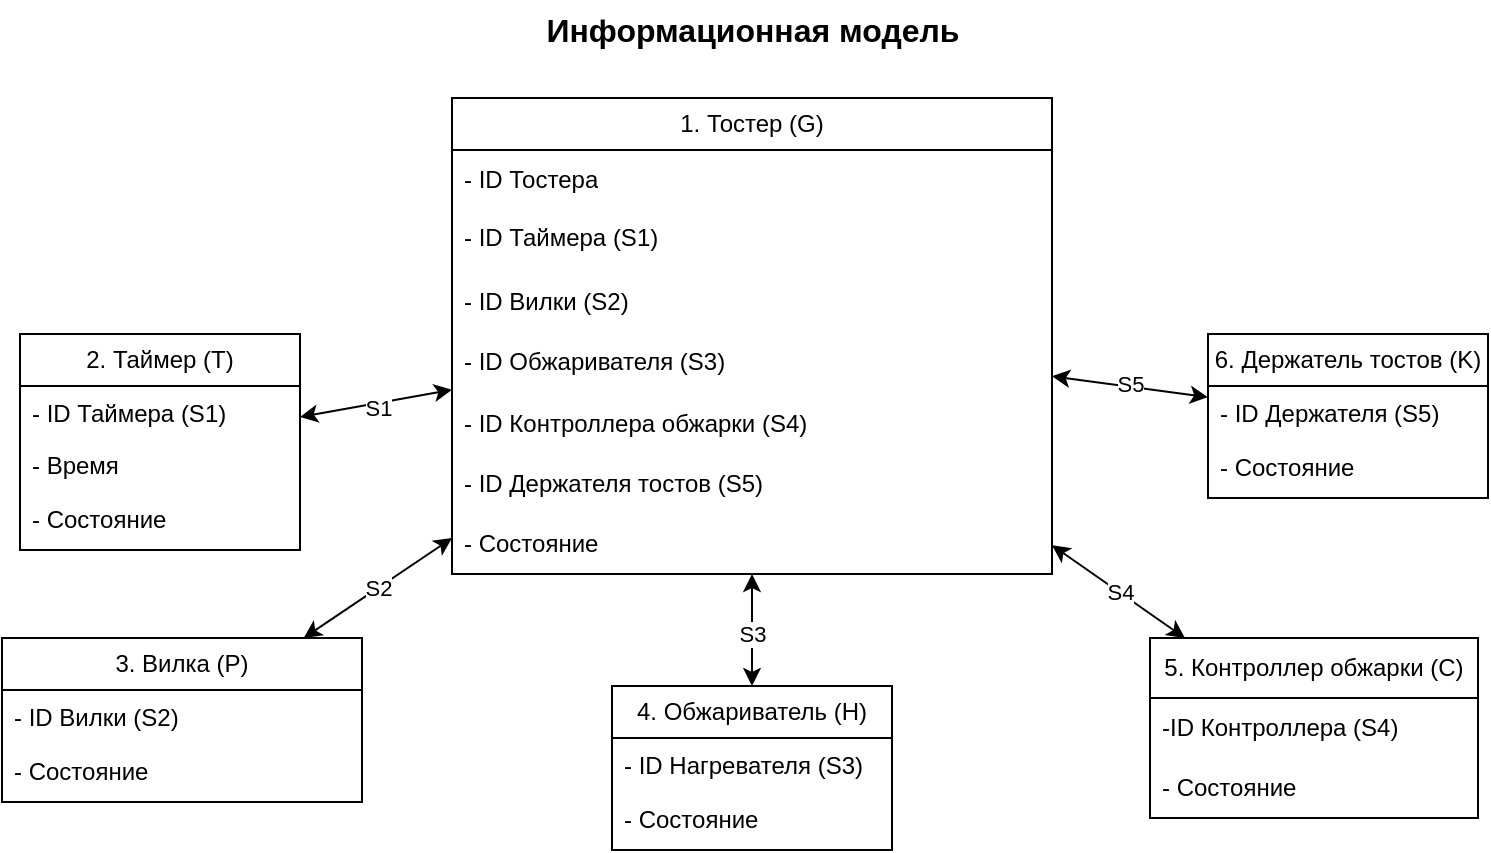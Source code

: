 <mxfile pages="5">
    <diagram name="Информационная модель" id="Z06VgBOMTk1LqCOjDFpn">
        <mxGraphModel dx="941" dy="506" grid="0" gridSize="10" guides="1" tooltips="1" connect="1" arrows="1" fold="1" page="0" pageScale="1" pageWidth="827" pageHeight="1169" math="0" shadow="0">
            <root>
                <mxCell id="0"/>
                <mxCell id="1" parent="0"/>
                <mxCell id="HRBRGE2jdKcHqqGsTaM9-1" value="1. Тостер (G)" style="swimlane;fontStyle=0;childLayout=stackLayout;horizontal=1;startSize=26;fillColor=none;horizontalStack=0;resizeParent=1;resizeParentMax=0;resizeLast=0;collapsible=1;marginBottom=0;whiteSpace=wrap;html=1;" parent="1" vertex="1">
                    <mxGeometry x="350" y="310" width="300" height="238" as="geometry"/>
                </mxCell>
                <mxCell id="DGijcZ8oQXGMrUfqMztJ-6" value="- ID Тостера" style="text;strokeColor=none;fillColor=none;align=left;verticalAlign=middle;spacingLeft=4;spacingRight=4;overflow=hidden;points=[[0,0.5],[1,0.5]];portConstraint=eastwest;rotatable=0;whiteSpace=wrap;html=1;" vertex="1" parent="HRBRGE2jdKcHqqGsTaM9-1">
                    <mxGeometry y="26" width="300" height="30" as="geometry"/>
                </mxCell>
                <mxCell id="HRBRGE2jdKcHqqGsTaM9-4" value="- ID Таймера (S1)" style="text;strokeColor=none;fillColor=none;align=left;verticalAlign=top;spacingLeft=4;spacingRight=4;overflow=hidden;rotatable=0;points=[[0,0.5],[1,0.5]];portConstraint=eastwest;whiteSpace=wrap;html=1;" parent="HRBRGE2jdKcHqqGsTaM9-1" vertex="1">
                    <mxGeometry y="56" width="300" height="32" as="geometry"/>
                </mxCell>
                <mxCell id="HRBRGE2jdKcHqqGsTaM9-5" value="- ID Вилки (S2)" style="text;strokeColor=none;fillColor=none;align=left;verticalAlign=top;spacingLeft=4;spacingRight=4;overflow=hidden;rotatable=0;points=[[0,0.5],[1,0.5]];portConstraint=eastwest;whiteSpace=wrap;html=1;" parent="HRBRGE2jdKcHqqGsTaM9-1" vertex="1">
                    <mxGeometry y="88" width="300" height="30" as="geometry"/>
                </mxCell>
                <mxCell id="HRBRGE2jdKcHqqGsTaM9-6" value="- ID Обжаривателя (S3)" style="text;strokeColor=none;fillColor=none;align=left;verticalAlign=top;spacingLeft=4;spacingRight=4;overflow=hidden;rotatable=0;points=[[0,0.5],[1,0.5]];portConstraint=eastwest;whiteSpace=wrap;html=1;" parent="HRBRGE2jdKcHqqGsTaM9-1" vertex="1">
                    <mxGeometry y="118" width="300" height="30" as="geometry"/>
                </mxCell>
                <mxCell id="DGijcZ8oQXGMrUfqMztJ-13" value="- ID Контроллера обжарки (S4)" style="text;strokeColor=none;fillColor=none;align=left;verticalAlign=middle;spacingLeft=4;spacingRight=4;overflow=hidden;points=[[0,0.5],[1,0.5]];portConstraint=eastwest;rotatable=0;whiteSpace=wrap;html=1;" vertex="1" parent="HRBRGE2jdKcHqqGsTaM9-1">
                    <mxGeometry y="148" width="300" height="30" as="geometry"/>
                </mxCell>
                <mxCell id="j0ZTdJzd7KmOAEdaG9zS-11" value="- ID Держателя тостов (S5)" style="text;strokeColor=none;fillColor=none;align=left;verticalAlign=middle;spacingLeft=4;spacingRight=4;overflow=hidden;points=[[0,0.5],[1,0.5]];portConstraint=eastwest;rotatable=0;whiteSpace=wrap;html=1;" vertex="1" parent="HRBRGE2jdKcHqqGsTaM9-1">
                    <mxGeometry y="178" width="300" height="30" as="geometry"/>
                </mxCell>
                <mxCell id="6" value="- Состояние" style="text;strokeColor=none;fillColor=none;align=left;verticalAlign=middle;spacingLeft=4;spacingRight=4;overflow=hidden;points=[[0,0.5],[1,0.5]];portConstraint=eastwest;rotatable=0;whiteSpace=wrap;html=1;" vertex="1" parent="HRBRGE2jdKcHqqGsTaM9-1">
                    <mxGeometry y="208" width="300" height="30" as="geometry"/>
                </mxCell>
                <mxCell id="HRBRGE2jdKcHqqGsTaM9-8" value="&lt;font style=&quot;font-size: 16px;&quot;&gt;Информационная модель&lt;/font&gt;" style="text;align=center;fontStyle=1;verticalAlign=middle;spacingLeft=3;spacingRight=3;strokeColor=none;rotatable=0;points=[[0,0.5],[1,0.5]];portConstraint=eastwest;html=1;spacing=2;" parent="1" vertex="1">
                    <mxGeometry x="390" y="261" width="220" height="30" as="geometry"/>
                </mxCell>
                <mxCell id="HRBRGE2jdKcHqqGsTaM9-9" value="2. Таймер (T)" style="swimlane;fontStyle=0;childLayout=stackLayout;horizontal=1;startSize=26;fillColor=none;horizontalStack=0;resizeParent=1;resizeParentMax=0;resizeLast=0;collapsible=1;marginBottom=0;whiteSpace=wrap;html=1;" parent="1" vertex="1">
                    <mxGeometry x="134" y="428" width="140" height="108" as="geometry"/>
                </mxCell>
                <mxCell id="HRBRGE2jdKcHqqGsTaM9-10" value="- ID Таймера (S1)" style="text;strokeColor=none;fillColor=none;align=left;verticalAlign=top;spacingLeft=4;spacingRight=4;overflow=hidden;rotatable=0;points=[[0,0.5],[1,0.5]];portConstraint=eastwest;whiteSpace=wrap;html=1;" parent="HRBRGE2jdKcHqqGsTaM9-9" vertex="1">
                    <mxGeometry y="26" width="140" height="26" as="geometry"/>
                </mxCell>
                <mxCell id="HRBRGE2jdKcHqqGsTaM9-11" value="- Время" style="text;strokeColor=none;fillColor=none;align=left;verticalAlign=top;spacingLeft=4;spacingRight=4;overflow=hidden;rotatable=0;points=[[0,0.5],[1,0.5]];portConstraint=eastwest;whiteSpace=wrap;html=1;" parent="HRBRGE2jdKcHqqGsTaM9-9" vertex="1">
                    <mxGeometry y="52" width="140" height="26" as="geometry"/>
                </mxCell>
                <mxCell id="5" value="- Состояние" style="text;strokeColor=none;fillColor=none;align=left;verticalAlign=middle;spacingLeft=4;spacingRight=4;overflow=hidden;points=[[0,0.5],[1,0.5]];portConstraint=eastwest;rotatable=0;whiteSpace=wrap;html=1;" vertex="1" parent="HRBRGE2jdKcHqqGsTaM9-9">
                    <mxGeometry y="78" width="140" height="30" as="geometry"/>
                </mxCell>
                <mxCell id="HRBRGE2jdKcHqqGsTaM9-13" value="3. Вилка (P)" style="swimlane;fontStyle=0;childLayout=stackLayout;horizontal=1;startSize=26;fillColor=none;horizontalStack=0;resizeParent=1;resizeParentMax=0;resizeLast=0;collapsible=1;marginBottom=0;whiteSpace=wrap;html=1;" parent="1" vertex="1">
                    <mxGeometry x="125" y="580" width="180" height="82" as="geometry"/>
                </mxCell>
                <mxCell id="HRBRGE2jdKcHqqGsTaM9-14" value="- ID Вилки (S2)" style="text;strokeColor=none;fillColor=none;align=left;verticalAlign=top;spacingLeft=4;spacingRight=4;overflow=hidden;rotatable=0;points=[[0,0.5],[1,0.5]];portConstraint=eastwest;whiteSpace=wrap;html=1;" parent="HRBRGE2jdKcHqqGsTaM9-13" vertex="1">
                    <mxGeometry y="26" width="180" height="26" as="geometry"/>
                </mxCell>
                <mxCell id="2" value="- Состояние" style="text;strokeColor=none;fillColor=none;align=left;verticalAlign=middle;spacingLeft=4;spacingRight=4;overflow=hidden;points=[[0,0.5],[1,0.5]];portConstraint=eastwest;rotatable=0;whiteSpace=wrap;html=1;" vertex="1" parent="HRBRGE2jdKcHqqGsTaM9-13">
                    <mxGeometry y="52" width="180" height="30" as="geometry"/>
                </mxCell>
                <mxCell id="HRBRGE2jdKcHqqGsTaM9-17" value="4. Обжариватель (H)" style="swimlane;fontStyle=0;childLayout=stackLayout;horizontal=1;startSize=26;fillColor=none;horizontalStack=0;resizeParent=1;resizeParentMax=0;resizeLast=0;collapsible=1;marginBottom=0;whiteSpace=wrap;html=1;" parent="1" vertex="1">
                    <mxGeometry x="430" y="604" width="140" height="82" as="geometry"/>
                </mxCell>
                <mxCell id="HRBRGE2jdKcHqqGsTaM9-18" value="- ID Нагревателя (S3)" style="text;strokeColor=none;fillColor=none;align=left;verticalAlign=top;spacingLeft=4;spacingRight=4;overflow=hidden;rotatable=0;points=[[0,0.5],[1,0.5]];portConstraint=eastwest;whiteSpace=wrap;html=1;" parent="HRBRGE2jdKcHqqGsTaM9-17" vertex="1">
                    <mxGeometry y="26" width="140" height="26" as="geometry"/>
                </mxCell>
                <mxCell id="3" value="- Состояние" style="text;strokeColor=none;fillColor=none;align=left;verticalAlign=middle;spacingLeft=4;spacingRight=4;overflow=hidden;points=[[0,0.5],[1,0.5]];portConstraint=eastwest;rotatable=0;whiteSpace=wrap;html=1;" vertex="1" parent="HRBRGE2jdKcHqqGsTaM9-17">
                    <mxGeometry y="52" width="140" height="30" as="geometry"/>
                </mxCell>
                <mxCell id="HRBRGE2jdKcHqqGsTaM9-30" style="orthogonalLoop=1;jettySize=auto;html=1;startArrow=classic;startFill=1;" parent="1" edge="1" target="HRBRGE2jdKcHqqGsTaM9-1" source="HRBRGE2jdKcHqqGsTaM9-9">
                    <mxGeometry relative="1" as="geometry">
                        <mxPoint x="350" y="600" as="sourcePoint"/>
                        <mxPoint x="495" y="520" as="targetPoint"/>
                    </mxGeometry>
                </mxCell>
                <mxCell id="HRBRGE2jdKcHqqGsTaM9-31" value="S1" style="edgeLabel;html=1;align=center;verticalAlign=middle;resizable=0;points=[];" parent="HRBRGE2jdKcHqqGsTaM9-30" vertex="1" connectable="0">
                    <mxGeometry x="0.34" y="1" relative="1" as="geometry">
                        <mxPoint x="-12" y="5" as="offset"/>
                    </mxGeometry>
                </mxCell>
                <mxCell id="HRBRGE2jdKcHqqGsTaM9-33" style="orthogonalLoop=1;jettySize=auto;html=1;startArrow=classic;startFill=1;" parent="1" source="HRBRGE2jdKcHqqGsTaM9-13" target="HRBRGE2jdKcHqqGsTaM9-1" edge="1">
                    <mxGeometry relative="1" as="geometry">
                        <mxPoint x="551.4" y="600" as="sourcePoint"/>
                        <mxPoint x="530.0" y="520.3" as="targetPoint"/>
                    </mxGeometry>
                </mxCell>
                <mxCell id="HRBRGE2jdKcHqqGsTaM9-34" value="S2" style="edgeLabel;html=1;align=center;verticalAlign=middle;resizable=0;points=[];" parent="HRBRGE2jdKcHqqGsTaM9-33" vertex="1" connectable="0">
                    <mxGeometry x="-0.417" y="2" relative="1" as="geometry">
                        <mxPoint x="16" y="-9" as="offset"/>
                    </mxGeometry>
                </mxCell>
                <mxCell id="HRBRGE2jdKcHqqGsTaM9-35" style="orthogonalLoop=1;jettySize=auto;html=1;startArrow=classic;startFill=1;" parent="1" source="HRBRGE2jdKcHqqGsTaM9-17" target="HRBRGE2jdKcHqqGsTaM9-1" edge="1">
                    <mxGeometry relative="1" as="geometry">
                        <mxPoint x="589" y="519" as="targetPoint"/>
                    </mxGeometry>
                </mxCell>
                <mxCell id="HRBRGE2jdKcHqqGsTaM9-36" value="S3" style="edgeLabel;html=1;align=center;verticalAlign=middle;resizable=0;points=[];" parent="HRBRGE2jdKcHqqGsTaM9-35" vertex="1" connectable="0">
                    <mxGeometry x="-0.075" relative="1" as="geometry">
                        <mxPoint as="offset"/>
                    </mxGeometry>
                </mxCell>
                <mxCell id="j0ZTdJzd7KmOAEdaG9zS-6" value="6. Держатель тостов (K)" style="swimlane;fontStyle=0;childLayout=stackLayout;horizontal=1;startSize=26;fillColor=none;horizontalStack=0;resizeParent=1;resizeParentMax=0;resizeLast=0;collapsible=1;marginBottom=0;whiteSpace=wrap;html=1;" vertex="1" parent="1">
                    <mxGeometry x="728" y="428" width="140" height="82" as="geometry"/>
                </mxCell>
                <mxCell id="j0ZTdJzd7KmOAEdaG9zS-7" value="- ID Держателя (S5)" style="text;strokeColor=none;fillColor=none;align=left;verticalAlign=top;spacingLeft=4;spacingRight=4;overflow=hidden;rotatable=0;points=[[0,0.5],[1,0.5]];portConstraint=eastwest;whiteSpace=wrap;html=1;" vertex="1" parent="j0ZTdJzd7KmOAEdaG9zS-6">
                    <mxGeometry y="26" width="140" height="26" as="geometry"/>
                </mxCell>
                <mxCell id="j0ZTdJzd7KmOAEdaG9zS-8" value="- Состояние" style="text;strokeColor=none;fillColor=none;align=left;verticalAlign=middle;spacingLeft=4;spacingRight=4;overflow=hidden;points=[[0,0.5],[1,0.5]];portConstraint=eastwest;rotatable=0;whiteSpace=wrap;html=1;" vertex="1" parent="j0ZTdJzd7KmOAEdaG9zS-6">
                    <mxGeometry y="52" width="140" height="30" as="geometry"/>
                </mxCell>
                <mxCell id="j0ZTdJzd7KmOAEdaG9zS-9" style="orthogonalLoop=1;jettySize=auto;html=1;startArrow=classic;startFill=1;" edge="1" parent="1" source="j0ZTdJzd7KmOAEdaG9zS-6" target="HRBRGE2jdKcHqqGsTaM9-1">
                    <mxGeometry relative="1" as="geometry">
                        <mxPoint x="759.741" y="688" as="sourcePoint"/>
                        <mxPoint x="721.996" y="523" as="targetPoint"/>
                    </mxGeometry>
                </mxCell>
                <mxCell id="j0ZTdJzd7KmOAEdaG9zS-10" value="S5" style="edgeLabel;html=1;align=center;verticalAlign=middle;resizable=0;points=[];" vertex="1" connectable="0" parent="j0ZTdJzd7KmOAEdaG9zS-9">
                    <mxGeometry x="-0.075" relative="1" as="geometry">
                        <mxPoint x="-3" y="-2" as="offset"/>
                    </mxGeometry>
                </mxCell>
                <mxCell id="DGijcZ8oQXGMrUfqMztJ-7" value="5. Контроллер обжарки (C)" style="swimlane;fontStyle=0;childLayout=stackLayout;horizontal=1;startSize=30;horizontalStack=0;resizeParent=1;resizeParentMax=0;resizeLast=0;collapsible=1;marginBottom=0;whiteSpace=wrap;html=1;" vertex="1" parent="1">
                    <mxGeometry x="699" y="580" width="164" height="90" as="geometry"/>
                </mxCell>
                <mxCell id="DGijcZ8oQXGMrUfqMztJ-8" value="-ID Контроллера (S4)" style="text;strokeColor=none;fillColor=none;align=left;verticalAlign=middle;spacingLeft=4;spacingRight=4;overflow=hidden;points=[[0,0.5],[1,0.5]];portConstraint=eastwest;rotatable=0;whiteSpace=wrap;html=1;" vertex="1" parent="DGijcZ8oQXGMrUfqMztJ-7">
                    <mxGeometry y="30" width="164" height="30" as="geometry"/>
                </mxCell>
                <mxCell id="DGijcZ8oQXGMrUfqMztJ-9" value="- Состояние" style="text;strokeColor=none;fillColor=none;align=left;verticalAlign=middle;spacingLeft=4;spacingRight=4;overflow=hidden;points=[[0,0.5],[1,0.5]];portConstraint=eastwest;rotatable=0;whiteSpace=wrap;html=1;" vertex="1" parent="DGijcZ8oQXGMrUfqMztJ-7">
                    <mxGeometry y="60" width="164" height="30" as="geometry"/>
                </mxCell>
                <mxCell id="DGijcZ8oQXGMrUfqMztJ-10" style="orthogonalLoop=1;jettySize=auto;html=1;startArrow=classic;startFill=1;" edge="1" parent="1" source="DGijcZ8oQXGMrUfqMztJ-7" target="HRBRGE2jdKcHqqGsTaM9-1">
                    <mxGeometry relative="1" as="geometry">
                        <mxPoint x="332.15" y="607.0" as="sourcePoint"/>
                        <mxPoint x="403.084" y="538.0" as="targetPoint"/>
                    </mxGeometry>
                </mxCell>
                <mxCell id="DGijcZ8oQXGMrUfqMztJ-11" value="S4" style="edgeLabel;html=1;align=center;verticalAlign=middle;resizable=0;points=[];" vertex="1" connectable="0" parent="DGijcZ8oQXGMrUfqMztJ-10">
                    <mxGeometry x="-0.075" relative="1" as="geometry">
                        <mxPoint x="-2" y="-2" as="offset"/>
                    </mxGeometry>
                </mxCell>
            </root>
        </mxGraphModel>
    </diagram>
    <diagram id="ZtXt1KJk45wriWs4VpeA" name="Модель переходов состояний">
        <mxGraphModel dx="2329" dy="607" grid="0" gridSize="10" guides="1" tooltips="1" connect="1" arrows="1" fold="1" page="0" pageScale="1" pageWidth="827" pageHeight="1169" math="0" shadow="0">
            <root>
                <mxCell id="0"/>
                <mxCell id="1" parent="0"/>
                <mxCell id="KX6QPrEojEH-mTlbdQr3-1" value="&lt;font style=&quot;font-size: 18px;&quot;&gt;Модель переходов состояний&lt;/font&gt;" style="text;html=1;align=center;verticalAlign=middle;resizable=0;points=[];autosize=1;strokeColor=none;fillColor=none;labelBackgroundColor=none;" parent="1" vertex="1">
                    <mxGeometry x="225" y="53" width="270" height="40" as="geometry"/>
                </mxCell>
                <mxCell id="KX6QPrEojEH-mTlbdQr3-2" value="Тостер" style="text;html=1;align=center;verticalAlign=middle;resizable=0;points=[];autosize=1;strokeColor=none;fillColor=none;labelBackgroundColor=none;" parent="1" vertex="1">
                    <mxGeometry x="-586" y="174" width="56" height="26" as="geometry"/>
                </mxCell>
                <mxCell id="vMxZ6yUCpEHyPaA5lAHW-197" value="" style="html=1;whiteSpace=wrap;container=1;collapsible=0;childLayout=tableLayout;labelBackgroundColor=none;shadow=0;resizeLastRow=0;fixDash=0;expand=1;resizeWidth=1;resizeHeight=1;" parent="1" vertex="1">
                    <mxGeometry x="-879" y="424" width="443" height="132.427" as="geometry"/>
                </mxCell>
                <mxCell id="vMxZ6yUCpEHyPaA5lAHW-198" style="html=1;whiteSpace=wrap;collapsible=0;dropTarget=0;pointerEvents=0;fillColor=none;strokeColor=none;points=[[0,0.5],[1,0.5]];portConstraint=eastwest;labelBackgroundColor=none;" parent="vMxZ6yUCpEHyPaA5lAHW-197" vertex="1">
                    <mxGeometry width="443" height="28" as="geometry"/>
                </mxCell>
                <mxCell id="vMxZ6yUCpEHyPaA5lAHW-199" value="№" style="shape=partialRectangle;html=1;whiteSpace=wrap;connectable=0;fillColor=none;labelBackgroundColor=none;" parent="vMxZ6yUCpEHyPaA5lAHW-198" vertex="1">
                    <mxGeometry width="30" height="28" as="geometry">
                        <mxRectangle width="30" height="28" as="alternateBounds"/>
                    </mxGeometry>
                </mxCell>
                <mxCell id="vMxZ6yUCpEHyPaA5lAHW-200" value="G1" style="shape=partialRectangle;html=1;whiteSpace=wrap;connectable=0;fillColor=none;labelBackgroundColor=none;" parent="vMxZ6yUCpEHyPaA5lAHW-198" vertex="1">
                    <mxGeometry x="30" width="58" height="28" as="geometry">
                        <mxRectangle width="58" height="28" as="alternateBounds"/>
                    </mxGeometry>
                </mxCell>
                <mxCell id="vMxZ6yUCpEHyPaA5lAHW-201" value="G2" style="shape=partialRectangle;html=1;whiteSpace=wrap;connectable=0;fillColor=none;labelBackgroundColor=none;" parent="vMxZ6yUCpEHyPaA5lAHW-198" vertex="1">
                    <mxGeometry x="88" width="59" height="28" as="geometry">
                        <mxRectangle width="59" height="28" as="alternateBounds"/>
                    </mxGeometry>
                </mxCell>
                <mxCell id="vMxZ6yUCpEHyPaA5lAHW-202" value="G3" style="shape=partialRectangle;html=1;whiteSpace=wrap;connectable=0;fillColor=none;labelBackgroundColor=none;" parent="vMxZ6yUCpEHyPaA5lAHW-198" vertex="1">
                    <mxGeometry x="147" width="59" height="28" as="geometry">
                        <mxRectangle width="59" height="28" as="alternateBounds"/>
                    </mxGeometry>
                </mxCell>
                <mxCell id="vMxZ6yUCpEHyPaA5lAHW-203" value="G4" style="shape=partialRectangle;html=1;whiteSpace=wrap;connectable=0;fillColor=none;labelBackgroundColor=none;" parent="vMxZ6yUCpEHyPaA5lAHW-198" vertex="1">
                    <mxGeometry x="206" width="59" height="28" as="geometry">
                        <mxRectangle width="59" height="28" as="alternateBounds"/>
                    </mxGeometry>
                </mxCell>
                <mxCell id="vMxZ6yUCpEHyPaA5lAHW-204" value="G5" style="shape=partialRectangle;html=1;whiteSpace=wrap;connectable=0;fillColor=none;labelBackgroundColor=none;" parent="vMxZ6yUCpEHyPaA5lAHW-198" vertex="1">
                    <mxGeometry x="265" width="58" height="28" as="geometry">
                        <mxRectangle width="58" height="28" as="alternateBounds"/>
                    </mxGeometry>
                </mxCell>
                <mxCell id="vMxZ6yUCpEHyPaA5lAHW-205" value="G6" style="shape=partialRectangle;html=1;whiteSpace=wrap;connectable=0;fillColor=none;labelBackgroundColor=none;" parent="vMxZ6yUCpEHyPaA5lAHW-198" vertex="1">
                    <mxGeometry x="323" width="60" height="28" as="geometry">
                        <mxRectangle width="60" height="28" as="alternateBounds"/>
                    </mxGeometry>
                </mxCell>
                <mxCell id="FQl6RzDvOFi_QvRfoSai-24" value="G7" style="shape=partialRectangle;html=1;whiteSpace=wrap;connectable=0;fillColor=none;labelBackgroundColor=none;" vertex="1" parent="vMxZ6yUCpEHyPaA5lAHW-198">
                    <mxGeometry x="383" width="60" height="28" as="geometry">
                        <mxRectangle width="60" height="28" as="alternateBounds"/>
                    </mxGeometry>
                </mxCell>
                <mxCell id="vMxZ6yUCpEHyPaA5lAHW-207" value="" style="html=1;whiteSpace=wrap;collapsible=0;dropTarget=0;pointerEvents=0;fillColor=none;strokeColor=none;points=[[0,0.5],[1,0.5]];portConstraint=eastwest;labelBackgroundColor=none;" parent="vMxZ6yUCpEHyPaA5lAHW-197" vertex="1">
                    <mxGeometry y="28" width="443" height="26" as="geometry"/>
                </mxCell>
                <mxCell id="vMxZ6yUCpEHyPaA5lAHW-208" value="1" style="shape=partialRectangle;html=1;whiteSpace=wrap;connectable=0;fillColor=none;labelBackgroundColor=none;" parent="vMxZ6yUCpEHyPaA5lAHW-207" vertex="1">
                    <mxGeometry width="30" height="26" as="geometry">
                        <mxRectangle width="30" height="26" as="alternateBounds"/>
                    </mxGeometry>
                </mxCell>
                <mxCell id="vMxZ6yUCpEHyPaA5lAHW-209" value="2" style="shape=partialRectangle;html=1;whiteSpace=wrap;connectable=0;fillColor=none;labelBackgroundColor=none;" parent="vMxZ6yUCpEHyPaA5lAHW-207" vertex="1">
                    <mxGeometry x="30" width="58" height="26" as="geometry">
                        <mxRectangle width="58" height="26" as="alternateBounds"/>
                    </mxGeometry>
                </mxCell>
                <mxCell id="vMxZ6yUCpEHyPaA5lAHW-210" value="-" style="shape=partialRectangle;html=1;whiteSpace=wrap;connectable=0;fillColor=none;labelBackgroundColor=none;" parent="vMxZ6yUCpEHyPaA5lAHW-207" vertex="1">
                    <mxGeometry x="88" width="59" height="26" as="geometry">
                        <mxRectangle width="59" height="26" as="alternateBounds"/>
                    </mxGeometry>
                </mxCell>
                <mxCell id="vMxZ6yUCpEHyPaA5lAHW-211" value="-" style="shape=partialRectangle;html=1;whiteSpace=wrap;connectable=0;fillColor=none;labelBackgroundColor=none;" parent="vMxZ6yUCpEHyPaA5lAHW-207" vertex="1">
                    <mxGeometry x="147" width="59" height="26" as="geometry">
                        <mxRectangle width="59" height="26" as="alternateBounds"/>
                    </mxGeometry>
                </mxCell>
                <mxCell id="vMxZ6yUCpEHyPaA5lAHW-212" value="-" style="shape=partialRectangle;html=1;whiteSpace=wrap;connectable=0;fillColor=none;labelBackgroundColor=none;" parent="vMxZ6yUCpEHyPaA5lAHW-207" vertex="1">
                    <mxGeometry x="206" width="59" height="26" as="geometry">
                        <mxRectangle width="59" height="26" as="alternateBounds"/>
                    </mxGeometry>
                </mxCell>
                <mxCell id="vMxZ6yUCpEHyPaA5lAHW-213" value="-" style="shape=partialRectangle;html=1;whiteSpace=wrap;connectable=0;fillColor=none;labelBackgroundColor=none;" parent="vMxZ6yUCpEHyPaA5lAHW-207" vertex="1">
                    <mxGeometry x="265" width="58" height="26" as="geometry">
                        <mxRectangle width="58" height="26" as="alternateBounds"/>
                    </mxGeometry>
                </mxCell>
                <mxCell id="vMxZ6yUCpEHyPaA5lAHW-214" value="-" style="shape=partialRectangle;html=1;whiteSpace=wrap;connectable=0;fillColor=none;labelBackgroundColor=none;" parent="vMxZ6yUCpEHyPaA5lAHW-207" vertex="1">
                    <mxGeometry x="323" width="60" height="26" as="geometry">
                        <mxRectangle width="60" height="26" as="alternateBounds"/>
                    </mxGeometry>
                </mxCell>
                <mxCell id="FQl6RzDvOFi_QvRfoSai-25" value="-" style="shape=partialRectangle;html=1;whiteSpace=wrap;connectable=0;fillColor=none;labelBackgroundColor=none;" vertex="1" parent="vMxZ6yUCpEHyPaA5lAHW-207">
                    <mxGeometry x="383" width="60" height="26" as="geometry">
                        <mxRectangle width="60" height="26" as="alternateBounds"/>
                    </mxGeometry>
                </mxCell>
                <mxCell id="vMxZ6yUCpEHyPaA5lAHW-216" value="" style="html=1;whiteSpace=wrap;collapsible=0;dropTarget=0;pointerEvents=0;fillColor=none;strokeColor=none;points=[[0,0.5],[1,0.5]];portConstraint=eastwest;labelBackgroundColor=none;" parent="vMxZ6yUCpEHyPaA5lAHW-197" vertex="1">
                    <mxGeometry y="54" width="443" height="26" as="geometry"/>
                </mxCell>
                <mxCell id="vMxZ6yUCpEHyPaA5lAHW-217" value="2" style="shape=partialRectangle;html=1;whiteSpace=wrap;connectable=0;fillColor=none;labelBackgroundColor=none;" parent="vMxZ6yUCpEHyPaA5lAHW-216" vertex="1">
                    <mxGeometry width="30" height="26" as="geometry">
                        <mxRectangle width="30" height="26" as="alternateBounds"/>
                    </mxGeometry>
                </mxCell>
                <mxCell id="vMxZ6yUCpEHyPaA5lAHW-218" value="-" style="shape=partialRectangle;html=1;whiteSpace=wrap;connectable=0;fillColor=none;labelBackgroundColor=none;" parent="vMxZ6yUCpEHyPaA5lAHW-216" vertex="1">
                    <mxGeometry x="30" width="58" height="26" as="geometry">
                        <mxRectangle width="58" height="26" as="alternateBounds"/>
                    </mxGeometry>
                </mxCell>
                <mxCell id="vMxZ6yUCpEHyPaA5lAHW-219" value="1" style="shape=partialRectangle;html=1;whiteSpace=wrap;connectable=0;fillColor=none;labelBackgroundColor=none;" parent="vMxZ6yUCpEHyPaA5lAHW-216" vertex="1">
                    <mxGeometry x="88" width="59" height="26" as="geometry">
                        <mxRectangle width="59" height="26" as="alternateBounds"/>
                    </mxGeometry>
                </mxCell>
                <mxCell id="vMxZ6yUCpEHyPaA5lAHW-220" value="3" style="shape=partialRectangle;html=1;whiteSpace=wrap;connectable=0;fillColor=none;labelBackgroundColor=none;" parent="vMxZ6yUCpEHyPaA5lAHW-216" vertex="1">
                    <mxGeometry x="147" width="59" height="26" as="geometry">
                        <mxRectangle width="59" height="26" as="alternateBounds"/>
                    </mxGeometry>
                </mxCell>
                <mxCell id="vMxZ6yUCpEHyPaA5lAHW-221" value="2" style="shape=partialRectangle;html=1;whiteSpace=wrap;connectable=0;fillColor=none;labelBackgroundColor=none;" parent="vMxZ6yUCpEHyPaA5lAHW-216" vertex="1">
                    <mxGeometry x="206" width="59" height="26" as="geometry">
                        <mxRectangle width="59" height="26" as="alternateBounds"/>
                    </mxGeometry>
                </mxCell>
                <mxCell id="vMxZ6yUCpEHyPaA5lAHW-222" value="-" style="shape=partialRectangle;html=1;whiteSpace=wrap;connectable=0;fillColor=none;labelBackgroundColor=none;" parent="vMxZ6yUCpEHyPaA5lAHW-216" vertex="1">
                    <mxGeometry x="265" width="58" height="26" as="geometry">
                        <mxRectangle width="58" height="26" as="alternateBounds"/>
                    </mxGeometry>
                </mxCell>
                <mxCell id="vMxZ6yUCpEHyPaA5lAHW-223" value="-" style="shape=partialRectangle;html=1;whiteSpace=wrap;connectable=0;fillColor=none;labelBackgroundColor=none;" parent="vMxZ6yUCpEHyPaA5lAHW-216" vertex="1">
                    <mxGeometry x="323" width="60" height="26" as="geometry">
                        <mxRectangle width="60" height="26" as="alternateBounds"/>
                    </mxGeometry>
                </mxCell>
                <mxCell id="FQl6RzDvOFi_QvRfoSai-26" value="2" style="shape=partialRectangle;html=1;whiteSpace=wrap;connectable=0;fillColor=none;labelBackgroundColor=none;" vertex="1" parent="vMxZ6yUCpEHyPaA5lAHW-216">
                    <mxGeometry x="383" width="60" height="26" as="geometry">
                        <mxRectangle width="60" height="26" as="alternateBounds"/>
                    </mxGeometry>
                </mxCell>
                <mxCell id="vMxZ6yUCpEHyPaA5lAHW-225" value="" style="html=1;whiteSpace=wrap;collapsible=0;dropTarget=0;pointerEvents=0;fillColor=none;strokeColor=none;points=[[0,0.5],[1,0.5]];portConstraint=eastwest;labelBackgroundColor=none;" parent="vMxZ6yUCpEHyPaA5lAHW-197" vertex="1">
                    <mxGeometry y="80" width="443" height="26" as="geometry"/>
                </mxCell>
                <mxCell id="vMxZ6yUCpEHyPaA5lAHW-226" value="3" style="shape=partialRectangle;html=1;whiteSpace=wrap;connectable=0;fillColor=none;labelBackgroundColor=none;" parent="vMxZ6yUCpEHyPaA5lAHW-225" vertex="1">
                    <mxGeometry width="30" height="26" as="geometry">
                        <mxRectangle width="30" height="26" as="alternateBounds"/>
                    </mxGeometry>
                </mxCell>
                <mxCell id="vMxZ6yUCpEHyPaA5lAHW-227" value="-" style="shape=partialRectangle;html=1;whiteSpace=wrap;connectable=0;fillColor=none;labelBackgroundColor=none;" parent="vMxZ6yUCpEHyPaA5lAHW-225" vertex="1">
                    <mxGeometry x="30" width="58" height="26" as="geometry">
                        <mxRectangle width="58" height="26" as="alternateBounds"/>
                    </mxGeometry>
                </mxCell>
                <mxCell id="vMxZ6yUCpEHyPaA5lAHW-228" value="1" style="shape=partialRectangle;html=1;whiteSpace=wrap;connectable=0;fillColor=none;labelBackgroundColor=none;" parent="vMxZ6yUCpEHyPaA5lAHW-225" vertex="1">
                    <mxGeometry x="88" width="59" height="26" as="geometry">
                        <mxRectangle width="59" height="26" as="alternateBounds"/>
                    </mxGeometry>
                </mxCell>
                <mxCell id="vMxZ6yUCpEHyPaA5lAHW-229" value="3" style="shape=partialRectangle;html=1;whiteSpace=wrap;connectable=0;fillColor=none;labelBackgroundColor=none;" parent="vMxZ6yUCpEHyPaA5lAHW-225" vertex="1">
                    <mxGeometry x="147" width="59" height="26" as="geometry">
                        <mxRectangle width="59" height="26" as="alternateBounds"/>
                    </mxGeometry>
                </mxCell>
                <mxCell id="vMxZ6yUCpEHyPaA5lAHW-230" value="4" style="shape=partialRectangle;html=1;whiteSpace=wrap;connectable=0;fillColor=none;labelBackgroundColor=none;" parent="vMxZ6yUCpEHyPaA5lAHW-225" vertex="1">
                    <mxGeometry x="206" width="59" height="26" as="geometry">
                        <mxRectangle width="59" height="26" as="alternateBounds"/>
                    </mxGeometry>
                </mxCell>
                <mxCell id="vMxZ6yUCpEHyPaA5lAHW-231" value="-" style="shape=partialRectangle;html=1;whiteSpace=wrap;connectable=0;fillColor=none;labelBackgroundColor=none;" parent="vMxZ6yUCpEHyPaA5lAHW-225" vertex="1">
                    <mxGeometry x="265" width="58" height="26" as="geometry">
                        <mxRectangle width="58" height="26" as="alternateBounds"/>
                    </mxGeometry>
                </mxCell>
                <mxCell id="vMxZ6yUCpEHyPaA5lAHW-232" value="-" style="shape=partialRectangle;html=1;whiteSpace=wrap;connectable=0;fillColor=none;labelBackgroundColor=none;" parent="vMxZ6yUCpEHyPaA5lAHW-225" vertex="1">
                    <mxGeometry x="323" width="60" height="26" as="geometry">
                        <mxRectangle width="60" height="26" as="alternateBounds"/>
                    </mxGeometry>
                </mxCell>
                <mxCell id="FQl6RzDvOFi_QvRfoSai-27" value="2" style="shape=partialRectangle;html=1;whiteSpace=wrap;connectable=0;fillColor=none;labelBackgroundColor=none;" vertex="1" parent="vMxZ6yUCpEHyPaA5lAHW-225">
                    <mxGeometry x="383" width="60" height="26" as="geometry">
                        <mxRectangle width="60" height="26" as="alternateBounds"/>
                    </mxGeometry>
                </mxCell>
                <mxCell id="vMxZ6yUCpEHyPaA5lAHW-234" style="html=1;whiteSpace=wrap;collapsible=0;dropTarget=0;pointerEvents=0;fillColor=none;strokeColor=none;points=[[0,0.5],[1,0.5]];portConstraint=eastwest;labelBackgroundColor=none;" parent="vMxZ6yUCpEHyPaA5lAHW-197" vertex="1">
                    <mxGeometry y="106" width="443" height="26" as="geometry"/>
                </mxCell>
                <mxCell id="vMxZ6yUCpEHyPaA5lAHW-235" value="4" style="shape=partialRectangle;html=1;whiteSpace=wrap;connectable=0;fillColor=none;labelBackgroundColor=none;" parent="vMxZ6yUCpEHyPaA5lAHW-234" vertex="1">
                    <mxGeometry width="30" height="26" as="geometry">
                        <mxRectangle width="30" height="26" as="alternateBounds"/>
                    </mxGeometry>
                </mxCell>
                <mxCell id="vMxZ6yUCpEHyPaA5lAHW-236" value="-" style="shape=partialRectangle;html=1;whiteSpace=wrap;connectable=0;fillColor=none;labelBackgroundColor=none;" parent="vMxZ6yUCpEHyPaA5lAHW-234" vertex="1">
                    <mxGeometry x="30" width="58" height="26" as="geometry">
                        <mxRectangle width="58" height="26" as="alternateBounds"/>
                    </mxGeometry>
                </mxCell>
                <mxCell id="vMxZ6yUCpEHyPaA5lAHW-237" value="1" style="shape=partialRectangle;html=1;whiteSpace=wrap;connectable=0;fillColor=none;labelBackgroundColor=none;" parent="vMxZ6yUCpEHyPaA5lAHW-234" vertex="1">
                    <mxGeometry x="88" width="59" height="26" as="geometry">
                        <mxRectangle width="59" height="26" as="alternateBounds"/>
                    </mxGeometry>
                </mxCell>
                <mxCell id="vMxZ6yUCpEHyPaA5lAHW-238" value="-" style="shape=partialRectangle;html=1;whiteSpace=wrap;connectable=0;fillColor=none;labelBackgroundColor=none;" parent="vMxZ6yUCpEHyPaA5lAHW-234" vertex="1">
                    <mxGeometry x="147" width="59" height="26" as="geometry">
                        <mxRectangle width="59" height="26" as="alternateBounds"/>
                    </mxGeometry>
                </mxCell>
                <mxCell id="vMxZ6yUCpEHyPaA5lAHW-239" value="-" style="shape=partialRectangle;html=1;whiteSpace=wrap;connectable=0;fillColor=none;labelBackgroundColor=none;" parent="vMxZ6yUCpEHyPaA5lAHW-234" vertex="1">
                    <mxGeometry x="206" width="59" height="26" as="geometry">
                        <mxRectangle width="59" height="26" as="alternateBounds"/>
                    </mxGeometry>
                </mxCell>
                <mxCell id="vMxZ6yUCpEHyPaA5lAHW-240" value="3" style="shape=partialRectangle;html=1;whiteSpace=wrap;connectable=0;fillColor=none;labelBackgroundColor=none;" parent="vMxZ6yUCpEHyPaA5lAHW-234" vertex="1">
                    <mxGeometry x="265" width="58" height="26" as="geometry">
                        <mxRectangle width="58" height="26" as="alternateBounds"/>
                    </mxGeometry>
                </mxCell>
                <mxCell id="vMxZ6yUCpEHyPaA5lAHW-241" value="2" style="shape=partialRectangle;html=1;whiteSpace=wrap;connectable=0;fillColor=none;labelBackgroundColor=none;" parent="vMxZ6yUCpEHyPaA5lAHW-234" vertex="1">
                    <mxGeometry x="323" width="60" height="26" as="geometry">
                        <mxRectangle width="60" height="26" as="alternateBounds"/>
                    </mxGeometry>
                </mxCell>
                <mxCell id="FQl6RzDvOFi_QvRfoSai-28" value="2" style="shape=partialRectangle;html=1;whiteSpace=wrap;connectable=0;fillColor=none;labelBackgroundColor=none;" vertex="1" parent="vMxZ6yUCpEHyPaA5lAHW-234">
                    <mxGeometry x="383" width="60" height="26" as="geometry">
                        <mxRectangle width="60" height="26" as="alternateBounds"/>
                    </mxGeometry>
                </mxCell>
                <mxCell id="BcR6p1rH6-k3S14Wcqis-63" value="Вилка" style="text;html=1;align=center;verticalAlign=middle;resizable=0;points=[];autosize=1;strokeColor=none;fillColor=none;labelBackgroundColor=none;" parent="1" vertex="1">
                    <mxGeometry x="1072" y="204" width="60" height="30" as="geometry"/>
                </mxCell>
                <mxCell id="FFkfYGKizRfzzZk9ywgc-3" style="edgeStyle=orthogonalEdgeStyle;orthogonalLoop=1;jettySize=auto;html=1;exitX=0.5;exitY=0;exitDx=0;exitDy=0;endArrow=none;endFill=0;startArrow=classic;startFill=1;labelBackgroundColor=none;fontColor=default;curved=1;" parent="1" source="FFkfYGKizRfzzZk9ywgc-1" edge="1">
                    <mxGeometry relative="1" as="geometry">
                        <mxPoint x="965" y="252" as="targetPoint"/>
                    </mxGeometry>
                </mxCell>
                <mxCell id="FFkfYGKizRfzzZk9ywgc-4" style="orthogonalLoop=1;jettySize=auto;html=1;labelBackgroundColor=none;fontColor=default;curved=1;" parent="1" source="FFkfYGKizRfzzZk9ywgc-1" target="FFkfYGKizRfzzZk9ywgc-2" edge="1">
                    <mxGeometry relative="1" as="geometry">
                        <Array as="points">
                            <mxPoint x="911" y="365"/>
                        </Array>
                    </mxGeometry>
                </mxCell>
                <mxCell id="QTY-pJgoUFbHJ_sTeNum-92" value="P1" style="edgeLabel;html=1;align=center;verticalAlign=middle;resizable=0;points=[];" vertex="1" connectable="0" parent="FFkfYGKizRfzzZk9ywgc-4">
                    <mxGeometry x="-0.292" y="14" relative="1" as="geometry">
                        <mxPoint x="1" y="1" as="offset"/>
                    </mxGeometry>
                </mxCell>
                <mxCell id="FFkfYGKizRfzzZk9ywgc-1" value="1. Тока нет" style="whiteSpace=wrap;html=1;labelBackgroundColor=none;" parent="1" vertex="1">
                    <mxGeometry x="918.5" y="310" width="93" height="25" as="geometry"/>
                </mxCell>
                <mxCell id="FFkfYGKizRfzzZk9ywgc-5" style="orthogonalLoop=1;jettySize=auto;html=1;labelBackgroundColor=none;fontColor=default;curved=1;" parent="1" source="FFkfYGKizRfzzZk9ywgc-2" target="FFkfYGKizRfzzZk9ywgc-1" edge="1">
                    <mxGeometry relative="1" as="geometry">
                        <Array as="points">
                            <mxPoint x="1017" y="368"/>
                        </Array>
                    </mxGeometry>
                </mxCell>
                <mxCell id="QTY-pJgoUFbHJ_sTeNum-91" value="P2" style="edgeLabel;html=1;align=center;verticalAlign=middle;resizable=0;points=[];" vertex="1" connectable="0" parent="FFkfYGKizRfzzZk9ywgc-5">
                    <mxGeometry x="0.264" y="15" relative="1" as="geometry">
                        <mxPoint as="offset"/>
                    </mxGeometry>
                </mxCell>
                <mxCell id="FFkfYGKizRfzzZk9ywgc-2" value="2. Ток есть" style="whiteSpace=wrap;html=1;labelBackgroundColor=none;" parent="1" vertex="1">
                    <mxGeometry x="922.5" y="400" width="89" height="34" as="geometry"/>
                </mxCell>
                <mxCell id="FFkfYGKizRfzzZk9ywgc-8" value="P1: Ток пошёл&lt;div&gt;P2: Ток прекратился&lt;/div&gt;" style="whiteSpace=wrap;html=1;align=left;labelBackgroundColor=none;" parent="1" vertex="1">
                    <mxGeometry x="1085" y="292" width="170" height="70" as="geometry"/>
                </mxCell>
                <mxCell id="FFkfYGKizRfzzZk9ywgc-9" value="" style="html=1;whiteSpace=wrap;container=1;collapsible=0;childLayout=tableLayout;labelBackgroundColor=none;shadow=0;resizeLastRow=0;fixDash=0;expand=1;resizeWidth=1;resizeHeight=1;" parent="1" vertex="1">
                    <mxGeometry x="1085" y="391" width="200" height="77" as="geometry"/>
                </mxCell>
                <mxCell id="FFkfYGKizRfzzZk9ywgc-10" style="html=1;whiteSpace=wrap;collapsible=0;dropTarget=0;pointerEvents=0;fillColor=none;strokeColor=none;points=[[0,0.5],[1,0.5]];portConstraint=eastwest;labelBackgroundColor=none;" parent="FFkfYGKizRfzzZk9ywgc-9" vertex="1">
                    <mxGeometry width="200" height="27" as="geometry"/>
                </mxCell>
                <mxCell id="FFkfYGKizRfzzZk9ywgc-11" value="№" style="shape=partialRectangle;html=1;whiteSpace=wrap;connectable=0;fillColor=none;labelBackgroundColor=none;" parent="FFkfYGKizRfzzZk9ywgc-10" vertex="1">
                    <mxGeometry width="40" height="27" as="geometry">
                        <mxRectangle width="40" height="27" as="alternateBounds"/>
                    </mxGeometry>
                </mxCell>
                <mxCell id="FFkfYGKizRfzzZk9ywgc-12" value="P1" style="shape=partialRectangle;html=1;whiteSpace=wrap;connectable=0;fillColor=none;labelBackgroundColor=none;" parent="FFkfYGKizRfzzZk9ywgc-10" vertex="1">
                    <mxGeometry x="40" width="80" height="27" as="geometry">
                        <mxRectangle width="80" height="27" as="alternateBounds"/>
                    </mxGeometry>
                </mxCell>
                <mxCell id="FFkfYGKizRfzzZk9ywgc-13" value="P2" style="shape=partialRectangle;html=1;whiteSpace=wrap;connectable=0;fillColor=none;labelBackgroundColor=none;" parent="FFkfYGKizRfzzZk9ywgc-10" vertex="1">
                    <mxGeometry x="120" width="80" height="27" as="geometry">
                        <mxRectangle width="80" height="27" as="alternateBounds"/>
                    </mxGeometry>
                </mxCell>
                <mxCell id="FFkfYGKizRfzzZk9ywgc-14" value="" style="html=1;whiteSpace=wrap;collapsible=0;dropTarget=0;pointerEvents=0;fillColor=none;strokeColor=none;points=[[0,0.5],[1,0.5]];portConstraint=eastwest;labelBackgroundColor=none;" parent="FFkfYGKizRfzzZk9ywgc-9" vertex="1">
                    <mxGeometry y="27" width="200" height="23" as="geometry"/>
                </mxCell>
                <mxCell id="FFkfYGKizRfzzZk9ywgc-15" value="1" style="shape=partialRectangle;html=1;whiteSpace=wrap;connectable=0;fillColor=none;labelBackgroundColor=none;" parent="FFkfYGKizRfzzZk9ywgc-14" vertex="1">
                    <mxGeometry width="40" height="23" as="geometry">
                        <mxRectangle width="40" height="23" as="alternateBounds"/>
                    </mxGeometry>
                </mxCell>
                <mxCell id="FFkfYGKizRfzzZk9ywgc-16" value="2" style="shape=partialRectangle;html=1;whiteSpace=wrap;connectable=0;fillColor=none;labelBackgroundColor=none;" parent="FFkfYGKizRfzzZk9ywgc-14" vertex="1">
                    <mxGeometry x="40" width="80" height="23" as="geometry">
                        <mxRectangle width="80" height="23" as="alternateBounds"/>
                    </mxGeometry>
                </mxCell>
                <mxCell id="FFkfYGKizRfzzZk9ywgc-17" value="-" style="shape=partialRectangle;html=1;whiteSpace=wrap;connectable=0;fillColor=none;labelBackgroundColor=none;" parent="FFkfYGKizRfzzZk9ywgc-14" vertex="1">
                    <mxGeometry x="120" width="80" height="23" as="geometry">
                        <mxRectangle width="80" height="23" as="alternateBounds"/>
                    </mxGeometry>
                </mxCell>
                <mxCell id="FFkfYGKizRfzzZk9ywgc-18" value="" style="html=1;whiteSpace=wrap;collapsible=0;dropTarget=0;pointerEvents=0;fillColor=none;strokeColor=none;points=[[0,0.5],[1,0.5]];portConstraint=eastwest;labelBackgroundColor=none;" parent="FFkfYGKizRfzzZk9ywgc-9" vertex="1">
                    <mxGeometry y="50" width="200" height="27" as="geometry"/>
                </mxCell>
                <mxCell id="FFkfYGKizRfzzZk9ywgc-19" value="2" style="shape=partialRectangle;html=1;whiteSpace=wrap;connectable=0;fillColor=none;labelBackgroundColor=none;" parent="FFkfYGKizRfzzZk9ywgc-18" vertex="1">
                    <mxGeometry width="40" height="27" as="geometry">
                        <mxRectangle width="40" height="27" as="alternateBounds"/>
                    </mxGeometry>
                </mxCell>
                <mxCell id="FFkfYGKizRfzzZk9ywgc-20" value="-" style="shape=partialRectangle;html=1;whiteSpace=wrap;connectable=0;fillColor=none;labelBackgroundColor=none;" parent="FFkfYGKizRfzzZk9ywgc-18" vertex="1">
                    <mxGeometry x="40" width="80" height="27" as="geometry">
                        <mxRectangle width="80" height="27" as="alternateBounds"/>
                    </mxGeometry>
                </mxCell>
                <mxCell id="FFkfYGKizRfzzZk9ywgc-21" value="1" style="shape=partialRectangle;html=1;whiteSpace=wrap;connectable=0;fillColor=none;labelBackgroundColor=none;" parent="FFkfYGKizRfzzZk9ywgc-18" vertex="1">
                    <mxGeometry x="120" width="80" height="27" as="geometry">
                        <mxRectangle width="80" height="27" as="alternateBounds"/>
                    </mxGeometry>
                </mxCell>
                <mxCell id="FFkfYGKizRfzzZk9ywgc-22" value="Обжариватель" style="text;html=1;align=center;verticalAlign=middle;resizable=0;points=[];autosize=1;strokeColor=none;fillColor=none;labelBackgroundColor=none;" parent="1" vertex="1">
                    <mxGeometry x="-586" y="673" width="100" height="26" as="geometry"/>
                </mxCell>
                <mxCell id="FFkfYGKizRfzzZk9ywgc-26" style="edgeStyle=orthogonalEdgeStyle;orthogonalLoop=1;jettySize=auto;html=1;exitX=0.5;exitY=0;exitDx=0;exitDy=0;endArrow=none;endFill=0;startArrow=classic;startFill=1;labelBackgroundColor=none;fontColor=default;curved=1;" parent="1" source="FFkfYGKizRfzzZk9ywgc-23" edge="1">
                    <mxGeometry relative="1" as="geometry">
                        <mxPoint x="-687" y="664" as="targetPoint"/>
                    </mxGeometry>
                </mxCell>
                <mxCell id="FFkfYGKizRfzzZk9ywgc-27" style="orthogonalLoop=1;jettySize=auto;html=1;labelBackgroundColor=none;fontColor=default;curved=1;" parent="1" source="FFkfYGKizRfzzZk9ywgc-23" target="FFkfYGKizRfzzZk9ywgc-24" edge="1">
                    <mxGeometry relative="1" as="geometry">
                        <Array as="points">
                            <mxPoint x="-719" y="806"/>
                        </Array>
                    </mxGeometry>
                </mxCell>
                <mxCell id="z0xHJmI-SM8m4KAi_oEu-2" value="H1" style="edgeLabel;html=1;align=center;verticalAlign=middle;resizable=0;points=[];" vertex="1" connectable="0" parent="FFkfYGKizRfzzZk9ywgc-27">
                    <mxGeometry x="0.186" y="6" relative="1" as="geometry">
                        <mxPoint x="-1" y="-3" as="offset"/>
                    </mxGeometry>
                </mxCell>
                <mxCell id="FFkfYGKizRfzzZk9ywgc-23" value="1. Включен" style="whiteSpace=wrap;html=1;labelBackgroundColor=none;" parent="1" vertex="1">
                    <mxGeometry x="-747" y="714" width="120" height="60" as="geometry"/>
                </mxCell>
                <mxCell id="FFkfYGKizRfzzZk9ywgc-28" style="orthogonalLoop=1;jettySize=auto;html=1;labelBackgroundColor=none;fontColor=default;curved=1;" parent="1" source="FFkfYGKizRfzzZk9ywgc-24" target="FFkfYGKizRfzzZk9ywgc-23" edge="1">
                    <mxGeometry relative="1" as="geometry">
                        <mxPoint x="-666" y="840" as="sourcePoint"/>
                        <Array as="points">
                            <mxPoint x="-639" y="808"/>
                        </Array>
                    </mxGeometry>
                </mxCell>
                <mxCell id="z0xHJmI-SM8m4KAi_oEu-1" value="H2" style="edgeLabel;html=1;align=center;verticalAlign=middle;resizable=0;points=[];" vertex="1" connectable="0" parent="FFkfYGKizRfzzZk9ywgc-28">
                    <mxGeometry x="0.146" y="10" relative="1" as="geometry">
                        <mxPoint y="-2" as="offset"/>
                    </mxGeometry>
                </mxCell>
                <mxCell id="FFkfYGKizRfzzZk9ywgc-24" value="2. Выключен" style="whiteSpace=wrap;html=1;labelBackgroundColor=none;" parent="1" vertex="1">
                    <mxGeometry x="-747" y="834" width="120" height="60" as="geometry"/>
                </mxCell>
                <mxCell id="FFkfYGKizRfzzZk9ywgc-31" value="H1: Начать жарить&lt;div&gt;H2: Прекратить жарить&lt;/div&gt;" style="whiteSpace=wrap;html=1;align=left;labelBackgroundColor=none;" parent="1" vertex="1">
                    <mxGeometry x="-586" y="714" width="150" height="60" as="geometry"/>
                </mxCell>
                <mxCell id="FFkfYGKizRfzzZk9ywgc-32" value="" style="html=1;whiteSpace=wrap;container=1;collapsible=0;childLayout=tableLayout;labelBackgroundColor=none;shadow=0;resizeLastRow=0;fixDash=0;expand=1;resizeWidth=1;resizeHeight=1;" parent="1" vertex="1">
                    <mxGeometry x="-586" y="811" width="240" height="83" as="geometry"/>
                </mxCell>
                <mxCell id="FFkfYGKizRfzzZk9ywgc-33" style="html=1;whiteSpace=wrap;collapsible=0;dropTarget=0;pointerEvents=0;fillColor=none;strokeColor=none;points=[[0,0.5],[1,0.5]];portConstraint=eastwest;labelBackgroundColor=none;" parent="FFkfYGKizRfzzZk9ywgc-32" vertex="1">
                    <mxGeometry width="240" height="30" as="geometry"/>
                </mxCell>
                <mxCell id="FFkfYGKizRfzzZk9ywgc-34" value="№" style="shape=partialRectangle;html=1;whiteSpace=wrap;connectable=0;fillColor=none;labelBackgroundColor=none;" parent="FFkfYGKizRfzzZk9ywgc-33" vertex="1">
                    <mxGeometry width="48" height="30" as="geometry">
                        <mxRectangle width="48" height="30" as="alternateBounds"/>
                    </mxGeometry>
                </mxCell>
                <mxCell id="FFkfYGKizRfzzZk9ywgc-35" value="H1" style="shape=partialRectangle;html=1;whiteSpace=wrap;connectable=0;fillColor=none;labelBackgroundColor=none;" parent="FFkfYGKizRfzzZk9ywgc-33" vertex="1">
                    <mxGeometry x="48" width="96" height="30" as="geometry">
                        <mxRectangle width="96" height="30" as="alternateBounds"/>
                    </mxGeometry>
                </mxCell>
                <mxCell id="FFkfYGKizRfzzZk9ywgc-36" value="H2" style="shape=partialRectangle;html=1;whiteSpace=wrap;connectable=0;fillColor=none;labelBackgroundColor=none;" parent="FFkfYGKizRfzzZk9ywgc-33" vertex="1">
                    <mxGeometry x="144" width="96" height="30" as="geometry">
                        <mxRectangle width="96" height="30" as="alternateBounds"/>
                    </mxGeometry>
                </mxCell>
                <mxCell id="FFkfYGKizRfzzZk9ywgc-37" value="" style="html=1;whiteSpace=wrap;collapsible=0;dropTarget=0;pointerEvents=0;fillColor=none;strokeColor=none;points=[[0,0.5],[1,0.5]];portConstraint=eastwest;labelBackgroundColor=none;" parent="FFkfYGKizRfzzZk9ywgc-32" vertex="1">
                    <mxGeometry y="30" width="240" height="26" as="geometry"/>
                </mxCell>
                <mxCell id="FFkfYGKizRfzzZk9ywgc-38" value="1" style="shape=partialRectangle;html=1;whiteSpace=wrap;connectable=0;fillColor=none;labelBackgroundColor=none;" parent="FFkfYGKizRfzzZk9ywgc-37" vertex="1">
                    <mxGeometry width="48" height="26" as="geometry">
                        <mxRectangle width="48" height="26" as="alternateBounds"/>
                    </mxGeometry>
                </mxCell>
                <mxCell id="FFkfYGKizRfzzZk9ywgc-39" value="2" style="shape=partialRectangle;html=1;whiteSpace=wrap;connectable=0;fillColor=none;labelBackgroundColor=none;" parent="FFkfYGKizRfzzZk9ywgc-37" vertex="1">
                    <mxGeometry x="48" width="96" height="26" as="geometry">
                        <mxRectangle width="96" height="26" as="alternateBounds"/>
                    </mxGeometry>
                </mxCell>
                <mxCell id="FFkfYGKizRfzzZk9ywgc-40" value="-" style="shape=partialRectangle;html=1;whiteSpace=wrap;connectable=0;fillColor=none;labelBackgroundColor=none;" parent="FFkfYGKizRfzzZk9ywgc-37" vertex="1">
                    <mxGeometry x="144" width="96" height="26" as="geometry">
                        <mxRectangle width="96" height="26" as="alternateBounds"/>
                    </mxGeometry>
                </mxCell>
                <mxCell id="FFkfYGKizRfzzZk9ywgc-41" value="" style="html=1;whiteSpace=wrap;collapsible=0;dropTarget=0;pointerEvents=0;fillColor=none;strokeColor=none;points=[[0,0.5],[1,0.5]];portConstraint=eastwest;labelBackgroundColor=none;" parent="FFkfYGKizRfzzZk9ywgc-32" vertex="1">
                    <mxGeometry y="56" width="240" height="27" as="geometry"/>
                </mxCell>
                <mxCell id="FFkfYGKizRfzzZk9ywgc-42" value="2" style="shape=partialRectangle;html=1;whiteSpace=wrap;connectable=0;fillColor=none;labelBackgroundColor=none;" parent="FFkfYGKizRfzzZk9ywgc-41" vertex="1">
                    <mxGeometry width="48" height="27" as="geometry">
                        <mxRectangle width="48" height="27" as="alternateBounds"/>
                    </mxGeometry>
                </mxCell>
                <mxCell id="FFkfYGKizRfzzZk9ywgc-43" value="-" style="shape=partialRectangle;html=1;whiteSpace=wrap;connectable=0;fillColor=none;labelBackgroundColor=none;" parent="FFkfYGKizRfzzZk9ywgc-41" vertex="1">
                    <mxGeometry x="48" width="96" height="27" as="geometry">
                        <mxRectangle width="96" height="27" as="alternateBounds"/>
                    </mxGeometry>
                </mxCell>
                <mxCell id="FFkfYGKizRfzzZk9ywgc-44" value="1" style="shape=partialRectangle;html=1;whiteSpace=wrap;connectable=0;fillColor=none;labelBackgroundColor=none;" parent="FFkfYGKizRfzzZk9ywgc-41" vertex="1">
                    <mxGeometry x="144" width="96" height="27" as="geometry">
                        <mxRectangle width="96" height="27" as="alternateBounds"/>
                    </mxGeometry>
                </mxCell>
                <mxCell id="SCfCjS_VnLXFJ3KXvIFR-2" value="1. Отключен" style="rounded=0;whiteSpace=wrap;html=1;" vertex="1" parent="1">
                    <mxGeometry x="-248" y="225" width="88" height="40" as="geometry"/>
                </mxCell>
                <mxCell id="SCfCjS_VnLXFJ3KXvIFR-3" value="" style="endArrow=classic;html=1;curved=1;" edge="1" parent="1" target="SCfCjS_VnLXFJ3KXvIFR-2">
                    <mxGeometry width="50" height="50" relative="1" as="geometry">
                        <mxPoint x="-204" y="168" as="sourcePoint"/>
                        <mxPoint x="88" y="288" as="targetPoint"/>
                    </mxGeometry>
                </mxCell>
                <mxCell id="SCfCjS_VnLXFJ3KXvIFR-4" value="2. Режим ожидания" style="rounded=0;whiteSpace=wrap;html=1;" vertex="1" parent="1">
                    <mxGeometry x="-487" y="323" width="120" height="39" as="geometry"/>
                </mxCell>
                <mxCell id="SCfCjS_VnLXFJ3KXvIFR-5" value="" style="endArrow=classic;html=1;curved=1;" edge="1" parent="1" source="SCfCjS_VnLXFJ3KXvIFR-2" target="SCfCjS_VnLXFJ3KXvIFR-4">
                    <mxGeometry width="50" height="50" relative="1" as="geometry">
                        <mxPoint x="38" y="338" as="sourcePoint"/>
                        <mxPoint x="88" y="288" as="targetPoint"/>
                        <Array as="points">
                            <mxPoint x="-351" y="245"/>
                        </Array>
                    </mxGeometry>
                </mxCell>
                <mxCell id="SCfCjS_VnLXFJ3KXvIFR-6" value="G1" style="edgeLabel;html=1;align=center;verticalAlign=middle;resizable=0;points=[];" vertex="1" connectable="0" parent="SCfCjS_VnLXFJ3KXvIFR-5">
                    <mxGeometry x="-0.423" y="9" relative="1" as="geometry">
                        <mxPoint x="-32" as="offset"/>
                    </mxGeometry>
                </mxCell>
                <mxCell id="SCfCjS_VnLXFJ3KXvIFR-7" value="" style="endArrow=classic;html=1;curved=1;" edge="1" parent="1" source="SCfCjS_VnLXFJ3KXvIFR-4" target="SCfCjS_VnLXFJ3KXvIFR-2">
                    <mxGeometry width="50" height="50" relative="1" as="geometry">
                        <mxPoint x="38" y="421" as="sourcePoint"/>
                        <mxPoint x="88" y="371" as="targetPoint"/>
                    </mxGeometry>
                </mxCell>
                <mxCell id="SCfCjS_VnLXFJ3KXvIFR-8" value="G2" style="edgeLabel;html=1;align=center;verticalAlign=middle;resizable=0;points=[];" vertex="1" connectable="0" parent="SCfCjS_VnLXFJ3KXvIFR-7">
                    <mxGeometry x="0.41" y="-2" relative="1" as="geometry">
                        <mxPoint x="-21" y="8" as="offset"/>
                    </mxGeometry>
                </mxCell>
                <mxCell id="jhsO4JepbpXd3VBvKFYl-2" value="G1: Включен в сеть&lt;div&gt;G2: Выключен из сети&lt;/div&gt;&lt;div&gt;G3: Задать ненулевую мощность обжарки&lt;/div&gt;&lt;div&gt;G4: Нажать рычаг начала обжарки&lt;/div&gt;&lt;div&gt;G5: Прервать жарку&lt;/div&gt;&lt;div&gt;G6: Жарка завершена&lt;/div&gt;&lt;div&gt;G7: Задать нулевую мощность обжарки&lt;/div&gt;" style="rounded=0;whiteSpace=wrap;html=1;align=left;labelBackgroundColor=none;" vertex="1" parent="1">
                    <mxGeometry x="-778" y="297" width="258" height="115" as="geometry"/>
                </mxCell>
                <mxCell id="QTY-pJgoUFbHJ_sTeNum-20" value="Таймер" style="text;html=1;align=center;verticalAlign=middle;resizable=0;points=[];autosize=1;strokeColor=none;fillColor=none;labelBackgroundColor=none;" vertex="1" parent="1">
                    <mxGeometry x="235.06" y="174" width="70" height="30" as="geometry"/>
                </mxCell>
                <mxCell id="QTY-pJgoUFbHJ_sTeNum-21" style="edgeStyle=orthogonalEdgeStyle;orthogonalLoop=1;jettySize=auto;html=1;exitX=0.5;exitY=0;exitDx=0;exitDy=0;endArrow=none;endFill=0;startArrow=classic;startFill=1;labelBackgroundColor=none;fontColor=default;curved=1;" edge="1" parent="1" source="QTY-pJgoUFbHJ_sTeNum-24">
                    <mxGeometry relative="1" as="geometry">
                        <mxPoint x="120.06" y="176.0" as="targetPoint"/>
                    </mxGeometry>
                </mxCell>
                <mxCell id="QTY-pJgoUFbHJ_sTeNum-22" style="orthogonalLoop=1;jettySize=auto;html=1;exitX=0.75;exitY=1;exitDx=0;exitDy=0;entryX=0.75;entryY=0;entryDx=0;entryDy=0;endArrow=none;endFill=0;startArrow=classic;startFill=1;labelBackgroundColor=none;fontColor=default;curved=1;" edge="1" parent="1" source="QTY-pJgoUFbHJ_sTeNum-24" target="QTY-pJgoUFbHJ_sTeNum-31">
                    <mxGeometry relative="1" as="geometry">
                        <Array as="points">
                            <mxPoint x="171" y="304"/>
                        </Array>
                    </mxGeometry>
                </mxCell>
                <mxCell id="QTY-pJgoUFbHJ_sTeNum-82" value="T2" style="edgeLabel;html=1;align=center;verticalAlign=middle;resizable=0;points=[];" vertex="1" connectable="0" parent="QTY-pJgoUFbHJ_sTeNum-22">
                    <mxGeometry x="-0.335" y="-3" relative="1" as="geometry">
                        <mxPoint x="-1" y="3" as="offset"/>
                    </mxGeometry>
                </mxCell>
                <mxCell id="QTY-pJgoUFbHJ_sTeNum-24" value="1. Сброшен" style="whiteSpace=wrap;html=1;labelBackgroundColor=none;" vertex="1" parent="1">
                    <mxGeometry x="60.06" y="216" width="120" height="60" as="geometry"/>
                </mxCell>
                <mxCell id="QTY-pJgoUFbHJ_sTeNum-25" style="orthogonalLoop=1;jettySize=auto;html=1;labelBackgroundColor=none;fontColor=default;curved=1;" edge="1" parent="1" source="QTY-pJgoUFbHJ_sTeNum-31" target="QTY-pJgoUFbHJ_sTeNum-38">
                    <mxGeometry relative="1" as="geometry">
                        <Array as="points">
                            <mxPoint x="124" y="415"/>
                        </Array>
                    </mxGeometry>
                </mxCell>
                <mxCell id="QTY-pJgoUFbHJ_sTeNum-90" value="T3" style="edgeLabel;html=1;align=center;verticalAlign=middle;resizable=0;points=[];" vertex="1" connectable="0" parent="QTY-pJgoUFbHJ_sTeNum-25">
                    <mxGeometry x="-0.057" y="6" relative="1" as="geometry">
                        <mxPoint x="-3" y="-1" as="offset"/>
                    </mxGeometry>
                </mxCell>
                <mxCell id="QTY-pJgoUFbHJ_sTeNum-27" style="orthogonalLoop=1;jettySize=auto;html=1;startArrow=classic;startFill=1;endArrow=none;endFill=0;labelBackgroundColor=none;fontColor=default;curved=1;" edge="1" parent="1" source="QTY-pJgoUFbHJ_sTeNum-31" target="QTY-pJgoUFbHJ_sTeNum-38">
                    <mxGeometry relative="1" as="geometry">
                        <Array as="points">
                            <mxPoint x="225" y="387"/>
                        </Array>
                    </mxGeometry>
                </mxCell>
                <mxCell id="QTY-pJgoUFbHJ_sTeNum-86" value="T5" style="edgeLabel;html=1;align=center;verticalAlign=middle;resizable=0;points=[];" vertex="1" connectable="0" parent="QTY-pJgoUFbHJ_sTeNum-27">
                    <mxGeometry x="-0.15" y="-9" relative="1" as="geometry">
                        <mxPoint as="offset"/>
                    </mxGeometry>
                </mxCell>
                <mxCell id="QTY-pJgoUFbHJ_sTeNum-29" style="orthogonalLoop=1;jettySize=auto;html=1;labelBackgroundColor=none;fontColor=default;curved=1;" edge="1" parent="1" source="QTY-pJgoUFbHJ_sTeNum-31" target="QTY-pJgoUFbHJ_sTeNum-31">
                    <mxGeometry relative="1" as="geometry">
                        <mxPoint x="20" y="331" as="targetPoint"/>
                        <Array as="points">
                            <mxPoint x="13" y="335"/>
                            <mxPoint x="15" y="380"/>
                        </Array>
                        <mxPoint x="2" y="387" as="sourcePoint"/>
                    </mxGeometry>
                </mxCell>
                <mxCell id="QTY-pJgoUFbHJ_sTeNum-83" value="T1" style="edgeLabel;html=1;align=center;verticalAlign=middle;resizable=0;points=[];" vertex="1" connectable="0" parent="QTY-pJgoUFbHJ_sTeNum-29">
                    <mxGeometry x="0.077" y="1" relative="1" as="geometry">
                        <mxPoint x="-1" y="-3" as="offset"/>
                    </mxGeometry>
                </mxCell>
                <mxCell id="QTY-pJgoUFbHJ_sTeNum-31" value="2. Установлен" style="whiteSpace=wrap;html=1;labelBackgroundColor=none;" vertex="1" parent="1">
                    <mxGeometry x="60.06" y="329" width="120" height="60" as="geometry"/>
                </mxCell>
                <mxCell id="QTY-pJgoUFbHJ_sTeNum-32" value="" style="orthogonalLoop=1;jettySize=auto;html=1;labelBackgroundColor=none;fontColor=default;curved=1;" edge="1" parent="1" source="QTY-pJgoUFbHJ_sTeNum-38" target="QTY-pJgoUFbHJ_sTeNum-41">
                    <mxGeometry relative="1" as="geometry"/>
                </mxCell>
                <mxCell id="QTY-pJgoUFbHJ_sTeNum-87" value="T4" style="edgeLabel;html=1;align=center;verticalAlign=middle;resizable=0;points=[];" vertex="1" connectable="0" parent="QTY-pJgoUFbHJ_sTeNum-32">
                    <mxGeometry x="-0.327" y="2" relative="1" as="geometry">
                        <mxPoint x="-7" y="1" as="offset"/>
                    </mxGeometry>
                </mxCell>
                <mxCell id="QTY-pJgoUFbHJ_sTeNum-34" style="orthogonalLoop=1;jettySize=auto;html=1;entryX=1;entryY=0.75;entryDx=0;entryDy=0;labelBackgroundColor=none;fontColor=default;curved=1;" edge="1" parent="1" source="QTY-pJgoUFbHJ_sTeNum-38" target="QTY-pJgoUFbHJ_sTeNum-24">
                    <mxGeometry relative="1" as="geometry">
                        <Array as="points">
                            <mxPoint x="312" y="338"/>
                        </Array>
                    </mxGeometry>
                </mxCell>
                <mxCell id="QTY-pJgoUFbHJ_sTeNum-85" value="T2" style="edgeLabel;html=1;align=center;verticalAlign=middle;resizable=0;points=[];" vertex="1" connectable="0" parent="QTY-pJgoUFbHJ_sTeNum-34">
                    <mxGeometry x="0.109" y="23" relative="1" as="geometry">
                        <mxPoint as="offset"/>
                    </mxGeometry>
                </mxCell>
                <mxCell id="QTY-pJgoUFbHJ_sTeNum-36" style="orthogonalLoop=1;jettySize=auto;html=1;exitX=0;exitY=0.75;exitDx=0;exitDy=0;labelBackgroundColor=none;fontColor=default;curved=1;" edge="1" parent="1" source="QTY-pJgoUFbHJ_sTeNum-38" target="QTY-pJgoUFbHJ_sTeNum-38">
                    <mxGeometry relative="1" as="geometry">
                        <mxPoint x="125" y="431" as="targetPoint"/>
                        <Array as="points">
                            <mxPoint x="134" y="491"/>
                            <mxPoint x="132" y="437"/>
                        </Array>
                    </mxGeometry>
                </mxCell>
                <mxCell id="QTY-pJgoUFbHJ_sTeNum-84" value="T3" style="edgeLabel;html=1;align=center;verticalAlign=middle;resizable=0;points=[];" vertex="1" connectable="0" parent="QTY-pJgoUFbHJ_sTeNum-36">
                    <mxGeometry x="0.104" y="-4" relative="1" as="geometry">
                        <mxPoint x="-2" y="8" as="offset"/>
                    </mxGeometry>
                </mxCell>
                <mxCell id="QTY-pJgoUFbHJ_sTeNum-38" value="3. Отсчет времени" style="whiteSpace=wrap;html=1;labelBackgroundColor=none;" vertex="1" parent="1">
                    <mxGeometry x="194" y="434" width="120" height="60" as="geometry"/>
                </mxCell>
                <mxCell id="QTY-pJgoUFbHJ_sTeNum-39" style="orthogonalLoop=1;jettySize=auto;html=1;labelBackgroundColor=none;fontColor=default;curved=1;" edge="1" parent="1" source="QTY-pJgoUFbHJ_sTeNum-41" target="QTY-pJgoUFbHJ_sTeNum-24">
                    <mxGeometry relative="1" as="geometry">
                        <Array as="points">
                            <mxPoint x="19" y="469"/>
                            <mxPoint x="-22" y="285"/>
                        </Array>
                    </mxGeometry>
                </mxCell>
                <mxCell id="QTY-pJgoUFbHJ_sTeNum-88" value="T2" style="edgeLabel;html=1;align=center;verticalAlign=middle;resizable=0;points=[];" vertex="1" connectable="0" parent="QTY-pJgoUFbHJ_sTeNum-39">
                    <mxGeometry x="-0.005" relative="1" as="geometry">
                        <mxPoint as="offset"/>
                    </mxGeometry>
                </mxCell>
                <mxCell id="QTY-pJgoUFbHJ_sTeNum-41" value="4. Подача сигнала" style="whiteSpace=wrap;html=1;labelBackgroundColor=none;" vertex="1" parent="1">
                    <mxGeometry x="27.0" y="494" width="120" height="60" as="geometry"/>
                </mxCell>
                <mxCell id="QTY-pJgoUFbHJ_sTeNum-42" style="orthogonalLoop=1;jettySize=auto;html=1;exitX=0.25;exitY=1;exitDx=0;exitDy=0;entryX=0.2;entryY=-0.017;entryDx=0;entryDy=0;entryPerimeter=0;labelBackgroundColor=none;fontColor=default;curved=1;" edge="1" parent="1" source="QTY-pJgoUFbHJ_sTeNum-24" target="QTY-pJgoUFbHJ_sTeNum-31">
                    <mxGeometry relative="1" as="geometry">
                        <Array as="points">
                            <mxPoint x="75" y="299"/>
                        </Array>
                    </mxGeometry>
                </mxCell>
                <mxCell id="QTY-pJgoUFbHJ_sTeNum-81" value="T1" style="edgeLabel;html=1;align=center;verticalAlign=middle;resizable=0;points=[];" vertex="1" connectable="0" parent="QTY-pJgoUFbHJ_sTeNum-42">
                    <mxGeometry x="-0.202" y="5" relative="1" as="geometry">
                        <mxPoint as="offset"/>
                    </mxGeometry>
                </mxCell>
                <mxCell id="QTY-pJgoUFbHJ_sTeNum-44" value="T1: Установить&lt;div&gt;T2: Сбросить&lt;/div&gt;&lt;div&gt;T3: Запустить&lt;/div&gt;&lt;div&gt;T4: Время истекло&lt;/div&gt;&lt;div&gt;T5: Остановить&lt;/div&gt;" style="whiteSpace=wrap;html=1;align=left;labelBackgroundColor=none;" vertex="1" parent="1">
                    <mxGeometry x="280" y="216" width="160" height="90" as="geometry"/>
                </mxCell>
                <mxCell id="QTY-pJgoUFbHJ_sTeNum-45" value="" style="html=1;whiteSpace=wrap;container=1;collapsible=0;childLayout=tableLayout;labelBackgroundColor=none;shadow=0;resizeLastRow=0;fixDash=0;expand=1;resizeWidth=1;resizeHeight=1;" vertex="1" parent="1">
                    <mxGeometry x="354" y="334" width="440" height="134" as="geometry"/>
                </mxCell>
                <mxCell id="QTY-pJgoUFbHJ_sTeNum-46" style="html=1;whiteSpace=wrap;collapsible=0;dropTarget=0;pointerEvents=0;fillColor=none;strokeColor=none;points=[[0,0.5],[1,0.5]];portConstraint=eastwest;labelBackgroundColor=none;" vertex="1" parent="QTY-pJgoUFbHJ_sTeNum-45">
                    <mxGeometry width="440" height="30" as="geometry"/>
                </mxCell>
                <mxCell id="QTY-pJgoUFbHJ_sTeNum-47" value="№" style="shape=partialRectangle;html=1;whiteSpace=wrap;connectable=0;fillColor=none;labelBackgroundColor=none;" vertex="1" parent="QTY-pJgoUFbHJ_sTeNum-46">
                    <mxGeometry width="40" height="30" as="geometry">
                        <mxRectangle width="40" height="30" as="alternateBounds"/>
                    </mxGeometry>
                </mxCell>
                <mxCell id="QTY-pJgoUFbHJ_sTeNum-48" value="T1" style="shape=partialRectangle;html=1;whiteSpace=wrap;connectable=0;fillColor=none;labelBackgroundColor=none;" vertex="1" parent="QTY-pJgoUFbHJ_sTeNum-46">
                    <mxGeometry x="40" width="80" height="30" as="geometry">
                        <mxRectangle width="80" height="30" as="alternateBounds"/>
                    </mxGeometry>
                </mxCell>
                <mxCell id="QTY-pJgoUFbHJ_sTeNum-49" value="T2" style="shape=partialRectangle;html=1;whiteSpace=wrap;connectable=0;fillColor=none;labelBackgroundColor=none;" vertex="1" parent="QTY-pJgoUFbHJ_sTeNum-46">
                    <mxGeometry x="120" width="80" height="30" as="geometry">
                        <mxRectangle width="80" height="30" as="alternateBounds"/>
                    </mxGeometry>
                </mxCell>
                <mxCell id="QTY-pJgoUFbHJ_sTeNum-50" value="T3" style="shape=partialRectangle;html=1;whiteSpace=wrap;connectable=0;fillColor=none;labelBackgroundColor=none;" vertex="1" parent="QTY-pJgoUFbHJ_sTeNum-46">
                    <mxGeometry x="200" width="80" height="30" as="geometry">
                        <mxRectangle width="80" height="30" as="alternateBounds"/>
                    </mxGeometry>
                </mxCell>
                <mxCell id="QTY-pJgoUFbHJ_sTeNum-51" value="T4" style="shape=partialRectangle;html=1;whiteSpace=wrap;connectable=0;fillColor=none;labelBackgroundColor=none;" vertex="1" parent="QTY-pJgoUFbHJ_sTeNum-46">
                    <mxGeometry x="280" width="80" height="30" as="geometry">
                        <mxRectangle width="80" height="30" as="alternateBounds"/>
                    </mxGeometry>
                </mxCell>
                <mxCell id="QTY-pJgoUFbHJ_sTeNum-52" value="T5" style="shape=partialRectangle;html=1;whiteSpace=wrap;connectable=0;fillColor=none;labelBackgroundColor=none;" vertex="1" parent="QTY-pJgoUFbHJ_sTeNum-46">
                    <mxGeometry x="360" width="80" height="30" as="geometry">
                        <mxRectangle width="80" height="30" as="alternateBounds"/>
                    </mxGeometry>
                </mxCell>
                <mxCell id="QTY-pJgoUFbHJ_sTeNum-53" value="" style="html=1;whiteSpace=wrap;collapsible=0;dropTarget=0;pointerEvents=0;fillColor=none;strokeColor=none;points=[[0,0.5],[1,0.5]];portConstraint=eastwest;labelBackgroundColor=none;" vertex="1" parent="QTY-pJgoUFbHJ_sTeNum-45">
                    <mxGeometry y="30" width="440" height="26" as="geometry"/>
                </mxCell>
                <mxCell id="QTY-pJgoUFbHJ_sTeNum-54" value="1" style="shape=partialRectangle;html=1;whiteSpace=wrap;connectable=0;fillColor=none;labelBackgroundColor=none;" vertex="1" parent="QTY-pJgoUFbHJ_sTeNum-53">
                    <mxGeometry width="40" height="26" as="geometry">
                        <mxRectangle width="40" height="26" as="alternateBounds"/>
                    </mxGeometry>
                </mxCell>
                <mxCell id="QTY-pJgoUFbHJ_sTeNum-55" value="2" style="shape=partialRectangle;html=1;whiteSpace=wrap;connectable=0;fillColor=none;labelBackgroundColor=none;" vertex="1" parent="QTY-pJgoUFbHJ_sTeNum-53">
                    <mxGeometry x="40" width="80" height="26" as="geometry">
                        <mxRectangle width="80" height="26" as="alternateBounds"/>
                    </mxGeometry>
                </mxCell>
                <mxCell id="QTY-pJgoUFbHJ_sTeNum-56" value="-" style="shape=partialRectangle;html=1;whiteSpace=wrap;connectable=0;fillColor=none;labelBackgroundColor=none;" vertex="1" parent="QTY-pJgoUFbHJ_sTeNum-53">
                    <mxGeometry x="120" width="80" height="26" as="geometry">
                        <mxRectangle width="80" height="26" as="alternateBounds"/>
                    </mxGeometry>
                </mxCell>
                <mxCell id="QTY-pJgoUFbHJ_sTeNum-57" value="-" style="shape=partialRectangle;html=1;whiteSpace=wrap;connectable=0;fillColor=none;labelBackgroundColor=none;" vertex="1" parent="QTY-pJgoUFbHJ_sTeNum-53">
                    <mxGeometry x="200" width="80" height="26" as="geometry">
                        <mxRectangle width="80" height="26" as="alternateBounds"/>
                    </mxGeometry>
                </mxCell>
                <mxCell id="QTY-pJgoUFbHJ_sTeNum-58" value="-" style="shape=partialRectangle;html=1;whiteSpace=wrap;connectable=0;fillColor=none;labelBackgroundColor=none;" vertex="1" parent="QTY-pJgoUFbHJ_sTeNum-53">
                    <mxGeometry x="280" width="80" height="26" as="geometry">
                        <mxRectangle width="80" height="26" as="alternateBounds"/>
                    </mxGeometry>
                </mxCell>
                <mxCell id="QTY-pJgoUFbHJ_sTeNum-59" value="-" style="shape=partialRectangle;html=1;whiteSpace=wrap;connectable=0;fillColor=none;labelBackgroundColor=none;" vertex="1" parent="QTY-pJgoUFbHJ_sTeNum-53">
                    <mxGeometry x="360" width="80" height="26" as="geometry">
                        <mxRectangle width="80" height="26" as="alternateBounds"/>
                    </mxGeometry>
                </mxCell>
                <mxCell id="QTY-pJgoUFbHJ_sTeNum-60" value="" style="html=1;whiteSpace=wrap;collapsible=0;dropTarget=0;pointerEvents=0;fillColor=none;strokeColor=none;points=[[0,0.5],[1,0.5]];portConstraint=eastwest;labelBackgroundColor=none;" vertex="1" parent="QTY-pJgoUFbHJ_sTeNum-45">
                    <mxGeometry y="56" width="440" height="26" as="geometry"/>
                </mxCell>
                <mxCell id="QTY-pJgoUFbHJ_sTeNum-61" value="2" style="shape=partialRectangle;html=1;whiteSpace=wrap;connectable=0;fillColor=none;labelBackgroundColor=none;" vertex="1" parent="QTY-pJgoUFbHJ_sTeNum-60">
                    <mxGeometry width="40" height="26" as="geometry">
                        <mxRectangle width="40" height="26" as="alternateBounds"/>
                    </mxGeometry>
                </mxCell>
                <mxCell id="QTY-pJgoUFbHJ_sTeNum-62" value="2" style="shape=partialRectangle;html=1;whiteSpace=wrap;connectable=0;fillColor=none;labelBackgroundColor=none;" vertex="1" parent="QTY-pJgoUFbHJ_sTeNum-60">
                    <mxGeometry x="40" width="80" height="26" as="geometry">
                        <mxRectangle width="80" height="26" as="alternateBounds"/>
                    </mxGeometry>
                </mxCell>
                <mxCell id="QTY-pJgoUFbHJ_sTeNum-63" value="1" style="shape=partialRectangle;html=1;whiteSpace=wrap;connectable=0;fillColor=none;labelBackgroundColor=none;" vertex="1" parent="QTY-pJgoUFbHJ_sTeNum-60">
                    <mxGeometry x="120" width="80" height="26" as="geometry">
                        <mxRectangle width="80" height="26" as="alternateBounds"/>
                    </mxGeometry>
                </mxCell>
                <mxCell id="QTY-pJgoUFbHJ_sTeNum-64" value="3" style="shape=partialRectangle;html=1;whiteSpace=wrap;connectable=0;fillColor=none;labelBackgroundColor=none;" vertex="1" parent="QTY-pJgoUFbHJ_sTeNum-60">
                    <mxGeometry x="200" width="80" height="26" as="geometry">
                        <mxRectangle width="80" height="26" as="alternateBounds"/>
                    </mxGeometry>
                </mxCell>
                <mxCell id="QTY-pJgoUFbHJ_sTeNum-65" value="-" style="shape=partialRectangle;html=1;whiteSpace=wrap;connectable=0;fillColor=none;labelBackgroundColor=none;" vertex="1" parent="QTY-pJgoUFbHJ_sTeNum-60">
                    <mxGeometry x="280" width="80" height="26" as="geometry">
                        <mxRectangle width="80" height="26" as="alternateBounds"/>
                    </mxGeometry>
                </mxCell>
                <mxCell id="QTY-pJgoUFbHJ_sTeNum-66" value="-" style="shape=partialRectangle;html=1;whiteSpace=wrap;connectable=0;fillColor=none;labelBackgroundColor=none;" vertex="1" parent="QTY-pJgoUFbHJ_sTeNum-60">
                    <mxGeometry x="360" width="80" height="26" as="geometry">
                        <mxRectangle width="80" height="26" as="alternateBounds"/>
                    </mxGeometry>
                </mxCell>
                <mxCell id="QTY-pJgoUFbHJ_sTeNum-67" value="" style="html=1;whiteSpace=wrap;collapsible=0;dropTarget=0;pointerEvents=0;fillColor=none;strokeColor=none;points=[[0,0.5],[1,0.5]];portConstraint=eastwest;labelBackgroundColor=none;" vertex="1" parent="QTY-pJgoUFbHJ_sTeNum-45">
                    <mxGeometry y="82" width="440" height="26" as="geometry"/>
                </mxCell>
                <mxCell id="QTY-pJgoUFbHJ_sTeNum-68" value="3" style="shape=partialRectangle;html=1;whiteSpace=wrap;connectable=0;fillColor=none;labelBackgroundColor=none;" vertex="1" parent="QTY-pJgoUFbHJ_sTeNum-67">
                    <mxGeometry width="40" height="26" as="geometry">
                        <mxRectangle width="40" height="26" as="alternateBounds"/>
                    </mxGeometry>
                </mxCell>
                <mxCell id="QTY-pJgoUFbHJ_sTeNum-69" value="-" style="shape=partialRectangle;html=1;whiteSpace=wrap;connectable=0;fillColor=none;labelBackgroundColor=none;" vertex="1" parent="QTY-pJgoUFbHJ_sTeNum-67">
                    <mxGeometry x="40" width="80" height="26" as="geometry">
                        <mxRectangle width="80" height="26" as="alternateBounds"/>
                    </mxGeometry>
                </mxCell>
                <mxCell id="QTY-pJgoUFbHJ_sTeNum-70" value="1" style="shape=partialRectangle;html=1;whiteSpace=wrap;connectable=0;fillColor=none;labelBackgroundColor=none;" vertex="1" parent="QTY-pJgoUFbHJ_sTeNum-67">
                    <mxGeometry x="120" width="80" height="26" as="geometry">
                        <mxRectangle width="80" height="26" as="alternateBounds"/>
                    </mxGeometry>
                </mxCell>
                <mxCell id="QTY-pJgoUFbHJ_sTeNum-71" value="3" style="shape=partialRectangle;html=1;whiteSpace=wrap;connectable=0;fillColor=none;labelBackgroundColor=none;" vertex="1" parent="QTY-pJgoUFbHJ_sTeNum-67">
                    <mxGeometry x="200" width="80" height="26" as="geometry">
                        <mxRectangle width="80" height="26" as="alternateBounds"/>
                    </mxGeometry>
                </mxCell>
                <mxCell id="QTY-pJgoUFbHJ_sTeNum-72" value="4" style="shape=partialRectangle;html=1;whiteSpace=wrap;connectable=0;fillColor=none;labelBackgroundColor=none;" vertex="1" parent="QTY-pJgoUFbHJ_sTeNum-67">
                    <mxGeometry x="280" width="80" height="26" as="geometry">
                        <mxRectangle width="80" height="26" as="alternateBounds"/>
                    </mxGeometry>
                </mxCell>
                <mxCell id="QTY-pJgoUFbHJ_sTeNum-73" value="2" style="shape=partialRectangle;html=1;whiteSpace=wrap;connectable=0;fillColor=none;labelBackgroundColor=none;" vertex="1" parent="QTY-pJgoUFbHJ_sTeNum-67">
                    <mxGeometry x="360" width="80" height="26" as="geometry">
                        <mxRectangle width="80" height="26" as="alternateBounds"/>
                    </mxGeometry>
                </mxCell>
                <mxCell id="QTY-pJgoUFbHJ_sTeNum-74" style="html=1;whiteSpace=wrap;collapsible=0;dropTarget=0;pointerEvents=0;fillColor=none;strokeColor=none;points=[[0,0.5],[1,0.5]];portConstraint=eastwest;labelBackgroundColor=none;" vertex="1" parent="QTY-pJgoUFbHJ_sTeNum-45">
                    <mxGeometry y="108" width="440" height="26" as="geometry"/>
                </mxCell>
                <mxCell id="QTY-pJgoUFbHJ_sTeNum-75" value="4" style="shape=partialRectangle;html=1;whiteSpace=wrap;connectable=0;fillColor=none;labelBackgroundColor=none;" vertex="1" parent="QTY-pJgoUFbHJ_sTeNum-74">
                    <mxGeometry width="40" height="26" as="geometry">
                        <mxRectangle width="40" height="26" as="alternateBounds"/>
                    </mxGeometry>
                </mxCell>
                <mxCell id="QTY-pJgoUFbHJ_sTeNum-76" value="-" style="shape=partialRectangle;html=1;whiteSpace=wrap;connectable=0;fillColor=none;labelBackgroundColor=none;" vertex="1" parent="QTY-pJgoUFbHJ_sTeNum-74">
                    <mxGeometry x="40" width="80" height="26" as="geometry">
                        <mxRectangle width="80" height="26" as="alternateBounds"/>
                    </mxGeometry>
                </mxCell>
                <mxCell id="QTY-pJgoUFbHJ_sTeNum-77" value="1" style="shape=partialRectangle;html=1;whiteSpace=wrap;connectable=0;fillColor=none;labelBackgroundColor=none;" vertex="1" parent="QTY-pJgoUFbHJ_sTeNum-74">
                    <mxGeometry x="120" width="80" height="26" as="geometry">
                        <mxRectangle width="80" height="26" as="alternateBounds"/>
                    </mxGeometry>
                </mxCell>
                <mxCell id="QTY-pJgoUFbHJ_sTeNum-78" value="-" style="shape=partialRectangle;html=1;whiteSpace=wrap;connectable=0;fillColor=none;labelBackgroundColor=none;" vertex="1" parent="QTY-pJgoUFbHJ_sTeNum-74">
                    <mxGeometry x="200" width="80" height="26" as="geometry">
                        <mxRectangle width="80" height="26" as="alternateBounds"/>
                    </mxGeometry>
                </mxCell>
                <mxCell id="QTY-pJgoUFbHJ_sTeNum-79" value="-" style="shape=partialRectangle;html=1;whiteSpace=wrap;connectable=0;fillColor=none;labelBackgroundColor=none;" vertex="1" parent="QTY-pJgoUFbHJ_sTeNum-74">
                    <mxGeometry x="280" width="80" height="26" as="geometry">
                        <mxRectangle width="80" height="26" as="alternateBounds"/>
                    </mxGeometry>
                </mxCell>
                <mxCell id="QTY-pJgoUFbHJ_sTeNum-80" value="-" style="shape=partialRectangle;html=1;whiteSpace=wrap;connectable=0;fillColor=none;labelBackgroundColor=none;" vertex="1" parent="QTY-pJgoUFbHJ_sTeNum-74">
                    <mxGeometry x="360" width="80" height="26" as="geometry">
                        <mxRectangle width="80" height="26" as="alternateBounds"/>
                    </mxGeometry>
                </mxCell>
                <mxCell id="Zkw3qvr6OqJXy2OaIxFl-1" value="3. Готов жарить" style="rounded=0;whiteSpace=wrap;html=1;" vertex="1" parent="1">
                    <mxGeometry x="-336" y="440" width="110" height="34" as="geometry"/>
                </mxCell>
                <mxCell id="Zkw3qvr6OqJXy2OaIxFl-2" value="4. Жарит" style="rounded=0;whiteSpace=wrap;html=1;" vertex="1" parent="1">
                    <mxGeometry x="-167" y="364" width="91" height="27" as="geometry"/>
                </mxCell>
                <mxCell id="Zkw3qvr6OqJXy2OaIxFl-3" value="" style="endArrow=classic;html=1;curved=1;" edge="1" parent="1" source="Zkw3qvr6OqJXy2OaIxFl-1" target="SCfCjS_VnLXFJ3KXvIFR-2">
                    <mxGeometry width="50" height="50" relative="1" as="geometry">
                        <mxPoint x="-305.995" y="349.16" as="sourcePoint"/>
                        <mxPoint x="-210.25" y="305.996" as="targetPoint"/>
                        <Array as="points">
                            <mxPoint x="-264" y="345"/>
                        </Array>
                    </mxGeometry>
                </mxCell>
                <mxCell id="Zkw3qvr6OqJXy2OaIxFl-4" value="G2" style="edgeLabel;html=1;align=center;verticalAlign=middle;resizable=0;points=[];" vertex="1" connectable="0" parent="Zkw3qvr6OqJXy2OaIxFl-3">
                    <mxGeometry x="0.41" y="-2" relative="1" as="geometry">
                        <mxPoint x="-14" y="33" as="offset"/>
                    </mxGeometry>
                </mxCell>
                <mxCell id="Zkw3qvr6OqJXy2OaIxFl-5" value="" style="endArrow=classic;html=1;curved=1;" edge="1" parent="1" source="Zkw3qvr6OqJXy2OaIxFl-2" target="SCfCjS_VnLXFJ3KXvIFR-2">
                    <mxGeometry width="50" height="50" relative="1" as="geometry">
                        <mxPoint x="-323.745" y="328" as="sourcePoint"/>
                        <mxPoint x="-228.0" y="284.836" as="targetPoint"/>
                    </mxGeometry>
                </mxCell>
                <mxCell id="Zkw3qvr6OqJXy2OaIxFl-6" value="G2" style="edgeLabel;html=1;align=center;verticalAlign=middle;resizable=0;points=[];" vertex="1" connectable="0" parent="Zkw3qvr6OqJXy2OaIxFl-5">
                    <mxGeometry x="0.41" y="-2" relative="1" as="geometry">
                        <mxPoint x="12" y="22" as="offset"/>
                    </mxGeometry>
                </mxCell>
                <mxCell id="Zkw3qvr6OqJXy2OaIxFl-7" value="" style="endArrow=classic;html=1;curved=1;" edge="1" parent="1" source="SCfCjS_VnLXFJ3KXvIFR-4" target="Zkw3qvr6OqJXy2OaIxFl-1">
                    <mxGeometry width="50" height="50" relative="1" as="geometry">
                        <mxPoint x="-392" y="359" as="sourcePoint"/>
                        <mxPoint x="-342" y="309" as="targetPoint"/>
                        <Array as="points">
                            <mxPoint x="-445" y="442"/>
                        </Array>
                    </mxGeometry>
                </mxCell>
                <mxCell id="Zkw3qvr6OqJXy2OaIxFl-8" value="G3" style="edgeLabel;html=1;align=center;verticalAlign=middle;resizable=0;points=[];" vertex="1" connectable="0" parent="Zkw3qvr6OqJXy2OaIxFl-7">
                    <mxGeometry x="-0.485" y="16" relative="1" as="geometry">
                        <mxPoint as="offset"/>
                    </mxGeometry>
                </mxCell>
                <mxCell id="Zkw3qvr6OqJXy2OaIxFl-9" value="" style="endArrow=classic;html=1;curved=1;" edge="1" parent="1" source="Zkw3qvr6OqJXy2OaIxFl-1" target="Zkw3qvr6OqJXy2OaIxFl-1">
                    <mxGeometry width="50" height="50" relative="1" as="geometry">
                        <mxPoint x="-392" y="429" as="sourcePoint"/>
                        <mxPoint x="-342" y="379" as="targetPoint"/>
                        <Array as="points">
                            <mxPoint x="-243" y="524"/>
                        </Array>
                    </mxGeometry>
                </mxCell>
                <mxCell id="Zkw3qvr6OqJXy2OaIxFl-10" value="G3" style="edgeLabel;html=1;align=center;verticalAlign=middle;resizable=0;points=[];" vertex="1" connectable="0" parent="Zkw3qvr6OqJXy2OaIxFl-9">
                    <mxGeometry x="0.135" y="1" relative="1" as="geometry">
                        <mxPoint x="-15" y="3" as="offset"/>
                    </mxGeometry>
                </mxCell>
                <mxCell id="Zkw3qvr6OqJXy2OaIxFl-11" value="" style="endArrow=classic;html=1;curved=1;" edge="1" parent="1" source="Zkw3qvr6OqJXy2OaIxFl-2" target="Zkw3qvr6OqJXy2OaIxFl-1">
                    <mxGeometry width="50" height="50" relative="1" as="geometry">
                        <mxPoint x="-392" y="429" as="sourcePoint"/>
                        <mxPoint x="-342" y="379" as="targetPoint"/>
                        <Array as="points">
                            <mxPoint x="-233" y="397"/>
                        </Array>
                    </mxGeometry>
                </mxCell>
                <mxCell id="Zkw3qvr6OqJXy2OaIxFl-12" value="G5" style="edgeLabel;html=1;align=center;verticalAlign=middle;resizable=0;points=[];" vertex="1" connectable="0" parent="Zkw3qvr6OqJXy2OaIxFl-11">
                    <mxGeometry x="0.347" y="-4" relative="1" as="geometry">
                        <mxPoint x="16" y="-2" as="offset"/>
                    </mxGeometry>
                </mxCell>
                <mxCell id="Zkw3qvr6OqJXy2OaIxFl-13" value="" style="endArrow=classic;html=1;curved=1;" edge="1" parent="1" source="Zkw3qvr6OqJXy2OaIxFl-2" target="SCfCjS_VnLXFJ3KXvIFR-4">
                    <mxGeometry width="50" height="50" relative="1" as="geometry">
                        <mxPoint x="-301" y="431" as="sourcePoint"/>
                        <mxPoint x="-251" y="381" as="targetPoint"/>
                        <Array as="points">
                            <mxPoint x="-327" y="389"/>
                        </Array>
                    </mxGeometry>
                </mxCell>
                <mxCell id="Zkw3qvr6OqJXy2OaIxFl-14" value="G6, G7" style="edgeLabel;html=1;align=center;verticalAlign=middle;resizable=0;points=[];" vertex="1" connectable="0" parent="Zkw3qvr6OqJXy2OaIxFl-13">
                    <mxGeometry x="0.46" y="-12" relative="1" as="geometry">
                        <mxPoint x="-2" y="1" as="offset"/>
                    </mxGeometry>
                </mxCell>
                <mxCell id="Zkw3qvr6OqJXy2OaIxFl-15" value="" style="endArrow=classic;html=1;curved=1;" edge="1" parent="1" source="Zkw3qvr6OqJXy2OaIxFl-1" target="Zkw3qvr6OqJXy2OaIxFl-2">
                    <mxGeometry width="50" height="50" relative="1" as="geometry">
                        <mxPoint x="-289" y="431" as="sourcePoint"/>
                        <mxPoint x="-239" y="381" as="targetPoint"/>
                        <Array as="points">
                            <mxPoint x="-162" y="448"/>
                        </Array>
                    </mxGeometry>
                </mxCell>
                <mxCell id="Zkw3qvr6OqJXy2OaIxFl-16" value="G4" style="edgeLabel;html=1;align=center;verticalAlign=middle;resizable=0;points=[];" vertex="1" connectable="0" parent="Zkw3qvr6OqJXy2OaIxFl-15">
                    <mxGeometry x="0.171" y="13" relative="1" as="geometry">
                        <mxPoint as="offset"/>
                    </mxGeometry>
                </mxCell>
                <mxCell id="OXW2NgEBr71Fccd65Z_k-1" value="Контроллер обжарки" style="text;html=1;strokeColor=none;fillColor=none;align=center;verticalAlign=middle;whiteSpace=wrap;rounded=0;" vertex="1" parent="1">
                    <mxGeometry x="-100" y="673" width="152" height="30" as="geometry"/>
                </mxCell>
                <mxCell id="InLX7rd1xqMT3MXkEKeN-1" value="С1. Выбрать ненулевую мощность&lt;br&gt;С2. Выбрать нулевую мозность" style="rounded=0;whiteSpace=wrap;html=1;" vertex="1" parent="1">
                    <mxGeometry x="-199" y="714" width="202" height="60" as="geometry"/>
                </mxCell>
                <mxCell id="InLX7rd1xqMT3MXkEKeN-2" value="" style="html=1;whiteSpace=wrap;container=1;collapsible=0;childLayout=tableLayout;labelBackgroundColor=none;shadow=0;resizeLastRow=0;fixDash=0;expand=1;resizeWidth=1;resizeHeight=1;" vertex="1" parent="1">
                    <mxGeometry x="-199" y="811" width="240" height="83" as="geometry"/>
                </mxCell>
                <mxCell id="InLX7rd1xqMT3MXkEKeN-3" style="html=1;whiteSpace=wrap;collapsible=0;dropTarget=0;pointerEvents=0;fillColor=none;strokeColor=none;points=[[0,0.5],[1,0.5]];portConstraint=eastwest;labelBackgroundColor=none;" vertex="1" parent="InLX7rd1xqMT3MXkEKeN-2">
                    <mxGeometry width="240" height="30" as="geometry"/>
                </mxCell>
                <mxCell id="InLX7rd1xqMT3MXkEKeN-4" value="№" style="shape=partialRectangle;html=1;whiteSpace=wrap;connectable=0;fillColor=none;labelBackgroundColor=none;" vertex="1" parent="InLX7rd1xqMT3MXkEKeN-3">
                    <mxGeometry width="48" height="30" as="geometry">
                        <mxRectangle width="48" height="30" as="alternateBounds"/>
                    </mxGeometry>
                </mxCell>
                <mxCell id="InLX7rd1xqMT3MXkEKeN-5" value="С1" style="shape=partialRectangle;html=1;whiteSpace=wrap;connectable=0;fillColor=none;labelBackgroundColor=none;" vertex="1" parent="InLX7rd1xqMT3MXkEKeN-3">
                    <mxGeometry x="48" width="96" height="30" as="geometry">
                        <mxRectangle width="96" height="30" as="alternateBounds"/>
                    </mxGeometry>
                </mxCell>
                <mxCell id="InLX7rd1xqMT3MXkEKeN-6" value="С2" style="shape=partialRectangle;html=1;whiteSpace=wrap;connectable=0;fillColor=none;labelBackgroundColor=none;" vertex="1" parent="InLX7rd1xqMT3MXkEKeN-3">
                    <mxGeometry x="144" width="96" height="30" as="geometry">
                        <mxRectangle width="96" height="30" as="alternateBounds"/>
                    </mxGeometry>
                </mxCell>
                <mxCell id="InLX7rd1xqMT3MXkEKeN-7" value="" style="html=1;whiteSpace=wrap;collapsible=0;dropTarget=0;pointerEvents=0;fillColor=none;strokeColor=none;points=[[0,0.5],[1,0.5]];portConstraint=eastwest;labelBackgroundColor=none;" vertex="1" parent="InLX7rd1xqMT3MXkEKeN-2">
                    <mxGeometry y="30" width="240" height="26" as="geometry"/>
                </mxCell>
                <mxCell id="InLX7rd1xqMT3MXkEKeN-8" value="1" style="shape=partialRectangle;html=1;whiteSpace=wrap;connectable=0;fillColor=none;labelBackgroundColor=none;" vertex="1" parent="InLX7rd1xqMT3MXkEKeN-7">
                    <mxGeometry width="48" height="26" as="geometry">
                        <mxRectangle width="48" height="26" as="alternateBounds"/>
                    </mxGeometry>
                </mxCell>
                <mxCell id="InLX7rd1xqMT3MXkEKeN-9" value="2" style="shape=partialRectangle;html=1;whiteSpace=wrap;connectable=0;fillColor=none;labelBackgroundColor=none;" vertex="1" parent="InLX7rd1xqMT3MXkEKeN-7">
                    <mxGeometry x="48" width="96" height="26" as="geometry">
                        <mxRectangle width="96" height="26" as="alternateBounds"/>
                    </mxGeometry>
                </mxCell>
                <mxCell id="InLX7rd1xqMT3MXkEKeN-10" value="-" style="shape=partialRectangle;html=1;whiteSpace=wrap;connectable=0;fillColor=none;labelBackgroundColor=none;" vertex="1" parent="InLX7rd1xqMT3MXkEKeN-7">
                    <mxGeometry x="144" width="96" height="26" as="geometry">
                        <mxRectangle width="96" height="26" as="alternateBounds"/>
                    </mxGeometry>
                </mxCell>
                <mxCell id="InLX7rd1xqMT3MXkEKeN-11" value="" style="html=1;whiteSpace=wrap;collapsible=0;dropTarget=0;pointerEvents=0;fillColor=none;strokeColor=none;points=[[0,0.5],[1,0.5]];portConstraint=eastwest;labelBackgroundColor=none;" vertex="1" parent="InLX7rd1xqMT3MXkEKeN-2">
                    <mxGeometry y="56" width="240" height="27" as="geometry"/>
                </mxCell>
                <mxCell id="InLX7rd1xqMT3MXkEKeN-12" value="2" style="shape=partialRectangle;html=1;whiteSpace=wrap;connectable=0;fillColor=none;labelBackgroundColor=none;" vertex="1" parent="InLX7rd1xqMT3MXkEKeN-11">
                    <mxGeometry width="48" height="27" as="geometry">
                        <mxRectangle width="48" height="27" as="alternateBounds"/>
                    </mxGeometry>
                </mxCell>
                <mxCell id="InLX7rd1xqMT3MXkEKeN-13" value="2" style="shape=partialRectangle;html=1;whiteSpace=wrap;connectable=0;fillColor=none;labelBackgroundColor=none;" vertex="1" parent="InLX7rd1xqMT3MXkEKeN-11">
                    <mxGeometry x="48" width="96" height="27" as="geometry">
                        <mxRectangle width="96" height="27" as="alternateBounds"/>
                    </mxGeometry>
                </mxCell>
                <mxCell id="InLX7rd1xqMT3MXkEKeN-14" value="1" style="shape=partialRectangle;html=1;whiteSpace=wrap;connectable=0;fillColor=none;labelBackgroundColor=none;" vertex="1" parent="InLX7rd1xqMT3MXkEKeN-11">
                    <mxGeometry x="144" width="96" height="27" as="geometry">
                        <mxRectangle width="96" height="27" as="alternateBounds"/>
                    </mxGeometry>
                </mxCell>
                <mxCell id="InLX7rd1xqMT3MXkEKeN-15" style="edgeStyle=orthogonalEdgeStyle;orthogonalLoop=1;jettySize=auto;html=1;exitX=0.5;exitY=0;exitDx=0;exitDy=0;endArrow=none;endFill=0;startArrow=classic;startFill=1;labelBackgroundColor=none;fontColor=default;curved=1;" edge="1" parent="1" source="InLX7rd1xqMT3MXkEKeN-18">
                    <mxGeometry relative="1" as="geometry">
                        <mxPoint x="146" y="664" as="targetPoint"/>
                        <Array as="points">
                            <mxPoint x="146" y="664"/>
                        </Array>
                    </mxGeometry>
                </mxCell>
                <mxCell id="InLX7rd1xqMT3MXkEKeN-16" style="orthogonalLoop=1;jettySize=auto;html=1;labelBackgroundColor=none;fontColor=default;curved=1;" edge="1" parent="1" source="InLX7rd1xqMT3MXkEKeN-18" target="InLX7rd1xqMT3MXkEKeN-21">
                    <mxGeometry relative="1" as="geometry">
                        <Array as="points">
                            <mxPoint x="111" y="806"/>
                        </Array>
                    </mxGeometry>
                </mxCell>
                <mxCell id="InLX7rd1xqMT3MXkEKeN-17" value="С1" style="edgeLabel;html=1;align=center;verticalAlign=middle;resizable=0;points=[];" vertex="1" connectable="0" parent="InLX7rd1xqMT3MXkEKeN-16">
                    <mxGeometry x="0.186" y="6" relative="1" as="geometry">
                        <mxPoint x="-1" y="-3" as="offset"/>
                    </mxGeometry>
                </mxCell>
                <mxCell id="InLX7rd1xqMT3MXkEKeN-18" value="1. Жарка невозможна" style="whiteSpace=wrap;html=1;labelBackgroundColor=none;" vertex="1" parent="1">
                    <mxGeometry x="83" y="714" width="126" height="60" as="geometry"/>
                </mxCell>
                <mxCell id="InLX7rd1xqMT3MXkEKeN-19" style="orthogonalLoop=1;jettySize=auto;html=1;labelBackgroundColor=none;fontColor=default;curved=1;" edge="1" parent="1" source="InLX7rd1xqMT3MXkEKeN-21" target="InLX7rd1xqMT3MXkEKeN-18">
                    <mxGeometry relative="1" as="geometry">
                        <mxPoint x="164" y="840" as="sourcePoint"/>
                        <Array as="points">
                            <mxPoint x="191" y="808"/>
                        </Array>
                    </mxGeometry>
                </mxCell>
                <mxCell id="InLX7rd1xqMT3MXkEKeN-20" value="С2" style="edgeLabel;html=1;align=center;verticalAlign=middle;resizable=0;points=[];" vertex="1" connectable="0" parent="InLX7rd1xqMT3MXkEKeN-19">
                    <mxGeometry x="0.146" y="10" relative="1" as="geometry">
                        <mxPoint y="-2" as="offset"/>
                    </mxGeometry>
                </mxCell>
                <mxCell id="InLX7rd1xqMT3MXkEKeN-21" value="2. Можно жарить" style="whiteSpace=wrap;html=1;labelBackgroundColor=none;" vertex="1" parent="1">
                    <mxGeometry x="83" y="834" width="120" height="60" as="geometry"/>
                </mxCell>
                <mxCell id="InLX7rd1xqMT3MXkEKeN-22" value="" style="endArrow=classic;html=1;curved=1;" edge="1" parent="1" source="InLX7rd1xqMT3MXkEKeN-21" target="InLX7rd1xqMT3MXkEKeN-21">
                    <mxGeometry width="50" height="50" relative="1" as="geometry">
                        <mxPoint x="14" y="820" as="sourcePoint"/>
                        <mxPoint x="64" y="770" as="targetPoint"/>
                        <Array as="points">
                            <mxPoint x="95" y="927"/>
                        </Array>
                    </mxGeometry>
                </mxCell>
                <mxCell id="InLX7rd1xqMT3MXkEKeN-23" value="С1" style="edgeLabel;html=1;align=center;verticalAlign=middle;resizable=0;points=[];" vertex="1" connectable="0" parent="InLX7rd1xqMT3MXkEKeN-22">
                    <mxGeometry x="0.17" y="4" relative="1" as="geometry">
                        <mxPoint x="-16" y="2" as="offset"/>
                    </mxGeometry>
                </mxCell>
                <mxCell id="4eoPNZbcas627_sZERK6-1" value="Держатель тостов" style="text;html=1;strokeColor=none;fillColor=none;align=center;verticalAlign=middle;whiteSpace=wrap;rounded=0;" vertex="1" parent="1">
                    <mxGeometry x="544" y="673" width="129" height="30" as="geometry"/>
                </mxCell>
                <mxCell id="FQl6RzDvOFi_QvRfoSai-1" style="edgeStyle=orthogonalEdgeStyle;orthogonalLoop=1;jettySize=auto;html=1;exitX=0.5;exitY=0;exitDx=0;exitDy=0;endArrow=none;endFill=0;startArrow=classic;startFill=1;labelBackgroundColor=none;fontColor=default;curved=1;" edge="1" parent="1" source="FQl6RzDvOFi_QvRfoSai-4">
                    <mxGeometry relative="1" as="geometry">
                        <mxPoint x="766" y="673.0" as="targetPoint"/>
                    </mxGeometry>
                </mxCell>
                <mxCell id="FQl6RzDvOFi_QvRfoSai-2" style="orthogonalLoop=1;jettySize=auto;html=1;labelBackgroundColor=none;fontColor=default;curved=1;" edge="1" parent="1" source="FQl6RzDvOFi_QvRfoSai-4" target="FQl6RzDvOFi_QvRfoSai-7">
                    <mxGeometry relative="1" as="geometry">
                        <Array as="points">
                            <mxPoint x="734" y="815"/>
                        </Array>
                    </mxGeometry>
                </mxCell>
                <mxCell id="FQl6RzDvOFi_QvRfoSai-3" value="K1" style="edgeLabel;html=1;align=center;verticalAlign=middle;resizable=0;points=[];" vertex="1" connectable="0" parent="FQl6RzDvOFi_QvRfoSai-2">
                    <mxGeometry x="0.186" y="6" relative="1" as="geometry">
                        <mxPoint x="-1" y="-3" as="offset"/>
                    </mxGeometry>
                </mxCell>
                <mxCell id="FQl6RzDvOFi_QvRfoSai-4" value="1. Поднят" style="whiteSpace=wrap;html=1;labelBackgroundColor=none;" vertex="1" parent="1">
                    <mxGeometry x="706" y="723" width="120" height="60" as="geometry"/>
                </mxCell>
                <mxCell id="FQl6RzDvOFi_QvRfoSai-5" style="orthogonalLoop=1;jettySize=auto;html=1;labelBackgroundColor=none;fontColor=default;curved=1;" edge="1" parent="1" source="FQl6RzDvOFi_QvRfoSai-7" target="FQl6RzDvOFi_QvRfoSai-4">
                    <mxGeometry relative="1" as="geometry">
                        <mxPoint x="787" y="849" as="sourcePoint"/>
                        <Array as="points">
                            <mxPoint x="814" y="817"/>
                        </Array>
                    </mxGeometry>
                </mxCell>
                <mxCell id="FQl6RzDvOFi_QvRfoSai-6" value="K2" style="edgeLabel;html=1;align=center;verticalAlign=middle;resizable=0;points=[];" vertex="1" connectable="0" parent="FQl6RzDvOFi_QvRfoSai-5">
                    <mxGeometry x="0.146" y="10" relative="1" as="geometry">
                        <mxPoint x="1" y="-2" as="offset"/>
                    </mxGeometry>
                </mxCell>
                <mxCell id="FQl6RzDvOFi_QvRfoSai-7" value="2. Опущен" style="whiteSpace=wrap;html=1;labelBackgroundColor=none;" vertex="1" parent="1">
                    <mxGeometry x="706" y="843" width="120" height="60" as="geometry"/>
                </mxCell>
                <mxCell id="FQl6RzDvOFi_QvRfoSai-10" value="K1. Опустить рычаг&lt;br&gt;K2. Нажать кнопку отмены" style="rounded=0;whiteSpace=wrap;html=1;" vertex="1" parent="1">
                    <mxGeometry x="453" y="714" width="162" height="60" as="geometry"/>
                </mxCell>
                <mxCell id="FQl6RzDvOFi_QvRfoSai-11" value="" style="html=1;whiteSpace=wrap;container=1;collapsible=0;childLayout=tableLayout;labelBackgroundColor=none;shadow=0;resizeLastRow=0;fixDash=0;expand=1;resizeWidth=1;resizeHeight=1;" vertex="1" parent="1">
                    <mxGeometry x="414" y="831.5" width="240" height="83" as="geometry"/>
                </mxCell>
                <mxCell id="FQl6RzDvOFi_QvRfoSai-12" style="html=1;whiteSpace=wrap;collapsible=0;dropTarget=0;pointerEvents=0;fillColor=none;strokeColor=none;points=[[0,0.5],[1,0.5]];portConstraint=eastwest;labelBackgroundColor=none;" vertex="1" parent="FQl6RzDvOFi_QvRfoSai-11">
                    <mxGeometry width="240" height="30" as="geometry"/>
                </mxCell>
                <mxCell id="FQl6RzDvOFi_QvRfoSai-13" value="№" style="shape=partialRectangle;html=1;whiteSpace=wrap;connectable=0;fillColor=none;labelBackgroundColor=none;" vertex="1" parent="FQl6RzDvOFi_QvRfoSai-12">
                    <mxGeometry width="48" height="30" as="geometry">
                        <mxRectangle width="48" height="30" as="alternateBounds"/>
                    </mxGeometry>
                </mxCell>
                <mxCell id="FQl6RzDvOFi_QvRfoSai-14" value="K1" style="shape=partialRectangle;html=1;whiteSpace=wrap;connectable=0;fillColor=none;labelBackgroundColor=none;" vertex="1" parent="FQl6RzDvOFi_QvRfoSai-12">
                    <mxGeometry x="48" width="96" height="30" as="geometry">
                        <mxRectangle width="96" height="30" as="alternateBounds"/>
                    </mxGeometry>
                </mxCell>
                <mxCell id="FQl6RzDvOFi_QvRfoSai-15" value="K2" style="shape=partialRectangle;html=1;whiteSpace=wrap;connectable=0;fillColor=none;labelBackgroundColor=none;" vertex="1" parent="FQl6RzDvOFi_QvRfoSai-12">
                    <mxGeometry x="144" width="96" height="30" as="geometry">
                        <mxRectangle width="96" height="30" as="alternateBounds"/>
                    </mxGeometry>
                </mxCell>
                <mxCell id="FQl6RzDvOFi_QvRfoSai-16" value="" style="html=1;whiteSpace=wrap;collapsible=0;dropTarget=0;pointerEvents=0;fillColor=none;strokeColor=none;points=[[0,0.5],[1,0.5]];portConstraint=eastwest;labelBackgroundColor=none;" vertex="1" parent="FQl6RzDvOFi_QvRfoSai-11">
                    <mxGeometry y="30" width="240" height="26" as="geometry"/>
                </mxCell>
                <mxCell id="FQl6RzDvOFi_QvRfoSai-17" value="1" style="shape=partialRectangle;html=1;whiteSpace=wrap;connectable=0;fillColor=none;labelBackgroundColor=none;" vertex="1" parent="FQl6RzDvOFi_QvRfoSai-16">
                    <mxGeometry width="48" height="26" as="geometry">
                        <mxRectangle width="48" height="26" as="alternateBounds"/>
                    </mxGeometry>
                </mxCell>
                <mxCell id="FQl6RzDvOFi_QvRfoSai-18" value="2" style="shape=partialRectangle;html=1;whiteSpace=wrap;connectable=0;fillColor=none;labelBackgroundColor=none;" vertex="1" parent="FQl6RzDvOFi_QvRfoSai-16">
                    <mxGeometry x="48" width="96" height="26" as="geometry">
                        <mxRectangle width="96" height="26" as="alternateBounds"/>
                    </mxGeometry>
                </mxCell>
                <mxCell id="FQl6RzDvOFi_QvRfoSai-19" value="1" style="shape=partialRectangle;html=1;whiteSpace=wrap;connectable=0;fillColor=none;labelBackgroundColor=none;" vertex="1" parent="FQl6RzDvOFi_QvRfoSai-16">
                    <mxGeometry x="144" width="96" height="26" as="geometry">
                        <mxRectangle width="96" height="26" as="alternateBounds"/>
                    </mxGeometry>
                </mxCell>
                <mxCell id="FQl6RzDvOFi_QvRfoSai-20" value="" style="html=1;whiteSpace=wrap;collapsible=0;dropTarget=0;pointerEvents=0;fillColor=none;strokeColor=none;points=[[0,0.5],[1,0.5]];portConstraint=eastwest;labelBackgroundColor=none;" vertex="1" parent="FQl6RzDvOFi_QvRfoSai-11">
                    <mxGeometry y="56" width="240" height="27" as="geometry"/>
                </mxCell>
                <mxCell id="FQl6RzDvOFi_QvRfoSai-21" value="2" style="shape=partialRectangle;html=1;whiteSpace=wrap;connectable=0;fillColor=none;labelBackgroundColor=none;" vertex="1" parent="FQl6RzDvOFi_QvRfoSai-20">
                    <mxGeometry width="48" height="27" as="geometry">
                        <mxRectangle width="48" height="27" as="alternateBounds"/>
                    </mxGeometry>
                </mxCell>
                <mxCell id="FQl6RzDvOFi_QvRfoSai-22" value="-" style="shape=partialRectangle;html=1;whiteSpace=wrap;connectable=0;fillColor=none;labelBackgroundColor=none;" vertex="1" parent="FQl6RzDvOFi_QvRfoSai-20">
                    <mxGeometry x="48" width="96" height="27" as="geometry">
                        <mxRectangle width="96" height="27" as="alternateBounds"/>
                    </mxGeometry>
                </mxCell>
                <mxCell id="FQl6RzDvOFi_QvRfoSai-23" value="1" style="shape=partialRectangle;html=1;whiteSpace=wrap;connectable=0;fillColor=none;labelBackgroundColor=none;" vertex="1" parent="FQl6RzDvOFi_QvRfoSai-20">
                    <mxGeometry x="144" width="96" height="27" as="geometry">
                        <mxRectangle width="96" height="27" as="alternateBounds"/>
                    </mxGeometry>
                </mxCell>
                <mxCell id="FQl6RzDvOFi_QvRfoSai-29" value="" style="endArrow=classic;html=1;curved=1;" edge="1" parent="1" source="Zkw3qvr6OqJXy2OaIxFl-1" target="SCfCjS_VnLXFJ3KXvIFR-4">
                    <mxGeometry width="50" height="50" relative="1" as="geometry">
                        <mxPoint x="-513" y="393" as="sourcePoint"/>
                        <mxPoint x="-463" y="343" as="targetPoint"/>
                        <Array as="points">
                            <mxPoint x="-386" y="415"/>
                        </Array>
                    </mxGeometry>
                </mxCell>
                <mxCell id="FQl6RzDvOFi_QvRfoSai-30" value="G7" style="edgeLabel;html=1;align=center;verticalAlign=middle;resizable=0;points=[];" vertex="1" connectable="0" parent="FQl6RzDvOFi_QvRfoSai-29">
                    <mxGeometry x="-0.068" y="-11" relative="1" as="geometry">
                        <mxPoint as="offset"/>
                    </mxGeometry>
                </mxCell>
                <mxCell id="FQl6RzDvOFi_QvRfoSai-31" value="" style="endArrow=classic;html=1;curved=1;" edge="1" parent="1" source="SCfCjS_VnLXFJ3KXvIFR-4" target="SCfCjS_VnLXFJ3KXvIFR-4">
                    <mxGeometry width="50" height="50" relative="1" as="geometry">
                        <mxPoint x="-452" y="393" as="sourcePoint"/>
                        <mxPoint x="-402" y="343" as="targetPoint"/>
                        <Array as="points">
                            <mxPoint x="-455" y="252"/>
                        </Array>
                    </mxGeometry>
                </mxCell>
                <mxCell id="FQl6RzDvOFi_QvRfoSai-32" value="G7, G4" style="edgeLabel;html=1;align=center;verticalAlign=middle;resizable=0;points=[];" vertex="1" connectable="0" parent="FQl6RzDvOFi_QvRfoSai-31">
                    <mxGeometry x="0.124" y="-6" relative="1" as="geometry">
                        <mxPoint x="-13" y="-5" as="offset"/>
                    </mxGeometry>
                </mxCell>
                <mxCell id="FQl6RzDvOFi_QvRfoSai-33" value="" style="endArrow=classic;html=1;curved=1;" edge="1" parent="1" source="FQl6RzDvOFi_QvRfoSai-4" target="FQl6RzDvOFi_QvRfoSai-4">
                    <mxGeometry width="50" height="50" relative="1" as="geometry">
                        <mxPoint x="671" y="726" as="sourcePoint"/>
                        <mxPoint x="721" y="676" as="targetPoint"/>
                        <Array as="points">
                            <mxPoint x="882" y="773"/>
                        </Array>
                    </mxGeometry>
                </mxCell>
                <mxCell id="FQl6RzDvOFi_QvRfoSai-34" value="K2" style="edgeLabel;html=1;align=center;verticalAlign=middle;resizable=0;points=[];" vertex="1" connectable="0" parent="FQl6RzDvOFi_QvRfoSai-33">
                    <mxGeometry x="0.158" y="-4" relative="1" as="geometry">
                        <mxPoint as="offset"/>
                    </mxGeometry>
                </mxCell>
            </root>
        </mxGraphModel>
    </diagram>
    <diagram id="k9xXeqvl5peETQn-Gs0b" name="Модель взаимодействия объектов">
        <mxGraphModel dx="1529" dy="607" grid="0" gridSize="10" guides="1" tooltips="1" connect="1" arrows="1" fold="1" page="0" pageScale="1" pageWidth="827" pageHeight="1169" math="0" shadow="0">
            <root>
                <mxCell id="0"/>
                <mxCell id="1" parent="0"/>
                <mxCell id="9pOsARjMUxLJupdy3WNg-1" value="&lt;font style=&quot;font-size: 20px;&quot;&gt;Модель взаимодействия объектов&lt;/font&gt;" style="text;html=1;align=center;verticalAlign=middle;resizable=0;points=[];autosize=1;strokeColor=none;fillColor=none;" parent="1" vertex="1">
                    <mxGeometry x="198" y="71" width="340" height="40" as="geometry"/>
                </mxCell>
                <mxCell id="qj85s0NyQk_60KTdXZa--1" value="Пользователь" style="whiteSpace=wrap;html=1;" parent="1" vertex="1">
                    <mxGeometry x="46" y="121" width="662" height="60" as="geometry"/>
                </mxCell>
                <mxCell id="qj85s0NyQk_60KTdXZa--2" value="Тостер" style="whiteSpace=wrap;html=1;" parent="1" vertex="1">
                    <mxGeometry y="333" width="800" height="60" as="geometry"/>
                </mxCell>
                <mxCell id="QDXPVJiYUSIXDe90HXi9-1" style="orthogonalLoop=1;jettySize=auto;html=1;exitX=0.864;exitY=-0.003;exitDx=0;exitDy=0;entryX=0.971;entryY=1.003;entryDx=0;entryDy=0;entryPerimeter=0;curved=1;exitPerimeter=0;" parent="1" source="qj85s0NyQk_60KTdXZa--2" target="qj85s0NyQk_60KTdXZa--1" edge="1">
                    <mxGeometry relative="1" as="geometry"/>
                </mxCell>
                <mxCell id="QDXPVJiYUSIXDe90HXi9-2" value="Выпрыгивающий и падающий &lt;br&gt;на пол тост" style="edgeLabel;html=1;align=center;verticalAlign=middle;resizable=0;points=[];" parent="QDXPVJiYUSIXDe90HXi9-1" vertex="1" connectable="0">
                    <mxGeometry x="-0.051" y="-2" relative="1" as="geometry">
                        <mxPoint as="offset"/>
                    </mxGeometry>
                </mxCell>
                <mxCell id="QDXPVJiYUSIXDe90HXi9-3" value="Вилка" style="whiteSpace=wrap;html=1;" parent="1" vertex="1">
                    <mxGeometry y="481" width="71" height="60" as="geometry"/>
                </mxCell>
                <mxCell id="QDXPVJiYUSIXDe90HXi9-4" value="Таймер" style="whiteSpace=wrap;html=1;" parent="1" vertex="1">
                    <mxGeometry x="433" y="575" width="120" height="60" as="geometry"/>
                </mxCell>
                <mxCell id="vXF0vGUs0vrEdqKxvWJf-1" value="Контроллер обжарки" style="whiteSpace=wrap;html=1;" parent="1" vertex="1">
                    <mxGeometry x="472" y="481" width="120" height="60" as="geometry"/>
                </mxCell>
                <mxCell id="vXF0vGUs0vrEdqKxvWJf-2" value="Обжариватель" style="whiteSpace=wrap;html=1;" parent="1" vertex="1">
                    <mxGeometry x="93" y="639" width="120" height="60" as="geometry"/>
                </mxCell>
                <mxCell id="YBpiT-PxPPHJccEC-0zi-10" style="rounded=0;orthogonalLoop=1;jettySize=auto;html=1;entryX=0.073;entryY=0.997;entryDx=0;entryDy=0;entryPerimeter=0;exitX=0.855;exitY=0.003;exitDx=0;exitDy=0;exitPerimeter=0;" parent="1" source="QDXPVJiYUSIXDe90HXi9-3" target="qj85s0NyQk_60KTdXZa--2" edge="1">
                    <mxGeometry relative="1" as="geometry">
                        <mxPoint x="58" y="479" as="sourcePoint"/>
                        <mxPoint x="143" y="409" as="targetPoint"/>
                    </mxGeometry>
                </mxCell>
                <mxCell id="YBpiT-PxPPHJccEC-0zi-11" value="G2" style="edgeLabel;html=1;align=center;verticalAlign=middle;resizable=0;points=[];" parent="YBpiT-PxPPHJccEC-0zi-10" vertex="1" connectable="0">
                    <mxGeometry x="-0.098" y="-1" relative="1" as="geometry">
                        <mxPoint as="offset"/>
                    </mxGeometry>
                </mxCell>
                <mxCell id="UGNOQOizqT2RWn1FjTI_-1" value="Держатель тостов" style="rounded=0;whiteSpace=wrap;html=1;" vertex="1" parent="1">
                    <mxGeometry x="108" y="481" width="120" height="60" as="geometry"/>
                </mxCell>
                <mxCell id="qrsuOokGZIn_rd0bZ1iZ-1" style="orthogonalLoop=1;jettySize=auto;html=1;exitX=0.467;exitY=1.003;exitDx=0;exitDy=0;exitPerimeter=0;curved=1;entryX=0.444;entryY=0;entryDx=0;entryDy=0;entryPerimeter=0;" edge="1" parent="1">
                    <mxGeometry relative="1" as="geometry">
                        <mxPoint x="227.05" y="333" as="targetPoint"/>
                        <mxPoint x="227.004" y="181.18" as="sourcePoint"/>
                    </mxGeometry>
                </mxCell>
                <mxCell id="qrsuOokGZIn_rd0bZ1iZ-2" value="G5" style="edgeLabel;html=1;align=center;verticalAlign=middle;resizable=0;points=[];" vertex="1" connectable="0" parent="qrsuOokGZIn_rd0bZ1iZ-1">
                    <mxGeometry x="-0.06" y="3" relative="1" as="geometry">
                        <mxPoint as="offset"/>
                    </mxGeometry>
                </mxCell>
                <mxCell id="qrsuOokGZIn_rd0bZ1iZ-3" style="orthogonalLoop=1;jettySize=auto;html=1;exitX=0.467;exitY=1.003;exitDx=0;exitDy=0;exitPerimeter=0;curved=1;entryX=0.444;entryY=0;entryDx=0;entryDy=0;entryPerimeter=0;" edge="1" parent="1">
                    <mxGeometry relative="1" as="geometry">
                        <mxPoint x="248.05" y="333" as="targetPoint"/>
                        <mxPoint x="248.004" y="181.18" as="sourcePoint"/>
                    </mxGeometry>
                </mxCell>
                <mxCell id="qrsuOokGZIn_rd0bZ1iZ-4" value="G7" style="edgeLabel;html=1;align=center;verticalAlign=middle;resizable=0;points=[];" vertex="1" connectable="0" parent="qrsuOokGZIn_rd0bZ1iZ-3">
                    <mxGeometry x="-0.06" y="3" relative="1" as="geometry">
                        <mxPoint as="offset"/>
                    </mxGeometry>
                </mxCell>
                <mxCell id="UdyfpUokkaUvxPHSvWBi-1" value="Электросеть" style="rounded=0;whiteSpace=wrap;html=1;" vertex="1" parent="1">
                    <mxGeometry x="-228" y="481" width="120" height="60" as="geometry"/>
                </mxCell>
                <mxCell id="UdyfpUokkaUvxPHSvWBi-3" value="" style="endArrow=classic;html=1;entryX=0;entryY=0.25;entryDx=0;entryDy=0;exitX=1;exitY=0.25;exitDx=0;exitDy=0;" edge="1" parent="1" source="UdyfpUokkaUvxPHSvWBi-1" target="QDXPVJiYUSIXDe90HXi9-3">
                    <mxGeometry width="50" height="50" relative="1" as="geometry">
                        <mxPoint x="93" y="431" as="sourcePoint"/>
                        <mxPoint x="143" y="381" as="targetPoint"/>
                    </mxGeometry>
                </mxCell>
                <mxCell id="pfaQm-Gclbms1kFYVo5W-1" value="P1" style="edgeLabel;html=1;align=center;verticalAlign=middle;resizable=0;points=[];" vertex="1" connectable="0" parent="UdyfpUokkaUvxPHSvWBi-3">
                    <mxGeometry x="0.198" relative="1" as="geometry">
                        <mxPoint as="offset"/>
                    </mxGeometry>
                </mxCell>
                <mxCell id="UdyfpUokkaUvxPHSvWBi-4" value="" style="endArrow=classic;html=1;exitX=1;exitY=0.75;exitDx=0;exitDy=0;entryX=0;entryY=0.75;entryDx=0;entryDy=0;" edge="1" parent="1" source="UdyfpUokkaUvxPHSvWBi-1" target="QDXPVJiYUSIXDe90HXi9-3">
                    <mxGeometry width="50" height="50" relative="1" as="geometry">
                        <mxPoint x="93" y="431" as="sourcePoint"/>
                        <mxPoint x="143" y="381" as="targetPoint"/>
                    </mxGeometry>
                </mxCell>
                <mxCell id="pfaQm-Gclbms1kFYVo5W-2" value="P2" style="edgeLabel;html=1;align=center;verticalAlign=middle;resizable=0;points=[];" vertex="1" connectable="0" parent="UdyfpUokkaUvxPHSvWBi-4">
                    <mxGeometry x="0.263" y="2" relative="1" as="geometry">
                        <mxPoint x="-4" as="offset"/>
                    </mxGeometry>
                </mxCell>
                <mxCell id="pfaQm-Gclbms1kFYVo5W-3" style="rounded=0;orthogonalLoop=1;jettySize=auto;html=1;entryX=0.058;entryY=0.997;entryDx=0;entryDy=0;entryPerimeter=0;exitX=0.672;exitY=-0.001;exitDx=0;exitDy=0;exitPerimeter=0;" edge="1" parent="1">
                    <mxGeometry relative="1" as="geometry">
                        <mxPoint x="29.312" y="479.12" as="sourcePoint"/>
                        <mxPoint x="28.0" y="391.0" as="targetPoint"/>
                    </mxGeometry>
                </mxCell>
                <mxCell id="pfaQm-Gclbms1kFYVo5W-4" value="G1" style="edgeLabel;html=1;align=center;verticalAlign=middle;resizable=0;points=[];" vertex="1" connectable="0" parent="pfaQm-Gclbms1kFYVo5W-3">
                    <mxGeometry x="0.052" y="-1" relative="1" as="geometry">
                        <mxPoint x="-2" y="5" as="offset"/>
                    </mxGeometry>
                </mxCell>
                <mxCell id="xymFgwXGC329twCs8OWo-1" style="orthogonalLoop=1;jettySize=auto;html=1;exitX=0.467;exitY=1.003;exitDx=0;exitDy=0;exitPerimeter=0;curved=1;entryX=0.444;entryY=0;entryDx=0;entryDy=0;entryPerimeter=0;" edge="1" parent="1">
                    <mxGeometry relative="1" as="geometry">
                        <mxPoint x="207.05" y="333.0" as="targetPoint"/>
                        <mxPoint x="207.004" y="181.18" as="sourcePoint"/>
                    </mxGeometry>
                </mxCell>
                <mxCell id="xymFgwXGC329twCs8OWo-2" value="G4" style="edgeLabel;html=1;align=center;verticalAlign=middle;resizable=0;points=[];" vertex="1" connectable="0" parent="xymFgwXGC329twCs8OWo-1">
                    <mxGeometry x="-0.06" y="3" relative="1" as="geometry">
                        <mxPoint as="offset"/>
                    </mxGeometry>
                </mxCell>
                <mxCell id="xymFgwXGC329twCs8OWo-3" style="orthogonalLoop=1;jettySize=auto;html=1;exitX=0.467;exitY=1.003;exitDx=0;exitDy=0;exitPerimeter=0;curved=1;entryX=0.444;entryY=0;entryDx=0;entryDy=0;entryPerimeter=0;" edge="1" parent="1">
                    <mxGeometry relative="1" as="geometry">
                        <mxPoint x="187.85" y="333.0" as="targetPoint"/>
                        <mxPoint x="187.804" y="181.18" as="sourcePoint"/>
                    </mxGeometry>
                </mxCell>
                <mxCell id="xymFgwXGC329twCs8OWo-4" value="G3" style="edgeLabel;html=1;align=center;verticalAlign=middle;resizable=0;points=[];" vertex="1" connectable="0" parent="xymFgwXGC329twCs8OWo-3">
                    <mxGeometry x="-0.06" y="3" relative="1" as="geometry">
                        <mxPoint as="offset"/>
                    </mxGeometry>
                </mxCell>
                <mxCell id="TiqovPn8jyh7YHgC5Mk7-1" style="orthogonalLoop=1;jettySize=auto;html=1;curved=1;" edge="1" parent="1">
                    <mxGeometry relative="1" as="geometry">
                        <mxPoint x="509" y="481" as="targetPoint"/>
                        <mxPoint x="507" y="393" as="sourcePoint"/>
                    </mxGeometry>
                </mxCell>
                <mxCell id="TiqovPn8jyh7YHgC5Mk7-2" value="С1" style="edgeLabel;html=1;align=center;verticalAlign=middle;resizable=0;points=[];" vertex="1" connectable="0" parent="TiqovPn8jyh7YHgC5Mk7-1">
                    <mxGeometry x="-0.06" y="3" relative="1" as="geometry">
                        <mxPoint as="offset"/>
                    </mxGeometry>
                </mxCell>
                <mxCell id="TiqovPn8jyh7YHgC5Mk7-3" style="orthogonalLoop=1;jettySize=auto;html=1;curved=1;entryX=0.444;entryY=0;entryDx=0;entryDy=0;entryPerimeter=0;" edge="1" parent="1">
                    <mxGeometry relative="1" as="geometry">
                        <mxPoint x="538.05" y="481.0" as="targetPoint"/>
                        <mxPoint x="538" y="393" as="sourcePoint"/>
                    </mxGeometry>
                </mxCell>
                <mxCell id="TiqovPn8jyh7YHgC5Mk7-4" value="С2" style="edgeLabel;html=1;align=center;verticalAlign=middle;resizable=0;points=[];" vertex="1" connectable="0" parent="TiqovPn8jyh7YHgC5Mk7-3">
                    <mxGeometry x="-0.06" y="3" relative="1" as="geometry">
                        <mxPoint as="offset"/>
                    </mxGeometry>
                </mxCell>
                <mxCell id="AxhSAERTB6Hqy732gXTT-1" style="orthogonalLoop=1;jettySize=auto;html=1;curved=1;entryX=0.444;entryY=0;entryDx=0;entryDy=0;entryPerimeter=0;" edge="1" parent="1">
                    <mxGeometry relative="1" as="geometry">
                        <mxPoint x="149.04" y="481" as="targetPoint"/>
                        <mxPoint x="148.99" y="393" as="sourcePoint"/>
                    </mxGeometry>
                </mxCell>
                <mxCell id="AxhSAERTB6Hqy732gXTT-2" value="K1" style="edgeLabel;html=1;align=center;verticalAlign=middle;resizable=0;points=[];" vertex="1" connectable="0" parent="AxhSAERTB6Hqy732gXTT-1">
                    <mxGeometry x="-0.06" y="3" relative="1" as="geometry">
                        <mxPoint as="offset"/>
                    </mxGeometry>
                </mxCell>
                <mxCell id="AxhSAERTB6Hqy732gXTT-3" style="orthogonalLoop=1;jettySize=auto;html=1;curved=1;entryX=0.444;entryY=0;entryDx=0;entryDy=0;entryPerimeter=0;" edge="1" parent="1">
                    <mxGeometry relative="1" as="geometry">
                        <mxPoint x="182.04" y="481" as="targetPoint"/>
                        <mxPoint x="181.99" y="393" as="sourcePoint"/>
                    </mxGeometry>
                </mxCell>
                <mxCell id="AxhSAERTB6Hqy732gXTT-4" value="K2" style="edgeLabel;html=1;align=center;verticalAlign=middle;resizable=0;points=[];" vertex="1" connectable="0" parent="AxhSAERTB6Hqy732gXTT-3">
                    <mxGeometry x="-0.06" y="3" relative="1" as="geometry">
                        <mxPoint as="offset"/>
                    </mxGeometry>
                </mxCell>
                <mxCell id="uaNj91nGcq5e6QL79J6u-1" value="" style="endArrow=classic;html=1;curved=1;" edge="1" parent="1" source="vXF0vGUs0vrEdqKxvWJf-1" target="QDXPVJiYUSIXDe90HXi9-4">
                    <mxGeometry width="50" height="50" relative="1" as="geometry">
                        <mxPoint x="444" y="524" as="sourcePoint"/>
                        <mxPoint x="565" y="607" as="targetPoint"/>
                        <Array as="points">
                            <mxPoint x="630" y="593"/>
                        </Array>
                    </mxGeometry>
                </mxCell>
                <mxCell id="RE8t6KqvM5KnkrjepyF9-1" value="T1" style="edgeLabel;html=1;align=center;verticalAlign=middle;resizable=0;points=[];" vertex="1" connectable="0" parent="uaNj91nGcq5e6QL79J6u-1">
                    <mxGeometry x="-0.603" y="-5" relative="1" as="geometry">
                        <mxPoint x="7" y="12" as="offset"/>
                    </mxGeometry>
                </mxCell>
                <mxCell id="8gonzuosXxRd8te_M21t-1" value="" style="endArrow=classic;html=1;curved=1;" edge="1" parent="1" source="UGNOQOizqT2RWn1FjTI_-1" target="QDXPVJiYUSIXDe90HXi9-4">
                    <mxGeometry width="50" height="50" relative="1" as="geometry">
                        <mxPoint x="332" y="524" as="sourcePoint"/>
                        <mxPoint x="382" y="474" as="targetPoint"/>
                        <Array as="points">
                            <mxPoint x="308" y="582"/>
                        </Array>
                    </mxGeometry>
                </mxCell>
                <mxCell id="8gonzuosXxRd8te_M21t-2" value="T3" style="edgeLabel;html=1;align=center;verticalAlign=middle;resizable=0;points=[];" vertex="1" connectable="0" parent="8gonzuosXxRd8te_M21t-1">
                    <mxGeometry x="0.156" y="11" relative="1" as="geometry">
                        <mxPoint x="-39" y="-5" as="offset"/>
                    </mxGeometry>
                </mxCell>
                <mxCell id="8gonzuosXxRd8te_M21t-3" value="" style="endArrow=classic;html=1;curved=1;" edge="1" parent="1" source="UGNOQOizqT2RWn1FjTI_-1" target="QDXPVJiYUSIXDe90HXi9-4">
                    <mxGeometry width="50" height="50" relative="1" as="geometry">
                        <mxPoint x="337" y="522" as="sourcePoint"/>
                        <mxPoint x="382" y="474" as="targetPoint"/>
                        <Array as="points">
                            <mxPoint x="270" y="608"/>
                        </Array>
                    </mxGeometry>
                </mxCell>
                <mxCell id="8gonzuosXxRd8te_M21t-4" value="T5" style="edgeLabel;html=1;align=center;verticalAlign=middle;resizable=0;points=[];" vertex="1" connectable="0" parent="8gonzuosXxRd8te_M21t-3">
                    <mxGeometry x="-0.272" y="-7" relative="1" as="geometry">
                        <mxPoint x="22" y="-21" as="offset"/>
                    </mxGeometry>
                </mxCell>
                <mxCell id="LbrpJ76nFpYOayD8pEqS-1" value="" style="endArrow=classic;html=1;curved=1;" edge="1" parent="1" source="QDXPVJiYUSIXDe90HXi9-4" target="UGNOQOizqT2RWn1FjTI_-1">
                    <mxGeometry width="50" height="50" relative="1" as="geometry">
                        <mxPoint x="344" y="554" as="sourcePoint"/>
                        <mxPoint x="394" y="504" as="targetPoint"/>
                        <Array as="points">
                            <mxPoint x="362" y="481"/>
                        </Array>
                    </mxGeometry>
                </mxCell>
                <mxCell id="LbrpJ76nFpYOayD8pEqS-2" value="K2" style="edgeLabel;html=1;align=center;verticalAlign=middle;resizable=0;points=[];" vertex="1" connectable="0" parent="LbrpJ76nFpYOayD8pEqS-1">
                    <mxGeometry x="-0.174" y="-7" relative="1" as="geometry">
                        <mxPoint x="-21" y="18" as="offset"/>
                    </mxGeometry>
                </mxCell>
                <mxCell id="JHu0oL7PnnB9UIAI_BoF-1" value="" style="endArrow=classic;html=1;curved=1;" edge="1" parent="1" source="UGNOQOizqT2RWn1FjTI_-1" target="vXF0vGUs0vrEdqKxvWJf-2">
                    <mxGeometry width="50" height="50" relative="1" as="geometry">
                        <mxPoint x="344" y="554" as="sourcePoint"/>
                        <mxPoint x="394" y="504" as="targetPoint"/>
                        <Array as="points">
                            <mxPoint x="109" y="594"/>
                        </Array>
                    </mxGeometry>
                </mxCell>
                <mxCell id="JHu0oL7PnnB9UIAI_BoF-3" value="H1" style="edgeLabel;html=1;align=center;verticalAlign=middle;resizable=0;points=[];" vertex="1" connectable="0" parent="JHu0oL7PnnB9UIAI_BoF-1">
                    <mxGeometry x="-0.262" y="4" relative="1" as="geometry">
                        <mxPoint as="offset"/>
                    </mxGeometry>
                </mxCell>
                <mxCell id="JHu0oL7PnnB9UIAI_BoF-2" value="" style="endArrow=classic;html=1;curved=1;" edge="1" parent="1" source="UGNOQOizqT2RWn1FjTI_-1" target="vXF0vGUs0vrEdqKxvWJf-2">
                    <mxGeometry width="50" height="50" relative="1" as="geometry">
                        <mxPoint x="344" y="554" as="sourcePoint"/>
                        <mxPoint x="394" y="504" as="targetPoint"/>
                        <Array as="points">
                            <mxPoint x="183" y="597"/>
                        </Array>
                    </mxGeometry>
                </mxCell>
                <mxCell id="JHu0oL7PnnB9UIAI_BoF-4" value="H2" style="edgeLabel;html=1;align=center;verticalAlign=middle;resizable=0;points=[];" vertex="1" connectable="0" parent="JHu0oL7PnnB9UIAI_BoF-2">
                    <mxGeometry x="-0.271" y="-4" relative="1" as="geometry">
                        <mxPoint as="offset"/>
                    </mxGeometry>
                </mxCell>
                <mxCell id="aXjs2faJzMP9Zv588Arr-1" style="orthogonalLoop=1;jettySize=auto;html=1;curved=1;entryX=0.444;entryY=0;entryDx=0;entryDy=0;entryPerimeter=0;" edge="1" parent="1">
                    <mxGeometry relative="1" as="geometry">
                        <mxPoint x="213" y="393" as="targetPoint"/>
                        <mxPoint x="213.05" y="481" as="sourcePoint"/>
                    </mxGeometry>
                </mxCell>
                <mxCell id="aXjs2faJzMP9Zv588Arr-2" value="G6" style="edgeLabel;html=1;align=center;verticalAlign=middle;resizable=0;points=[];" vertex="1" connectable="0" parent="aXjs2faJzMP9Zv588Arr-1">
                    <mxGeometry x="-0.06" y="3" relative="1" as="geometry">
                        <mxPoint as="offset"/>
                    </mxGeometry>
                </mxCell>
                <mxCell id="lGWEM88eJC5a9UtEpi52-1" value="" style="endArrow=classic;html=1;curved=1;" edge="1" parent="1" source="vXF0vGUs0vrEdqKxvWJf-1" target="QDXPVJiYUSIXDe90HXi9-4">
                    <mxGeometry width="50" height="50" relative="1" as="geometry">
                        <mxPoint x="577.854" y="551" as="sourcePoint"/>
                        <mxPoint x="563" y="609.745" as="targetPoint"/>
                        <Array as="points">
                            <mxPoint x="711" y="626"/>
                        </Array>
                    </mxGeometry>
                </mxCell>
                <mxCell id="lGWEM88eJC5a9UtEpi52-2" value="T2" style="edgeLabel;html=1;align=center;verticalAlign=middle;resizable=0;points=[];" vertex="1" connectable="0" parent="lGWEM88eJC5a9UtEpi52-1">
                    <mxGeometry x="-0.603" y="-5" relative="1" as="geometry">
                        <mxPoint x="7" y="12" as="offset"/>
                    </mxGeometry>
                </mxCell>
            </root>
        </mxGraphModel>
    </diagram>
    <diagram id="OH7qXmzkA70me5u2dCwQ" name="Диаграмма потоков данных и действий">
        <mxGraphModel dx="2537" dy="934" grid="0" gridSize="10" guides="1" tooltips="1" connect="1" arrows="1" fold="1" page="0" pageScale="1" pageWidth="827" pageHeight="1169" math="0" shadow="0">
            <root>
                <mxCell id="0"/>
                <mxCell id="1" parent="0"/>
                <mxCell id="QSEkZiKEw-Fh1G23m-fs-1" value="&lt;font style=&quot;font-size: 20px;&quot;&gt;Диаграмма потоков данных и действий&lt;/font&gt;" style="text;html=1;align=center;verticalAlign=middle;resizable=0;points=[];autosize=1;strokeColor=none;fillColor=none;" parent="1" vertex="1">
                    <mxGeometry x="10" y="20" width="390" height="40" as="geometry"/>
                </mxCell>
                <mxCell id="QSEkZiKEw-Fh1G23m-fs-7" style="edgeStyle=orthogonalEdgeStyle;rounded=0;orthogonalLoop=1;jettySize=auto;html=1;exitX=0.5;exitY=1;exitDx=0;exitDy=0;entryX=0.5;entryY=0;entryDx=0;entryDy=0;" parent="1" source="QSEkZiKEw-Fh1G23m-fs-2" target="QSEkZiKEw-Fh1G23m-fs-5" edge="1">
                    <mxGeometry relative="1" as="geometry"/>
                </mxCell>
                <mxCell id="QSEkZiKEw-Fh1G23m-fs-27" value="Состояние" style="edgeLabel;html=1;align=center;verticalAlign=middle;resizable=0;points=[];" parent="QSEkZiKEw-Fh1G23m-fs-7" vertex="1" connectable="0">
                    <mxGeometry x="0.067" y="4" relative="1" as="geometry">
                        <mxPoint as="offset"/>
                    </mxGeometry>
                </mxCell>
                <mxCell id="QSEkZiKEw-Fh1G23m-fs-2" value="Вилка" style="whiteSpace=wrap;html=1;" parent="1" vertex="1">
                    <mxGeometry x="-437" y="98" width="120" height="60" as="geometry"/>
                </mxCell>
                <mxCell id="QSEkZiKEw-Fh1G23m-fs-9" style="edgeStyle=orthogonalEdgeStyle;rounded=0;orthogonalLoop=1;jettySize=auto;html=1;exitX=0.5;exitY=1;exitDx=0;exitDy=0;entryX=0.5;entryY=0;entryDx=0;entryDy=0;" parent="1" source="QSEkZiKEw-Fh1G23m-fs-3" target="QSEkZiKEw-Fh1G23m-fs-4" edge="1">
                    <mxGeometry relative="1" as="geometry"/>
                </mxCell>
                <mxCell id="QSEkZiKEw-Fh1G23m-fs-26" value="Состояние" style="edgeLabel;html=1;align=center;verticalAlign=middle;resizable=0;points=[];" parent="QSEkZiKEw-Fh1G23m-fs-9" vertex="1" connectable="0">
                    <mxGeometry x="-0.3" y="1" relative="1" as="geometry">
                        <mxPoint as="offset"/>
                    </mxGeometry>
                </mxCell>
                <mxCell id="QSEkZiKEw-Fh1G23m-fs-3" value="Тостер" style="whiteSpace=wrap;html=1;" parent="1" vertex="1">
                    <mxGeometry x="-137" y="98" width="120" height="60" as="geometry"/>
                </mxCell>
                <mxCell id="QSEkZiKEw-Fh1G23m-fs-18" style="rounded=0;orthogonalLoop=1;jettySize=auto;html=1;" parent="1" source="QSEkZiKEw-Fh1G23m-fs-4" target="QSEkZiKEw-Fh1G23m-fs-12" edge="1">
                    <mxGeometry relative="1" as="geometry"/>
                </mxCell>
                <mxCell id="QSEkZiKEw-Fh1G23m-fs-24" value="Состояние" style="edgeLabel;html=1;align=center;verticalAlign=middle;resizable=0;points=[];" parent="QSEkZiKEw-Fh1G23m-fs-18" vertex="1" connectable="0">
                    <mxGeometry x="-0.339" y="1" relative="1" as="geometry">
                        <mxPoint as="offset"/>
                    </mxGeometry>
                </mxCell>
                <mxCell id="QSEkZiKEw-Fh1G23m-fs-19" style="edgeStyle=orthogonalEdgeStyle;rounded=0;orthogonalLoop=1;jettySize=auto;html=1;" parent="1" source="QSEkZiKEw-Fh1G23m-fs-4" target="QSEkZiKEw-Fh1G23m-fs-10" edge="1">
                    <mxGeometry relative="1" as="geometry"/>
                </mxCell>
                <mxCell id="QSEkZiKEw-Fh1G23m-fs-25" value="Состояние" style="edgeLabel;html=1;align=center;verticalAlign=middle;resizable=0;points=[];" parent="QSEkZiKEw-Fh1G23m-fs-19" vertex="1" connectable="0">
                    <mxGeometry x="-0.098" y="-2" relative="1" as="geometry">
                        <mxPoint as="offset"/>
                    </mxGeometry>
                </mxCell>
                <mxCell id="QSEkZiKEw-Fh1G23m-fs-4" value="Считать состояние" style="ellipse;whiteSpace=wrap;html=1;" parent="1" vertex="1">
                    <mxGeometry x="-157" y="218" width="160" height="80" as="geometry"/>
                </mxCell>
                <mxCell id="QSEkZiKEw-Fh1G23m-fs-8" style="edgeStyle=orthogonalEdgeStyle;rounded=0;orthogonalLoop=1;jettySize=auto;html=1;exitX=0.5;exitY=1;exitDx=0;exitDy=0;entryX=0.5;entryY=0;entryDx=0;entryDy=0;" parent="1" source="QSEkZiKEw-Fh1G23m-fs-5" target="QSEkZiKEw-Fh1G23m-fs-6" edge="1">
                    <mxGeometry relative="1" as="geometry"/>
                </mxCell>
                <mxCell id="QSEkZiKEw-Fh1G23m-fs-28" value="Состояние" style="edgeLabel;html=1;align=center;verticalAlign=middle;resizable=0;points=[];" parent="QSEkZiKEw-Fh1G23m-fs-8" vertex="1" connectable="0">
                    <mxGeometry y="-2" relative="1" as="geometry">
                        <mxPoint as="offset"/>
                    </mxGeometry>
                </mxCell>
                <mxCell id="QSEkZiKEw-Fh1G23m-fs-5" value="Считать состояние" style="ellipse;whiteSpace=wrap;html=1;" parent="1" vertex="1">
                    <mxGeometry x="-442" y="218" width="130" height="80" as="geometry"/>
                </mxCell>
                <mxCell id="QSEkZiKEw-Fh1G23m-fs-20" style="rounded=0;orthogonalLoop=1;jettySize=auto;html=1;dashed=1;" parent="1" source="QSEkZiKEw-Fh1G23m-fs-6" target="QSEkZiKEw-Fh1G23m-fs-10" edge="1">
                    <mxGeometry relative="1" as="geometry"/>
                </mxCell>
                <mxCell id="QSEkZiKEw-Fh1G23m-fs-22" value="Тока нет (1)" style="edgeLabel;html=1;align=center;verticalAlign=middle;resizable=0;points=[];" parent="QSEkZiKEw-Fh1G23m-fs-20" vertex="1" connectable="0">
                    <mxGeometry x="0.131" y="4" relative="1" as="geometry">
                        <mxPoint as="offset"/>
                    </mxGeometry>
                </mxCell>
                <mxCell id="QSEkZiKEw-Fh1G23m-fs-21" style="edgeStyle=orthogonalEdgeStyle;rounded=0;orthogonalLoop=1;jettySize=auto;html=1;dashed=1;" parent="1" source="QSEkZiKEw-Fh1G23m-fs-6" target="QSEkZiKEw-Fh1G23m-fs-12" edge="1">
                    <mxGeometry relative="1" as="geometry"/>
                </mxCell>
                <mxCell id="QSEkZiKEw-Fh1G23m-fs-23" value="Ток есть (2)" style="edgeLabel;html=1;align=center;verticalAlign=middle;resizable=0;points=[];" parent="QSEkZiKEw-Fh1G23m-fs-21" vertex="1" connectable="0">
                    <mxGeometry x="-0.326" y="-3" relative="1" as="geometry">
                        <mxPoint x="3" y="3" as="offset"/>
                    </mxGeometry>
                </mxCell>
                <mxCell id="QSEkZiKEw-Fh1G23m-fs-6" value="Проверить состояние вилки" style="ellipse;whiteSpace=wrap;html=1;" parent="1" vertex="1">
                    <mxGeometry x="-452" y="348" width="150" height="80" as="geometry"/>
                </mxCell>
                <mxCell id="QSEkZiKEw-Fh1G23m-fs-16" style="edgeStyle=orthogonalEdgeStyle;rounded=0;orthogonalLoop=1;jettySize=auto;html=1;exitX=0.5;exitY=1;exitDx=0;exitDy=0;entryX=0.5;entryY=0;entryDx=0;entryDy=0;dashed=1;" parent="1" source="QSEkZiKEw-Fh1G23m-fs-10" target="QSEkZiKEw-Fh1G23m-fs-11" edge="1">
                    <mxGeometry relative="1" as="geometry"/>
                </mxCell>
                <mxCell id="QSEkZiKEw-Fh1G23m-fs-30" value="Не выключен (!=1)" style="edgeLabel;html=1;align=center;verticalAlign=middle;resizable=0;points=[];" parent="QSEkZiKEw-Fh1G23m-fs-16" vertex="1" connectable="0">
                    <mxGeometry x="-0.289" y="2" relative="1" as="geometry">
                        <mxPoint as="offset"/>
                    </mxGeometry>
                </mxCell>
                <mxCell id="QSEkZiKEw-Fh1G23m-fs-10" value="Проверить состояние тостера" style="ellipse;whiteSpace=wrap;html=1;" parent="1" vertex="1">
                    <mxGeometry x="-157" y="469" width="160" height="80" as="geometry"/>
                </mxCell>
                <mxCell id="QSEkZiKEw-Fh1G23m-fs-15" style="edgeStyle=orthogonalEdgeStyle;rounded=0;orthogonalLoop=1;jettySize=auto;html=1;exitX=0.5;exitY=1;exitDx=0;exitDy=0;" parent="1" source="QSEkZiKEw-Fh1G23m-fs-11" edge="1">
                    <mxGeometry relative="1" as="geometry">
                        <mxPoint x="-77" y="704" as="targetPoint"/>
                    </mxGeometry>
                </mxCell>
                <mxCell id="QSEkZiKEw-Fh1G23m-fs-32" value="G2" style="edgeLabel;html=1;align=center;verticalAlign=middle;resizable=0;points=[];" parent="QSEkZiKEw-Fh1G23m-fs-15" vertex="1" connectable="0">
                    <mxGeometry y="-3" relative="1" as="geometry">
                        <mxPoint as="offset"/>
                    </mxGeometry>
                </mxCell>
                <mxCell id="QSEkZiKEw-Fh1G23m-fs-11" value="Выключить Тостер" style="ellipse;whiteSpace=wrap;html=1;" parent="1" vertex="1">
                    <mxGeometry x="-157" y="594" width="160" height="80" as="geometry"/>
                </mxCell>
                <mxCell id="QSEkZiKEw-Fh1G23m-fs-17" style="edgeStyle=orthogonalEdgeStyle;rounded=0;orthogonalLoop=1;jettySize=auto;html=1;exitX=0.5;exitY=1;exitDx=0;exitDy=0;entryX=0.5;entryY=0;entryDx=0;entryDy=0;dashed=1;" parent="1" source="QSEkZiKEw-Fh1G23m-fs-12" target="QSEkZiKEw-Fh1G23m-fs-13" edge="1">
                    <mxGeometry relative="1" as="geometry"/>
                </mxCell>
                <mxCell id="QSEkZiKEw-Fh1G23m-fs-29" value="Выключен (1)" style="edgeLabel;html=1;align=center;verticalAlign=middle;resizable=0;points=[];" parent="QSEkZiKEw-Fh1G23m-fs-17" vertex="1" connectable="0">
                    <mxGeometry x="-0.511" y="2" relative="1" as="geometry">
                        <mxPoint x="-2" y="6" as="offset"/>
                    </mxGeometry>
                </mxCell>
                <mxCell id="QSEkZiKEw-Fh1G23m-fs-12" value="Проверить состояние тостера" style="ellipse;whiteSpace=wrap;html=1;" parent="1" vertex="1">
                    <mxGeometry x="-452" y="469" width="150" height="80" as="geometry"/>
                </mxCell>
                <mxCell id="QSEkZiKEw-Fh1G23m-fs-14" style="edgeStyle=orthogonalEdgeStyle;rounded=0;orthogonalLoop=1;jettySize=auto;html=1;exitX=0.5;exitY=1;exitDx=0;exitDy=0;" parent="1" source="QSEkZiKEw-Fh1G23m-fs-13" edge="1">
                    <mxGeometry relative="1" as="geometry">
                        <mxPoint x="-377" y="704" as="targetPoint"/>
                    </mxGeometry>
                </mxCell>
                <mxCell id="QSEkZiKEw-Fh1G23m-fs-31" value="G1" style="edgeLabel;html=1;align=center;verticalAlign=middle;resizable=0;points=[];" parent="QSEkZiKEw-Fh1G23m-fs-14" vertex="1" connectable="0">
                    <mxGeometry x="0.2" y="2" relative="1" as="geometry">
                        <mxPoint as="offset"/>
                    </mxGeometry>
                </mxCell>
                <mxCell id="QSEkZiKEw-Fh1G23m-fs-13" value="Включить тостер" style="ellipse;whiteSpace=wrap;html=1;" parent="1" vertex="1">
                    <mxGeometry x="-457" y="594" width="160" height="80" as="geometry"/>
                </mxCell>
                <mxCell id="GQ2jENpZ89Pp40-y_f0z-5" style="edgeStyle=orthogonalEdgeStyle;rounded=0;orthogonalLoop=1;jettySize=auto;html=1;exitX=0.5;exitY=1;exitDx=0;exitDy=0;entryX=0.5;entryY=0;entryDx=0;entryDy=0;" parent="1" source="GQ2jENpZ89Pp40-y_f0z-1" target="GQ2jENpZ89Pp40-y_f0z-2" edge="1">
                    <mxGeometry relative="1" as="geometry"/>
                </mxCell>
                <mxCell id="GQ2jENpZ89Pp40-y_f0z-6" value="Состояние" style="edgeLabel;html=1;align=center;verticalAlign=middle;resizable=0;points=[];" parent="GQ2jENpZ89Pp40-y_f0z-5" vertex="1" connectable="0">
                    <mxGeometry x="-0.25" y="-3" relative="1" as="geometry">
                        <mxPoint as="offset"/>
                    </mxGeometry>
                </mxCell>
                <mxCell id="GQ2jENpZ89Pp40-y_f0z-1" value="Контроллер обжарки" style="whiteSpace=wrap;html=1;" parent="1" vertex="1">
                    <mxGeometry x="587" y="101" width="120" height="60" as="geometry"/>
                </mxCell>
                <mxCell id="GQ2jENpZ89Pp40-y_f0z-8" style="orthogonalLoop=1;jettySize=auto;html=1;" parent="1" source="GQ2jENpZ89Pp40-y_f0z-2" target="oP3QbGrGE1y5L7NYYbT5-2" edge="1">
                    <mxGeometry relative="1" as="geometry">
                        <mxPoint x="520" y="331" as="targetPoint"/>
                    </mxGeometry>
                </mxCell>
                <mxCell id="GQ2jENpZ89Pp40-y_f0z-9" value="Состояние" style="edgeLabel;html=1;align=center;verticalAlign=middle;resizable=0;points=[];" parent="GQ2jENpZ89Pp40-y_f0z-8" vertex="1" connectable="0">
                    <mxGeometry x="-0.28" y="-2" relative="1" as="geometry">
                        <mxPoint as="offset"/>
                    </mxGeometry>
                </mxCell>
                <mxCell id="GQ2jENpZ89Pp40-y_f0z-2" value="Считать состояние" style="ellipse;whiteSpace=wrap;html=1;" parent="1" vertex="1">
                    <mxGeometry x="577" y="201" width="140" height="80" as="geometry"/>
                </mxCell>
                <mxCell id="GQ2jENpZ89Pp40-y_f0z-4" style="orthogonalLoop=1;jettySize=auto;html=1;exitX=0.5;exitY=0;exitDx=0;exitDy=0;startArrow=classic;startFill=1;endArrow=none;endFill=0;curved=1;" parent="1" source="GQ2jENpZ89Pp40-y_f0z-3" edge="1">
                    <mxGeometry relative="1" as="geometry">
                        <mxPoint x="414" y="92" as="targetPoint"/>
                    </mxGeometry>
                </mxCell>
                <mxCell id="GQ2jENpZ89Pp40-y_f0z-12" value="Изменение степени обжарки" style="edgeLabel;html=1;align=center;verticalAlign=middle;resizable=0;points=[];" parent="GQ2jENpZ89Pp40-y_f0z-4" vertex="1" connectable="0">
                    <mxGeometry x="0.288" y="-3" relative="1" as="geometry">
                        <mxPoint x="-3" y="6" as="offset"/>
                    </mxGeometry>
                </mxCell>
                <mxCell id="GQ2jENpZ89Pp40-y_f0z-10" style="rounded=0;orthogonalLoop=1;jettySize=auto;html=1;" parent="1" source="GQ2jENpZ89Pp40-y_f0z-3" target="GQ2jENpZ89Pp40-y_f0z-7" edge="1">
                    <mxGeometry relative="1" as="geometry"/>
                </mxCell>
                <mxCell id="GQ2jENpZ89Pp40-y_f0z-11" value="Состояние" style="edgeLabel;html=1;align=center;verticalAlign=middle;resizable=0;points=[];" parent="GQ2jENpZ89Pp40-y_f0z-10" vertex="1" connectable="0">
                    <mxGeometry x="0.008" y="-2" relative="1" as="geometry">
                        <mxPoint as="offset"/>
                    </mxGeometry>
                </mxCell>
                <mxCell id="GQ2jENpZ89Pp40-y_f0z-3" value="Принять состояние" style="ellipse;whiteSpace=wrap;html=1;" parent="1" vertex="1">
                    <mxGeometry x="339" y="148" width="150" height="80" as="geometry"/>
                </mxCell>
                <mxCell id="GQ2jENpZ89Pp40-y_f0z-7" value="Проверить степень обжарки" style="ellipse;whiteSpace=wrap;html=1;" parent="1" vertex="1">
                    <mxGeometry x="339" y="268" width="150" height="80" as="geometry"/>
                </mxCell>
                <mxCell id="oP3QbGrGE1y5L7NYYbT5-2" value="Проверить состояние контроллера" style="ellipse;whiteSpace=wrap;html=1;" vertex="1" parent="1">
                    <mxGeometry x="339" y="438" width="150" height="80" as="geometry"/>
                </mxCell>
                <mxCell id="oP3QbGrGE1y5L7NYYbT5-3" value="Устновить нужные параметры прожарки" style="ellipse;whiteSpace=wrap;html=1;" vertex="1" parent="1">
                    <mxGeometry x="572" y="438" width="150" height="80" as="geometry"/>
                </mxCell>
                <mxCell id="oP3QbGrGE1y5L7NYYbT5-4" style="orthogonalLoop=1;jettySize=auto;html=1;" edge="1" parent="1" source="GQ2jENpZ89Pp40-y_f0z-2" target="oP3QbGrGE1y5L7NYYbT5-3">
                    <mxGeometry relative="1" as="geometry">
                        <mxPoint x="622.707" y="285.871" as="sourcePoint"/>
                        <mxPoint x="458.808" y="452.569" as="targetPoint"/>
                    </mxGeometry>
                </mxCell>
                <mxCell id="oP3QbGrGE1y5L7NYYbT5-5" value="Состояние" style="edgeLabel;html=1;align=center;verticalAlign=middle;resizable=0;points=[];" vertex="1" connectable="0" parent="oP3QbGrGE1y5L7NYYbT5-4">
                    <mxGeometry x="-0.28" y="-2" relative="1" as="geometry">
                        <mxPoint as="offset"/>
                    </mxGeometry>
                </mxCell>
                <mxCell id="oP3QbGrGE1y5L7NYYbT5-6" value="" style="endArrow=classic;html=1;dashed=1;dashPattern=8 8;curved=1;" edge="1" parent="1" source="GQ2jENpZ89Pp40-y_f0z-7" target="oP3QbGrGE1y5L7NYYbT5-2">
                    <mxGeometry width="50" height="50" relative="1" as="geometry">
                        <mxPoint x="533" y="358" as="sourcePoint"/>
                        <mxPoint x="533" y="433" as="targetPoint"/>
                    </mxGeometry>
                </mxCell>
                <mxCell id="oP3QbGrGE1y5L7NYYbT5-7" value="Степень нулевая" style="edgeLabel;html=1;align=center;verticalAlign=middle;resizable=0;points=[];" vertex="1" connectable="0" parent="oP3QbGrGE1y5L7NYYbT5-6">
                    <mxGeometry x="-0.469" y="-2" relative="1" as="geometry">
                        <mxPoint as="offset"/>
                    </mxGeometry>
                </mxCell>
                <mxCell id="oP3QbGrGE1y5L7NYYbT5-8" value="" style="endArrow=classic;html=1;dashed=1;dashPattern=8 8;curved=1;" edge="1" parent="1" source="GQ2jENpZ89Pp40-y_f0z-7" target="oP3QbGrGE1y5L7NYYbT5-3">
                    <mxGeometry width="50" height="50" relative="1" as="geometry">
                        <mxPoint x="533" y="358" as="sourcePoint"/>
                        <mxPoint x="533" y="433" as="targetPoint"/>
                    </mxGeometry>
                </mxCell>
                <mxCell id="oP3QbGrGE1y5L7NYYbT5-9" value="Степень ненулевая" style="edgeLabel;html=1;align=center;verticalAlign=middle;resizable=0;points=[];" vertex="1" connectable="0" parent="oP3QbGrGE1y5L7NYYbT5-8">
                    <mxGeometry x="0.579" y="-1" relative="1" as="geometry">
                        <mxPoint x="-9" y="-22" as="offset"/>
                    </mxGeometry>
                </mxCell>
                <mxCell id="oP3QbGrGE1y5L7NYYbT5-11" value="Сделать обжарку невозможной" style="ellipse;whiteSpace=wrap;html=1;" vertex="1" parent="1">
                    <mxGeometry x="339" y="575" width="150" height="80" as="geometry"/>
                </mxCell>
                <mxCell id="oP3QbGrGE1y5L7NYYbT5-12" value="" style="endArrow=classic;html=1;dashed=1;dashPattern=8 8;curved=1;" edge="1" parent="1" source="oP3QbGrGE1y5L7NYYbT5-2" target="oP3QbGrGE1y5L7NYYbT5-11">
                    <mxGeometry width="50" height="50" relative="1" as="geometry">
                        <mxPoint x="469" y="497" as="sourcePoint"/>
                        <mxPoint x="469" y="572" as="targetPoint"/>
                    </mxGeometry>
                </mxCell>
                <mxCell id="oP3QbGrGE1y5L7NYYbT5-13" value="Обжарка возможна" style="edgeLabel;html=1;align=center;verticalAlign=middle;resizable=0;points=[];" vertex="1" connectable="0" parent="oP3QbGrGE1y5L7NYYbT5-12">
                    <mxGeometry x="-0.363" y="-2" relative="1" as="geometry">
                        <mxPoint as="offset"/>
                    </mxGeometry>
                </mxCell>
                <mxCell id="oP3QbGrGE1y5L7NYYbT5-14" value="" style="endArrow=classic;html=1;curved=1;" edge="1" parent="1" source="oP3QbGrGE1y5L7NYYbT5-11" target="WqaEL30KKs0MytVe8VTg-2">
                    <mxGeometry width="50" height="50" relative="1" as="geometry">
                        <mxPoint x="208" y="629" as="sourcePoint"/>
                        <mxPoint x="349" y="700" as="targetPoint"/>
                    </mxGeometry>
                </mxCell>
                <mxCell id="jmuwrd1p508MrSNJY5fQ-1" value="" style="endArrow=classic;html=1;curved=1;" edge="1" parent="1" source="oP3QbGrGE1y5L7NYYbT5-11" target="WqaEL30KKs0MytVe8VTg-5">
                    <mxGeometry width="50" height="50" relative="1" as="geometry">
                        <mxPoint x="419" y="566" as="sourcePoint"/>
                        <mxPoint x="424" y="696" as="targetPoint"/>
                    </mxGeometry>
                </mxCell>
                <mxCell id="WqaEL30KKs0MytVe8VTg-2" value="Выставить состояние" style="ellipse;whiteSpace=wrap;html=1;" vertex="1" parent="1">
                    <mxGeometry x="169" y="686" width="120" height="80" as="geometry"/>
                </mxCell>
                <mxCell id="WqaEL30KKs0MytVe8VTg-3" value="" style="endArrow=classic;html=1;curved=1;exitX=0.5;exitY=1;exitDx=0;exitDy=0;" edge="1" parent="1" source="WqaEL30KKs0MytVe8VTg-2">
                    <mxGeometry width="50" height="50" relative="1" as="geometry">
                        <mxPoint x="306" y="702" as="sourcePoint"/>
                        <mxPoint x="229" y="818" as="targetPoint"/>
                    </mxGeometry>
                </mxCell>
                <mxCell id="WqaEL30KKs0MytVe8VTg-4" value="C2" style="edgeLabel;html=1;align=center;verticalAlign=middle;resizable=0;points=[];" vertex="1" connectable="0" parent="WqaEL30KKs0MytVe8VTg-3">
                    <mxGeometry x="-0.48" y="-2" relative="1" as="geometry">
                        <mxPoint as="offset"/>
                    </mxGeometry>
                </mxCell>
                <mxCell id="WqaEL30KKs0MytVe8VTg-5" value="Сбросить таймер" style="ellipse;whiteSpace=wrap;html=1;" vertex="1" parent="1">
                    <mxGeometry x="303" y="695" width="120" height="80" as="geometry"/>
                </mxCell>
                <mxCell id="WqaEL30KKs0MytVe8VTg-6" value="" style="endArrow=classic;html=1;curved=1;exitX=0.5;exitY=1;exitDx=0;exitDy=0;" edge="1" parent="1" source="WqaEL30KKs0MytVe8VTg-5">
                    <mxGeometry width="50" height="50" relative="1" as="geometry">
                        <mxPoint x="306" y="695" as="sourcePoint"/>
                        <mxPoint x="365" y="818" as="targetPoint"/>
                    </mxGeometry>
                </mxCell>
                <mxCell id="WqaEL30KKs0MytVe8VTg-7" value="T2" style="edgeLabel;html=1;align=center;verticalAlign=middle;resizable=0;points=[];" vertex="1" connectable="0" parent="WqaEL30KKs0MytVe8VTg-6">
                    <mxGeometry x="-0.522" y="-2" relative="1" as="geometry">
                        <mxPoint as="offset"/>
                    </mxGeometry>
                </mxCell>
                <mxCell id="WqaEL30KKs0MytVe8VTg-8" value="" style="endArrow=classic;html=1;curved=1;" edge="1" parent="1" source="oP3QbGrGE1y5L7NYYbT5-3" target="WqaEL30KKs0MytVe8VTg-9">
                    <mxGeometry width="50" height="50" relative="1" as="geometry">
                        <mxPoint x="509" y="622" as="sourcePoint"/>
                        <mxPoint x="597" y="557" as="targetPoint"/>
                    </mxGeometry>
                </mxCell>
                <mxCell id="WqaEL30KKs0MytVe8VTg-9" value="Выставить состояние" style="ellipse;whiteSpace=wrap;html=1;" vertex="1" parent="1">
                    <mxGeometry x="584" y="565" width="120" height="80" as="geometry"/>
                </mxCell>
                <mxCell id="WqaEL30KKs0MytVe8VTg-10" value="" style="endArrow=classic;html=1;curved=1;exitX=0.5;exitY=1;exitDx=0;exitDy=0;" edge="1" parent="1" source="WqaEL30KKs0MytVe8VTg-9">
                    <mxGeometry width="50" height="50" relative="1" as="geometry">
                        <mxPoint x="721" y="581" as="sourcePoint"/>
                        <mxPoint x="644" y="697" as="targetPoint"/>
                    </mxGeometry>
                </mxCell>
                <mxCell id="WqaEL30KKs0MytVe8VTg-11" value="С1" style="edgeLabel;html=1;align=center;verticalAlign=middle;resizable=0;points=[];" vertex="1" connectable="0" parent="WqaEL30KKs0MytVe8VTg-10">
                    <mxGeometry x="-0.48" y="-2" relative="1" as="geometry">
                        <mxPoint as="offset"/>
                    </mxGeometry>
                </mxCell>
                <mxCell id="WqaEL30KKs0MytVe8VTg-12" value="Установить таймер" style="ellipse;whiteSpace=wrap;html=1;" vertex="1" parent="1">
                    <mxGeometry x="728" y="565" width="120" height="80" as="geometry"/>
                </mxCell>
                <mxCell id="WqaEL30KKs0MytVe8VTg-13" value="" style="endArrow=classic;html=1;curved=1;exitX=0.5;exitY=1;exitDx=0;exitDy=0;" edge="1" parent="1" source="WqaEL30KKs0MytVe8VTg-12">
                    <mxGeometry width="50" height="50" relative="1" as="geometry">
                        <mxPoint x="729" y="574" as="sourcePoint"/>
                        <mxPoint x="788" y="697" as="targetPoint"/>
                    </mxGeometry>
                </mxCell>
                <mxCell id="WqaEL30KKs0MytVe8VTg-14" value="T1" style="edgeLabel;html=1;align=center;verticalAlign=middle;resizable=0;points=[];" vertex="1" connectable="0" parent="WqaEL30KKs0MytVe8VTg-13">
                    <mxGeometry x="-0.522" y="-2" relative="1" as="geometry">
                        <mxPoint as="offset"/>
                    </mxGeometry>
                </mxCell>
                <mxCell id="WqaEL30KKs0MytVe8VTg-15" value="" style="endArrow=classic;html=1;curved=1;" edge="1" parent="1" source="oP3QbGrGE1y5L7NYYbT5-3" target="WqaEL30KKs0MytVe8VTg-12">
                    <mxGeometry width="50" height="50" relative="1" as="geometry">
                        <mxPoint x="511" y="607" as="sourcePoint"/>
                        <mxPoint x="561" y="557" as="targetPoint"/>
                    </mxGeometry>
                </mxCell>
                <mxCell id="SfzGVZKLz6Pouoxerbu4-1" value="" style="endArrow=classic;html=1;curved=1;startArrow=none;" edge="1" parent="1" source="NrZA1cT8ilhlNACxcqjU-1" target="SfzGVZKLz6Pouoxerbu4-3">
                    <mxGeometry width="50" height="50" relative="1" as="geometry">
                        <mxPoint x="-380" y="905" as="sourcePoint"/>
                        <mxPoint x="-380" y="1001" as="targetPoint"/>
                    </mxGeometry>
                </mxCell>
                <mxCell id="SfzGVZKLz6Pouoxerbu4-2" value="" style="endArrow=none;html=1;curved=1;" edge="1" parent="1" target="NrZA1cT8ilhlNACxcqjU-1">
                    <mxGeometry width="50" height="50" relative="1" as="geometry">
                        <mxPoint x="-380.0" y="905" as="sourcePoint"/>
                        <mxPoint x="-380.0" y="994" as="targetPoint"/>
                    </mxGeometry>
                </mxCell>
                <mxCell id="NrZA1cT8ilhlNACxcqjU-1" value="Нажат рычаг" style="text;html=1;strokeColor=none;fillColor=none;align=center;verticalAlign=middle;whiteSpace=wrap;rounded=0;" vertex="1" parent="1">
                    <mxGeometry x="-410" y="933" width="60" height="30" as="geometry"/>
                </mxCell>
                <mxCell id="SfzGVZKLz6Pouoxerbu4-3" value="Проверить состояние тостера" style="ellipse;whiteSpace=wrap;html=1;" vertex="1" parent="1">
                    <mxGeometry x="-442" y="997" width="120" height="80" as="geometry"/>
                </mxCell>
                <mxCell id="SfzGVZKLz6Pouoxerbu4-5" style="edgeStyle=orthogonalEdgeStyle;rounded=0;orthogonalLoop=1;jettySize=auto;html=1;exitX=0.5;exitY=1;exitDx=0;exitDy=0;entryX=0.5;entryY=0;entryDx=0;entryDy=0;" edge="1" parent="1" source="SfzGVZKLz6Pouoxerbu4-7" target="SfzGVZKLz6Pouoxerbu4-8">
                    <mxGeometry relative="1" as="geometry"/>
                </mxCell>
                <mxCell id="SfzGVZKLz6Pouoxerbu4-6" value="Состояние" style="edgeLabel;html=1;align=center;verticalAlign=middle;resizable=0;points=[];" vertex="1" connectable="0" parent="SfzGVZKLz6Pouoxerbu4-5">
                    <mxGeometry x="-0.3" y="1" relative="1" as="geometry">
                        <mxPoint as="offset"/>
                    </mxGeometry>
                </mxCell>
                <mxCell id="SfzGVZKLz6Pouoxerbu4-7" value="Тостер" style="whiteSpace=wrap;html=1;" vertex="1" parent="1">
                    <mxGeometry x="-222" y="877" width="120" height="60" as="geometry"/>
                </mxCell>
                <mxCell id="SfzGVZKLz6Pouoxerbu4-8" value="Считать состояние" style="ellipse;whiteSpace=wrap;html=1;" vertex="1" parent="1">
                    <mxGeometry x="-242" y="997" width="160" height="80" as="geometry"/>
                </mxCell>
                <mxCell id="SfzGVZKLz6Pouoxerbu4-9" value="" style="endArrow=classic;html=1;curved=1;" edge="1" parent="1" source="SfzGVZKLz6Pouoxerbu4-8" target="SfzGVZKLz6Pouoxerbu4-3">
                    <mxGeometry width="50" height="50" relative="1" as="geometry">
                        <mxPoint x="-100" y="980" as="sourcePoint"/>
                        <mxPoint x="-50" y="930" as="targetPoint"/>
                    </mxGeometry>
                </mxCell>
                <mxCell id="SfzGVZKLz6Pouoxerbu4-10" value="Состояние" style="edgeLabel;html=1;align=center;verticalAlign=middle;resizable=0;points=[];" vertex="1" connectable="0" parent="SfzGVZKLz6Pouoxerbu4-9">
                    <mxGeometry x="0.4" y="1" relative="1" as="geometry">
                        <mxPoint x="16" y="-1" as="offset"/>
                    </mxGeometry>
                </mxCell>
                <mxCell id="SfzGVZKLz6Pouoxerbu4-11" value="Начать жарить" style="ellipse;whiteSpace=wrap;html=1;" vertex="1" parent="1">
                    <mxGeometry x="-440" y="1139" width="120" height="80" as="geometry"/>
                </mxCell>
                <mxCell id="SfzGVZKLz6Pouoxerbu4-12" value="" style="endArrow=classic;html=1;dashed=1;dashPattern=8 8;curved=1;" edge="1" parent="1" source="SfzGVZKLz6Pouoxerbu4-3" target="SfzGVZKLz6Pouoxerbu4-11">
                    <mxGeometry width="50" height="50" relative="1" as="geometry">
                        <mxPoint x="-163" y="1093" as="sourcePoint"/>
                        <mxPoint x="-163" y="1168" as="targetPoint"/>
                    </mxGeometry>
                </mxCell>
                <mxCell id="SfzGVZKLz6Pouoxerbu4-13" value="Тостер готов к обжарке" style="edgeLabel;html=1;align=center;verticalAlign=middle;resizable=0;points=[];" vertex="1" connectable="0" parent="SfzGVZKLz6Pouoxerbu4-12">
                    <mxGeometry x="0.252" relative="1" as="geometry">
                        <mxPoint x="1" y="-17" as="offset"/>
                    </mxGeometry>
                </mxCell>
                <mxCell id="iZrJ3vUSoyk0L086cbuR-1" value="Запуск таймера" style="ellipse;whiteSpace=wrap;html=1;" vertex="1" parent="1">
                    <mxGeometry x="-593" y="1255" width="120" height="80" as="geometry"/>
                </mxCell>
                <mxCell id="iZrJ3vUSoyk0L086cbuR-2" value="" style="endArrow=classic;html=1;curved=1;" edge="1" parent="1" source="SfzGVZKLz6Pouoxerbu4-11" target="iZrJ3vUSoyk0L086cbuR-1">
                    <mxGeometry width="50" height="50" relative="1" as="geometry">
                        <mxPoint x="-188" y="1243" as="sourcePoint"/>
                        <mxPoint x="-138" y="1193" as="targetPoint"/>
                    </mxGeometry>
                </mxCell>
                <mxCell id="iZrJ3vUSoyk0L086cbuR-3" value="" style="endArrow=classic;html=1;curved=1;" edge="1" parent="1" source="iZrJ3vUSoyk0L086cbuR-1">
                    <mxGeometry width="50" height="50" relative="1" as="geometry">
                        <mxPoint x="-188" y="1243" as="sourcePoint"/>
                        <mxPoint x="-533" y="1382" as="targetPoint"/>
                    </mxGeometry>
                </mxCell>
                <mxCell id="iZrJ3vUSoyk0L086cbuR-4" value="Т3" style="edgeLabel;html=1;align=center;verticalAlign=middle;resizable=0;points=[];" vertex="1" connectable="0" parent="iZrJ3vUSoyk0L086cbuR-3">
                    <mxGeometry x="0.375" y="1" relative="1" as="geometry">
                        <mxPoint x="-1" y="-9" as="offset"/>
                    </mxGeometry>
                </mxCell>
                <mxCell id="iZrJ3vUSoyk0L086cbuR-5" value="Запуск обжаривателя" style="ellipse;whiteSpace=wrap;html=1;" vertex="1" parent="1">
                    <mxGeometry x="-437" y="1255" width="120" height="80" as="geometry"/>
                </mxCell>
                <mxCell id="f9LnYoFAOaGm5z2ULThj-1" value="" style="endArrow=classic;html=1;curved=1;" edge="1" parent="1" source="iZrJ3vUSoyk0L086cbuR-5">
                    <mxGeometry width="50" height="50" relative="1" as="geometry">
                        <mxPoint x="-188" y="1236" as="sourcePoint"/>
                        <mxPoint x="-377" y="1391" as="targetPoint"/>
                    </mxGeometry>
                </mxCell>
                <mxCell id="f9LnYoFAOaGm5z2ULThj-2" value="H1" style="edgeLabel;html=1;align=center;verticalAlign=middle;resizable=0;points=[];" vertex="1" connectable="0" parent="f9LnYoFAOaGm5z2ULThj-1">
                    <mxGeometry x="0.435" y="-1" relative="1" as="geometry">
                        <mxPoint x="1" y="-10" as="offset"/>
                    </mxGeometry>
                </mxCell>
                <mxCell id="f9LnYoFAOaGm5z2ULThj-3" value="" style="endArrow=classic;html=1;curved=1;" edge="1" parent="1" source="SfzGVZKLz6Pouoxerbu4-11" target="iZrJ3vUSoyk0L086cbuR-5">
                    <mxGeometry width="50" height="50" relative="1" as="geometry">
                        <mxPoint x="-188" y="1236" as="sourcePoint"/>
                        <mxPoint x="-138" y="1186" as="targetPoint"/>
                    </mxGeometry>
                </mxCell>
                <mxCell id="f9LnYoFAOaGm5z2ULThj-4" value="" style="endArrow=classic;html=1;curved=1;startArrow=none;" edge="1" parent="1" source="f9LnYoFAOaGm5z2ULThj-6" target="f9LnYoFAOaGm5z2ULThj-7">
                    <mxGeometry width="50" height="50" relative="1" as="geometry">
                        <mxPoint x="219" y="925" as="sourcePoint"/>
                        <mxPoint x="219" y="1021" as="targetPoint"/>
                    </mxGeometry>
                </mxCell>
                <mxCell id="f9LnYoFAOaGm5z2ULThj-5" value="" style="endArrow=none;html=1;curved=1;" edge="1" parent="1" target="f9LnYoFAOaGm5z2ULThj-6">
                    <mxGeometry width="50" height="50" relative="1" as="geometry">
                        <mxPoint x="219.0" y="925" as="sourcePoint"/>
                        <mxPoint x="219.0" y="1014" as="targetPoint"/>
                    </mxGeometry>
                </mxCell>
                <mxCell id="f9LnYoFAOaGm5z2ULThj-6" value="Нажата кнопка отмены" style="text;html=1;strokeColor=none;fillColor=none;align=center;verticalAlign=middle;whiteSpace=wrap;rounded=0;" vertex="1" parent="1">
                    <mxGeometry x="174.5" y="952" width="89" height="30" as="geometry"/>
                </mxCell>
                <mxCell id="f9LnYoFAOaGm5z2ULThj-7" value="Проверить состояние тостера" style="ellipse;whiteSpace=wrap;html=1;" vertex="1" parent="1">
                    <mxGeometry x="157" y="1017" width="120" height="80" as="geometry"/>
                </mxCell>
                <mxCell id="f9LnYoFAOaGm5z2ULThj-8" style="edgeStyle=orthogonalEdgeStyle;rounded=0;orthogonalLoop=1;jettySize=auto;html=1;exitX=0.5;exitY=1;exitDx=0;exitDy=0;entryX=0.5;entryY=0;entryDx=0;entryDy=0;" edge="1" parent="1" source="f9LnYoFAOaGm5z2ULThj-10" target="f9LnYoFAOaGm5z2ULThj-11">
                    <mxGeometry relative="1" as="geometry"/>
                </mxCell>
                <mxCell id="f9LnYoFAOaGm5z2ULThj-9" value="Состояние" style="edgeLabel;html=1;align=center;verticalAlign=middle;resizable=0;points=[];" vertex="1" connectable="0" parent="f9LnYoFAOaGm5z2ULThj-8">
                    <mxGeometry x="-0.3" y="1" relative="1" as="geometry">
                        <mxPoint as="offset"/>
                    </mxGeometry>
                </mxCell>
                <mxCell id="f9LnYoFAOaGm5z2ULThj-10" value="Тостер" style="whiteSpace=wrap;html=1;" vertex="1" parent="1">
                    <mxGeometry x="377" y="897" width="120" height="60" as="geometry"/>
                </mxCell>
                <mxCell id="f9LnYoFAOaGm5z2ULThj-11" value="Считать состояние" style="ellipse;whiteSpace=wrap;html=1;" vertex="1" parent="1">
                    <mxGeometry x="357" y="1017" width="160" height="80" as="geometry"/>
                </mxCell>
                <mxCell id="f9LnYoFAOaGm5z2ULThj-12" value="" style="endArrow=classic;html=1;curved=1;" edge="1" parent="1" source="f9LnYoFAOaGm5z2ULThj-11" target="f9LnYoFAOaGm5z2ULThj-7">
                    <mxGeometry width="50" height="50" relative="1" as="geometry">
                        <mxPoint x="499" y="1000" as="sourcePoint"/>
                        <mxPoint x="549" y="950" as="targetPoint"/>
                    </mxGeometry>
                </mxCell>
                <mxCell id="f9LnYoFAOaGm5z2ULThj-13" value="Состояние" style="edgeLabel;html=1;align=center;verticalAlign=middle;resizable=0;points=[];" vertex="1" connectable="0" parent="f9LnYoFAOaGm5z2ULThj-12">
                    <mxGeometry x="0.4" y="1" relative="1" as="geometry">
                        <mxPoint x="16" y="-1" as="offset"/>
                    </mxGeometry>
                </mxCell>
                <mxCell id="f9LnYoFAOaGm5z2ULThj-14" value="Прервать жарку" style="ellipse;whiteSpace=wrap;html=1;" vertex="1" parent="1">
                    <mxGeometry x="159" y="1159" width="120" height="80" as="geometry"/>
                </mxCell>
                <mxCell id="f9LnYoFAOaGm5z2ULThj-15" value="" style="endArrow=classic;html=1;dashed=1;dashPattern=8 8;curved=1;" edge="1" parent="1" source="f9LnYoFAOaGm5z2ULThj-7" target="f9LnYoFAOaGm5z2ULThj-14">
                    <mxGeometry width="50" height="50" relative="1" as="geometry">
                        <mxPoint x="436" y="1113" as="sourcePoint"/>
                        <mxPoint x="436" y="1188" as="targetPoint"/>
                    </mxGeometry>
                </mxCell>
                <mxCell id="f9LnYoFAOaGm5z2ULThj-16" value="Тостер жарит к обжарке" style="edgeLabel;html=1;align=center;verticalAlign=middle;resizable=0;points=[];" vertex="1" connectable="0" parent="f9LnYoFAOaGm5z2ULThj-15">
                    <mxGeometry x="0.252" relative="1" as="geometry">
                        <mxPoint x="1" y="-17" as="offset"/>
                    </mxGeometry>
                </mxCell>
                <mxCell id="f9LnYoFAOaGm5z2ULThj-17" value="Остановка таймера без сброса" style="ellipse;whiteSpace=wrap;html=1;" vertex="1" parent="1">
                    <mxGeometry x="6" y="1275" width="120" height="80" as="geometry"/>
                </mxCell>
                <mxCell id="f9LnYoFAOaGm5z2ULThj-18" value="" style="endArrow=classic;html=1;curved=1;" edge="1" parent="1" source="f9LnYoFAOaGm5z2ULThj-14" target="f9LnYoFAOaGm5z2ULThj-17">
                    <mxGeometry width="50" height="50" relative="1" as="geometry">
                        <mxPoint x="411" y="1263" as="sourcePoint"/>
                        <mxPoint x="461" y="1213" as="targetPoint"/>
                    </mxGeometry>
                </mxCell>
                <mxCell id="f9LnYoFAOaGm5z2ULThj-19" value="" style="endArrow=classic;html=1;curved=1;" edge="1" parent="1" source="f9LnYoFAOaGm5z2ULThj-17">
                    <mxGeometry width="50" height="50" relative="1" as="geometry">
                        <mxPoint x="411" y="1263" as="sourcePoint"/>
                        <mxPoint x="66" y="1402" as="targetPoint"/>
                    </mxGeometry>
                </mxCell>
                <mxCell id="f9LnYoFAOaGm5z2ULThj-20" value="T5" style="edgeLabel;html=1;align=center;verticalAlign=middle;resizable=0;points=[];" vertex="1" connectable="0" parent="f9LnYoFAOaGm5z2ULThj-19">
                    <mxGeometry x="0.375" y="1" relative="1" as="geometry">
                        <mxPoint x="-1" y="-9" as="offset"/>
                    </mxGeometry>
                </mxCell>
                <mxCell id="f9LnYoFAOaGm5z2ULThj-21" value="Остановка обжаривателя" style="ellipse;whiteSpace=wrap;html=1;" vertex="1" parent="1">
                    <mxGeometry x="159" y="1275" width="120" height="80" as="geometry"/>
                </mxCell>
                <mxCell id="f9LnYoFAOaGm5z2ULThj-22" value="" style="endArrow=classic;html=1;curved=1;" edge="1" parent="1" source="f9LnYoFAOaGm5z2ULThj-21">
                    <mxGeometry width="50" height="50" relative="1" as="geometry">
                        <mxPoint x="411" y="1256" as="sourcePoint"/>
                        <mxPoint x="222.0" y="1411" as="targetPoint"/>
                    </mxGeometry>
                </mxCell>
                <mxCell id="f9LnYoFAOaGm5z2ULThj-23" value="H2" style="edgeLabel;html=1;align=center;verticalAlign=middle;resizable=0;points=[];" vertex="1" connectable="0" parent="f9LnYoFAOaGm5z2ULThj-22">
                    <mxGeometry x="0.435" y="-1" relative="1" as="geometry">
                        <mxPoint x="1" y="-10" as="offset"/>
                    </mxGeometry>
                </mxCell>
                <mxCell id="f9LnYoFAOaGm5z2ULThj-24" value="" style="endArrow=classic;html=1;curved=1;" edge="1" parent="1" source="f9LnYoFAOaGm5z2ULThj-14" target="f9LnYoFAOaGm5z2ULThj-21">
                    <mxGeometry width="50" height="50" relative="1" as="geometry">
                        <mxPoint x="411" y="1256" as="sourcePoint"/>
                        <mxPoint x="461" y="1206" as="targetPoint"/>
                    </mxGeometry>
                </mxCell>
                <mxCell id="E-n3owfY_btKZyLIwBf6-1" value="Установка состояния тостера" style="ellipse;whiteSpace=wrap;html=1;" vertex="1" parent="1">
                    <mxGeometry x="-268" y="1255" width="120" height="80" as="geometry"/>
                </mxCell>
                <mxCell id="E-n3owfY_btKZyLIwBf6-3" value="Установка состояния тостера" style="ellipse;whiteSpace=wrap;html=1;" vertex="1" parent="1">
                    <mxGeometry x="320" y="1275" width="120" height="80" as="geometry"/>
                </mxCell>
                <mxCell id="E-n3owfY_btKZyLIwBf6-4" value="" style="endArrow=classic;html=1;curved=1;" edge="1" parent="1" source="SfzGVZKLz6Pouoxerbu4-11" target="E-n3owfY_btKZyLIwBf6-1">
                    <mxGeometry width="50" height="50" relative="1" as="geometry">
                        <mxPoint x="-22" y="1215" as="sourcePoint"/>
                        <mxPoint x="28" y="1165" as="targetPoint"/>
                    </mxGeometry>
                </mxCell>
                <mxCell id="E-n3owfY_btKZyLIwBf6-5" value="" style="endArrow=classic;html=1;curved=1;" edge="1" parent="1" source="f9LnYoFAOaGm5z2ULThj-14" target="E-n3owfY_btKZyLIwBf6-3">
                    <mxGeometry width="50" height="50" relative="1" as="geometry">
                        <mxPoint x="-22" y="1215" as="sourcePoint"/>
                        <mxPoint x="28" y="1165" as="targetPoint"/>
                    </mxGeometry>
                </mxCell>
                <mxCell id="dlyONPnfvJm_lb5Op5cP-1" value="" style="endArrow=classic;html=1;curved=1;" edge="1" parent="1" source="E-n3owfY_btKZyLIwBf6-1">
                    <mxGeometry width="50" height="50" relative="1" as="geometry">
                        <mxPoint x="-22" y="1215" as="sourcePoint"/>
                        <mxPoint x="-204" y="1406" as="targetPoint"/>
                    </mxGeometry>
                </mxCell>
                <mxCell id="dlyONPnfvJm_lb5Op5cP-3" value="G4" style="edgeLabel;html=1;align=center;verticalAlign=middle;resizable=0;points=[];" vertex="1" connectable="0" parent="dlyONPnfvJm_lb5Op5cP-1">
                    <mxGeometry x="-0.584" relative="1" as="geometry">
                        <mxPoint as="offset"/>
                    </mxGeometry>
                </mxCell>
                <mxCell id="dlyONPnfvJm_lb5Op5cP-2" value="" style="endArrow=classic;html=1;curved=1;" edge="1" parent="1" source="E-n3owfY_btKZyLIwBf6-3">
                    <mxGeometry width="50" height="50" relative="1" as="geometry">
                        <mxPoint x="-22" y="1215" as="sourcePoint"/>
                        <mxPoint x="385" y="1410" as="targetPoint"/>
                    </mxGeometry>
                </mxCell>
                <mxCell id="dlyONPnfvJm_lb5Op5cP-4" value="G6" style="edgeLabel;html=1;align=center;verticalAlign=middle;resizable=0;points=[];" vertex="1" connectable="0" parent="dlyONPnfvJm_lb5Op5cP-2">
                    <mxGeometry x="-0.38" y="3" relative="1" as="geometry">
                        <mxPoint as="offset"/>
                    </mxGeometry>
                </mxCell>
                <mxCell id="dlyONPnfvJm_lb5Op5cP-5" value="Установка состояния тостера" style="ellipse;whiteSpace=wrap;html=1;" vertex="1" parent="1">
                    <mxGeometry x="437" y="697" width="120" height="80" as="geometry"/>
                </mxCell>
                <mxCell id="dlyONPnfvJm_lb5Op5cP-6" value="Установка состояния тостера" style="ellipse;whiteSpace=wrap;html=1;" vertex="1" parent="1">
                    <mxGeometry x="894" y="565" width="120" height="80" as="geometry"/>
                </mxCell>
                <mxCell id="dlyONPnfvJm_lb5Op5cP-7" value="" style="endArrow=classic;html=1;curved=1;" edge="1" parent="1" source="oP3QbGrGE1y5L7NYYbT5-11" target="dlyONPnfvJm_lb5Op5cP-5">
                    <mxGeometry width="50" height="50" relative="1" as="geometry">
                        <mxPoint x="607" y="623" as="sourcePoint"/>
                        <mxPoint x="657" y="573" as="targetPoint"/>
                    </mxGeometry>
                </mxCell>
                <mxCell id="dlyONPnfvJm_lb5Op5cP-8" value="" style="endArrow=classic;html=1;curved=1;" edge="1" parent="1" source="oP3QbGrGE1y5L7NYYbT5-3" target="dlyONPnfvJm_lb5Op5cP-6">
                    <mxGeometry width="50" height="50" relative="1" as="geometry">
                        <mxPoint x="607" y="623" as="sourcePoint"/>
                        <mxPoint x="657" y="573" as="targetPoint"/>
                    </mxGeometry>
                </mxCell>
                <mxCell id="dlyONPnfvJm_lb5Op5cP-9" value="" style="endArrow=classic;html=1;curved=1;" edge="1" parent="1" source="dlyONPnfvJm_lb5Op5cP-5">
                    <mxGeometry width="50" height="50" relative="1" as="geometry">
                        <mxPoint x="607" y="623" as="sourcePoint"/>
                        <mxPoint x="497" y="824" as="targetPoint"/>
                    </mxGeometry>
                </mxCell>
                <mxCell id="RHc4Ik-Fo5NMycsw1nkj-1" value="G7" style="edgeLabel;html=1;align=center;verticalAlign=middle;resizable=0;points=[];" vertex="1" connectable="0" parent="dlyONPnfvJm_lb5Op5cP-9">
                    <mxGeometry x="-0.507" y="1" relative="1" as="geometry">
                        <mxPoint as="offset"/>
                    </mxGeometry>
                </mxCell>
                <mxCell id="dlyONPnfvJm_lb5Op5cP-10" value="" style="endArrow=classic;html=1;curved=1;" edge="1" parent="1" source="dlyONPnfvJm_lb5Op5cP-6">
                    <mxGeometry width="50" height="50" relative="1" as="geometry">
                        <mxPoint x="607" y="623" as="sourcePoint"/>
                        <mxPoint x="954" y="699" as="targetPoint"/>
                    </mxGeometry>
                </mxCell>
                <mxCell id="9a-0euNm29aRYFgmyijN-1" value="G3" style="edgeLabel;html=1;align=center;verticalAlign=middle;resizable=0;points=[];" vertex="1" connectable="0" parent="dlyONPnfvJm_lb5Op5cP-10">
                    <mxGeometry x="-0.446" relative="1" as="geometry">
                        <mxPoint as="offset"/>
                    </mxGeometry>
                </mxCell>
            </root>
        </mxGraphModel>
    </diagram>
    <diagram id="i62eECwSucodof1M-47Q" name="Каналы управления">
        <mxGraphModel dx="1129" dy="1007" grid="0" gridSize="10" guides="1" tooltips="1" connect="1" arrows="1" fold="1" page="0" pageScale="1" pageWidth="827" pageHeight="1169" math="0" shadow="0">
            <root>
                <mxCell id="0"/>
                <mxCell id="1" parent="0"/>
                <mxCell id="R7tlICG0rhaojSgJTWgr-1" value="&lt;font style=&quot;font-size: 20px;&quot;&gt;Канал управления&lt;/font&gt;" style="text;html=1;align=center;verticalAlign=middle;resizable=0;points=[];autosize=1;strokeColor=none;fillColor=none;" parent="1" vertex="1">
                    <mxGeometry x="495" y="-12" width="190" height="40" as="geometry"/>
                </mxCell>
                <mxCell id="0m9PZwf7vBP0BXYJtQSj-1" value="Включена в сеть" style="rounded=0;whiteSpace=wrap;html=1;" vertex="1" parent="1">
                    <mxGeometry x="263" y="258" width="116" height="41" as="geometry"/>
                </mxCell>
                <mxCell id="0m9PZwf7vBP0BXYJtQSj-3" value="Электровилка" style="text;html=1;strokeColor=none;fillColor=none;align=center;verticalAlign=middle;whiteSpace=wrap;rounded=0;" vertex="1" parent="1">
                    <mxGeometry x="291" y="228" width="60" height="30" as="geometry"/>
                </mxCell>
                <mxCell id="0m9PZwf7vBP0BXYJtQSj-4" value="Тостер" style="text;html=1;strokeColor=none;fillColor=none;align=center;verticalAlign=middle;whiteSpace=wrap;rounded=0;" vertex="1" parent="1">
                    <mxGeometry x="488.25" y="58" width="60" height="30" as="geometry"/>
                </mxCell>
                <mxCell id="0m9PZwf7vBP0BXYJtQSj-5" value="Готов жарить" style="rounded=0;whiteSpace=wrap;html=1;" vertex="1" parent="1">
                    <mxGeometry x="454" y="161" width="125" height="37" as="geometry"/>
                </mxCell>
                <mxCell id="0m9PZwf7vBP0BXYJtQSj-6" value="Нажат рычаг" style="text;html=1;strokeColor=none;fillColor=none;align=center;verticalAlign=middle;whiteSpace=wrap;rounded=0;" vertex="1" parent="1">
                    <mxGeometry x="455.75" y="80" width="121.5" height="30" as="geometry"/>
                </mxCell>
                <mxCell id="0m9PZwf7vBP0BXYJtQSj-7" value="" style="endArrow=classic;html=1;curved=1;exitX=0.5;exitY=1;exitDx=0;exitDy=0;entryX=0.5;entryY=0;entryDx=0;entryDy=0;" edge="1" parent="1" source="0m9PZwf7vBP0BXYJtQSj-6" target="0m9PZwf7vBP0BXYJtQSj-5">
                    <mxGeometry width="50" height="50" relative="1" as="geometry">
                        <mxPoint x="861.25" y="276" as="sourcePoint"/>
                        <mxPoint x="911.25" y="226" as="targetPoint"/>
                    </mxGeometry>
                </mxCell>
                <mxCell id="0m9PZwf7vBP0BXYJtQSj-8" value="Жарит" style="rounded=0;whiteSpace=wrap;html=1;" vertex="1" parent="1">
                    <mxGeometry x="456.5" y="232" width="120" height="33" as="geometry"/>
                </mxCell>
                <mxCell id="0m9PZwf7vBP0BXYJtQSj-9" value="" style="endArrow=classic;html=1;curved=1;exitX=0.5;exitY=1;exitDx=0;exitDy=0;entryX=0.5;entryY=0;entryDx=0;entryDy=0;" edge="1" parent="1" source="0m9PZwf7vBP0BXYJtQSj-5" target="0m9PZwf7vBP0BXYJtQSj-8">
                    <mxGeometry width="50" height="50" relative="1" as="geometry">
                        <mxPoint x="861.25" y="359" as="sourcePoint"/>
                        <mxPoint x="911.25" y="309" as="targetPoint"/>
                    </mxGeometry>
                </mxCell>
                <mxCell id="0m9PZwf7vBP0BXYJtQSj-10" value="Режим ожидания" style="rounded=0;whiteSpace=wrap;html=1;" vertex="1" parent="1">
                    <mxGeometry x="456.25" y="556" width="120" height="35" as="geometry"/>
                </mxCell>
                <mxCell id="0m9PZwf7vBP0BXYJtQSj-11" value="" style="endArrow=classic;html=1;curved=1;exitX=0.5;exitY=1;exitDx=0;exitDy=0;entryX=0.5;entryY=0;entryDx=0;entryDy=0;" edge="1" parent="1" source="0m9PZwf7vBP0BXYJtQSj-8" target="0m9PZwf7vBP0BXYJtQSj-10">
                    <mxGeometry width="50" height="50" relative="1" as="geometry">
                        <mxPoint x="861.25" y="442" as="sourcePoint"/>
                        <mxPoint x="911.25" y="392" as="targetPoint"/>
                    </mxGeometry>
                </mxCell>
                <mxCell id="0m9PZwf7vBP0BXYJtQSj-12" value="Контроллер обжарки" style="text;html=1;strokeColor=none;fillColor=none;align=center;verticalAlign=middle;whiteSpace=wrap;rounded=0;" vertex="1" parent="1">
                    <mxGeometry x="291" y="127" width="60" height="30" as="geometry"/>
                </mxCell>
                <mxCell id="Q5xJhJpsxpj7pjXqJFLr-1" value="Ненулевая мощность, обжарка возможна" style="rounded=0;whiteSpace=wrap;html=1;" vertex="1" parent="1">
                    <mxGeometry x="253" y="161" width="136" height="42" as="geometry"/>
                </mxCell>
                <mxCell id="Q5xJhJpsxpj7pjXqJFLr-2" value="Поднят" style="rounded=0;whiteSpace=wrap;html=1;" vertex="1" parent="1">
                    <mxGeometry x="620" y="85" width="120" height="42" as="geometry"/>
                </mxCell>
                <mxCell id="Q5xJhJpsxpj7pjXqJFLr-3" value="Держатель тостов" style="text;html=1;strokeColor=none;fillColor=none;align=center;verticalAlign=middle;whiteSpace=wrap;rounded=0;" vertex="1" parent="1">
                    <mxGeometry x="650" y="51" width="60" height="30" as="geometry"/>
                </mxCell>
                <mxCell id="Q5xJhJpsxpj7pjXqJFLr-4" value="Опущен" style="rounded=0;whiteSpace=wrap;html=1;" vertex="1" parent="1">
                    <mxGeometry x="620" y="289" width="120" height="34" as="geometry"/>
                </mxCell>
                <mxCell id="Q5xJhJpsxpj7pjXqJFLr-5" value="" style="endArrow=classic;html=1;curved=1;exitX=1;exitY=0.5;exitDx=0;exitDy=0;" edge="1" parent="1" source="0m9PZwf7vBP0BXYJtQSj-8">
                    <mxGeometry width="50" height="50" relative="1" as="geometry">
                        <mxPoint x="549" y="329" as="sourcePoint"/>
                        <mxPoint x="681" y="249" as="targetPoint"/>
                    </mxGeometry>
                </mxCell>
                <mxCell id="Q5xJhJpsxpj7pjXqJFLr-6" value="" style="endArrow=classic;html=1;curved=1;" edge="1" parent="1" source="Q5xJhJpsxpj7pjXqJFLr-2" target="Q5xJhJpsxpj7pjXqJFLr-4">
                    <mxGeometry width="50" height="50" relative="1" as="geometry">
                        <mxPoint x="426" y="328" as="sourcePoint"/>
                        <mxPoint x="476" y="278" as="targetPoint"/>
                    </mxGeometry>
                </mxCell>
                <mxCell id="Q5xJhJpsxpj7pjXqJFLr-8" value="Таймер" style="text;html=1;strokeColor=none;fillColor=none;align=center;verticalAlign=middle;whiteSpace=wrap;rounded=0;" vertex="1" parent="1">
                    <mxGeometry x="805" y="51" width="60" height="30" as="geometry"/>
                </mxCell>
                <mxCell id="Q5xJhJpsxpj7pjXqJFLr-9" value="Обжариватель" style="text;html=1;strokeColor=none;fillColor=none;align=center;verticalAlign=middle;whiteSpace=wrap;rounded=0;" vertex="1" parent="1">
                    <mxGeometry x="960" y="48" width="60" height="30" as="geometry"/>
                </mxCell>
                <mxCell id="_woI8bSkazKzxRkqLKc7-1" value="Установлен" style="rounded=0;whiteSpace=wrap;html=1;" vertex="1" parent="1">
                    <mxGeometry x="775" y="85" width="120" height="42" as="geometry"/>
                </mxCell>
                <mxCell id="_woI8bSkazKzxRkqLKc7-2" value="Выключен" style="rounded=0;whiteSpace=wrap;html=1;" vertex="1" parent="1">
                    <mxGeometry x="930" y="86" width="120" height="41" as="geometry"/>
                </mxCell>
                <mxCell id="_woI8bSkazKzxRkqLKc7-3" value="Отсчитвает время" style="rounded=0;whiteSpace=wrap;html=1;" vertex="1" parent="1">
                    <mxGeometry x="775" y="323" width="120" height="37" as="geometry"/>
                </mxCell>
                <mxCell id="_woI8bSkazKzxRkqLKc7-4" value="Включен" style="rounded=0;whiteSpace=wrap;html=1;" vertex="1" parent="1">
                    <mxGeometry x="930" y="323" width="120" height="38" as="geometry"/>
                </mxCell>
                <mxCell id="_woI8bSkazKzxRkqLKc7-5" value="" style="endArrow=classic;html=1;curved=1;" edge="1" parent="1" source="_woI8bSkazKzxRkqLKc7-1" target="_woI8bSkazKzxRkqLKc7-3">
                    <mxGeometry width="50" height="50" relative="1" as="geometry">
                        <mxPoint x="658" y="329" as="sourcePoint"/>
                        <mxPoint x="708" y="279" as="targetPoint"/>
                    </mxGeometry>
                </mxCell>
                <mxCell id="_woI8bSkazKzxRkqLKc7-6" value="" style="endArrow=classic;html=1;curved=1;" edge="1" parent="1" source="_woI8bSkazKzxRkqLKc7-2" target="_woI8bSkazKzxRkqLKc7-4">
                    <mxGeometry width="50" height="50" relative="1" as="geometry">
                        <mxPoint x="658" y="329" as="sourcePoint"/>
                        <mxPoint x="708" y="279" as="targetPoint"/>
                    </mxGeometry>
                </mxCell>
                <mxCell id="_woI8bSkazKzxRkqLKc7-7" value="" style="endArrow=classic;html=1;curved=1;exitX=1;exitY=0.25;exitDx=0;exitDy=0;" edge="1" parent="1" source="Q5xJhJpsxpj7pjXqJFLr-4">
                    <mxGeometry width="50" height="50" relative="1" as="geometry">
                        <mxPoint x="658" y="329" as="sourcePoint"/>
                        <mxPoint x="834" y="298" as="targetPoint"/>
                    </mxGeometry>
                </mxCell>
                <mxCell id="_woI8bSkazKzxRkqLKc7-8" value="" style="endArrow=classic;html=1;curved=1;exitX=1;exitY=0.5;exitDx=0;exitDy=0;" edge="1" parent="1" source="Q5xJhJpsxpj7pjXqJFLr-4">
                    <mxGeometry width="50" height="50" relative="1" as="geometry">
                        <mxPoint x="658" y="329" as="sourcePoint"/>
                        <mxPoint x="989" y="306" as="targetPoint"/>
                    </mxGeometry>
                </mxCell>
                <mxCell id="_woI8bSkazKzxRkqLKc7-9" value="Подача сигнала" style="rounded=0;whiteSpace=wrap;html=1;" vertex="1" parent="1">
                    <mxGeometry x="775" y="405" width="120" height="37" as="geometry"/>
                </mxCell>
                <mxCell id="_woI8bSkazKzxRkqLKc7-10" value="" style="endArrow=classic;html=1;curved=1;" edge="1" parent="1" source="_woI8bSkazKzxRkqLKc7-3" target="_woI8bSkazKzxRkqLKc7-9">
                    <mxGeometry width="50" height="50" relative="1" as="geometry">
                        <mxPoint x="658" y="412" as="sourcePoint"/>
                        <mxPoint x="708" y="362" as="targetPoint"/>
                    </mxGeometry>
                </mxCell>
                <mxCell id="-GSxxVV9KqjGWJ9Nx8HM-1" value="Сброшен" style="rounded=0;whiteSpace=wrap;html=1;" vertex="1" parent="1">
                    <mxGeometry x="775" y="554" width="120" height="33" as="geometry"/>
                </mxCell>
                <mxCell id="-GSxxVV9KqjGWJ9Nx8HM-2" value="" style="endArrow=classic;html=1;curved=1;" edge="1" parent="1" source="_woI8bSkazKzxRkqLKc7-9" target="-GSxxVV9KqjGWJ9Nx8HM-1">
                    <mxGeometry width="50" height="50" relative="1" as="geometry">
                        <mxPoint x="658" y="412" as="sourcePoint"/>
                        <mxPoint x="708" y="362" as="targetPoint"/>
                    </mxGeometry>
                </mxCell>
                <mxCell id="-GSxxVV9KqjGWJ9Nx8HM-3" value="Выключен" style="rounded=0;whiteSpace=wrap;html=1;" vertex="1" parent="1">
                    <mxGeometry x="930" y="554" width="120" height="33" as="geometry"/>
                </mxCell>
                <mxCell id="-GSxxVV9KqjGWJ9Nx8HM-4" value="" style="endArrow=classic;html=1;curved=1;" edge="1" parent="1" source="_woI8bSkazKzxRkqLKc7-4" target="-GSxxVV9KqjGWJ9Nx8HM-3">
                    <mxGeometry width="50" height="50" relative="1" as="geometry">
                        <mxPoint x="658" y="412" as="sourcePoint"/>
                        <mxPoint x="708" y="362" as="targetPoint"/>
                    </mxGeometry>
                </mxCell>
                <mxCell id="-GSxxVV9KqjGWJ9Nx8HM-5" value="Поднят" style="rounded=0;whiteSpace=wrap;html=1;" vertex="1" parent="1">
                    <mxGeometry x="620" y="467" width="120" height="33" as="geometry"/>
                </mxCell>
                <mxCell id="-GSxxVV9KqjGWJ9Nx8HM-7" value="" style="endArrow=classic;html=1;curved=1;" edge="1" parent="1" source="Q5xJhJpsxpj7pjXqJFLr-4" target="-GSxxVV9KqjGWJ9Nx8HM-5">
                    <mxGeometry width="50" height="50" relative="1" as="geometry">
                        <mxPoint x="658" y="412" as="sourcePoint"/>
                        <mxPoint x="708" y="362" as="targetPoint"/>
                    </mxGeometry>
                </mxCell>
                <mxCell id="-GSxxVV9KqjGWJ9Nx8HM-8" value="" style="endArrow=classic;html=1;curved=1;" edge="1" parent="1" source="_woI8bSkazKzxRkqLKc7-9">
                    <mxGeometry width="50" height="50" relative="1" as="geometry">
                        <mxPoint x="658" y="412" as="sourcePoint"/>
                        <mxPoint x="682" y="424" as="targetPoint"/>
                    </mxGeometry>
                </mxCell>
                <mxCell id="-GSxxVV9KqjGWJ9Nx8HM-9" value="" style="endArrow=classic;html=1;curved=1;exitX=1;exitY=0.25;exitDx=0;exitDy=0;" edge="1" parent="1" source="-GSxxVV9KqjGWJ9Nx8HM-5">
                    <mxGeometry width="50" height="50" relative="1" as="geometry">
                        <mxPoint x="658" y="412" as="sourcePoint"/>
                        <mxPoint x="991" y="475" as="targetPoint"/>
                    </mxGeometry>
                </mxCell>
                <mxCell id="-GSxxVV9KqjGWJ9Nx8HM-10" value="" style="endArrow=classic;html=1;curved=1;exitX=1;exitY=0.75;exitDx=0;exitDy=0;" edge="1" parent="1" source="-GSxxVV9KqjGWJ9Nx8HM-5">
                    <mxGeometry width="50" height="50" relative="1" as="geometry">
                        <mxPoint x="658" y="412" as="sourcePoint"/>
                        <mxPoint x="834" y="492" as="targetPoint"/>
                    </mxGeometry>
                </mxCell>
                <mxCell id="-GSxxVV9KqjGWJ9Nx8HM-11" value="" style="endArrow=classic;html=1;curved=1;" edge="1" parent="1" source="-GSxxVV9KqjGWJ9Nx8HM-5">
                    <mxGeometry width="50" height="50" relative="1" as="geometry">
                        <mxPoint x="658" y="412" as="sourcePoint"/>
                        <mxPoint x="517" y="484" as="targetPoint"/>
                    </mxGeometry>
                </mxCell>
            </root>
        </mxGraphModel>
    </diagram>
</mxfile>

